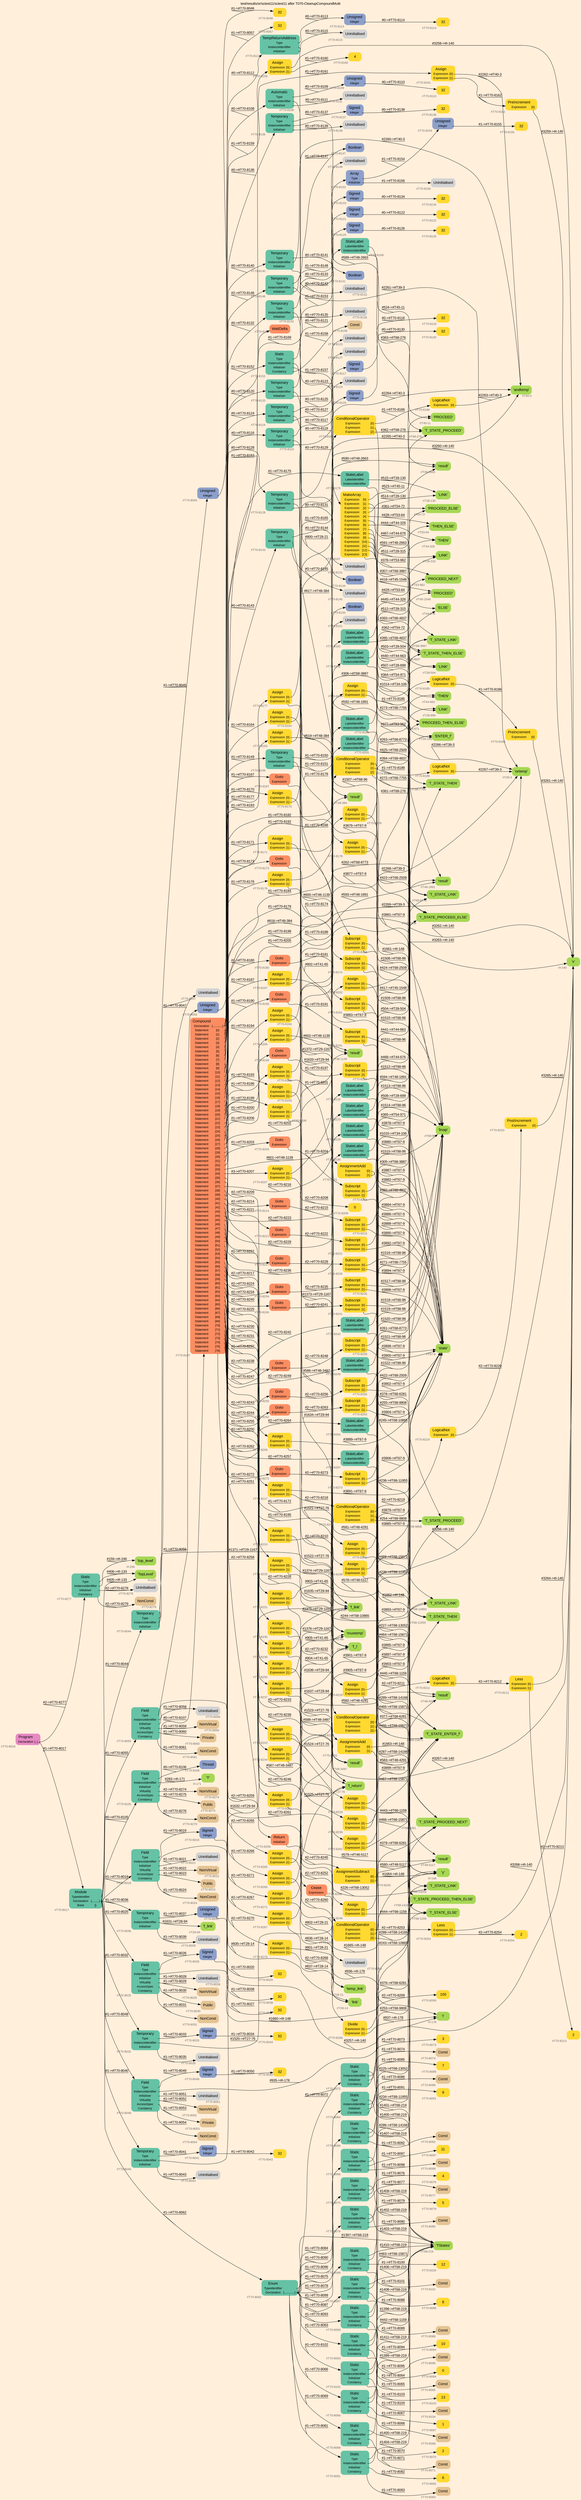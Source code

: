 digraph "test/results/sr/sctest11/sctest11 after T070-CleanupCompoundMulti" {
label = "test/results/sr/sctest11/sctest11 after T070-CleanupCompoundMulti"
labelloc = t
graph [
    rankdir = "LR"
    ranksep = 0.3
    bgcolor = antiquewhite1
    color = black
    fontcolor = black
    fontname = "Arial"
];
node [
    fontname = "Arial"
];
edge [
    fontname = "Arial"
];

// -------------------- node figure --------------------
// -------- block #T70-8016 ----------
"#T70-8016" [
    fillcolor = "/set28/4"
    xlabel = "#T70-8016"
    fontsize = "12"
    fontcolor = grey40
    shape = "plaintext"
    label = <<TABLE BORDER="0" CELLBORDER="0" CELLSPACING="0">
     <TR><TD><FONT COLOR="black" POINT-SIZE="15">Program</FONT></TD></TR>
     <TR><TD><FONT COLOR="black" POINT-SIZE="12">Declaration</FONT></TD><TD PORT="port0"><FONT COLOR="black" POINT-SIZE="12">{..}</FONT></TD></TR>
    </TABLE>>
    style = "rounded,filled"
];

// -------- block #T70-8017 ----------
"#T70-8017" [
    fillcolor = "/set28/1"
    xlabel = "#T70-8017"
    fontsize = "12"
    fontcolor = grey40
    shape = "plaintext"
    label = <<TABLE BORDER="0" CELLBORDER="0" CELLSPACING="0">
     <TR><TD><FONT COLOR="black" POINT-SIZE="15">Module</FONT></TD></TR>
     <TR><TD><FONT COLOR="black" POINT-SIZE="12">TypeIdentifier</FONT></TD><TD PORT="port0"></TD></TR>
     <TR><TD><FONT COLOR="black" POINT-SIZE="12">Declaration</FONT></TD><TD PORT="port1"><FONT COLOR="black" POINT-SIZE="12">{..........}</FONT></TD></TR>
     <TR><TD><FONT COLOR="black" POINT-SIZE="12">Base</FONT></TD><TD PORT="port2"><FONT COLOR="black" POINT-SIZE="12">{}</FONT></TD></TR>
    </TABLE>>
    style = "rounded,filled"
];

// -------- block #I-133 ----------
"#I-133" [
    fillcolor = "/set28/5"
    xlabel = "#I-133"
    fontsize = "12"
    fontcolor = grey40
    shape = "plaintext"
    label = <<TABLE BORDER="0" CELLBORDER="0" CELLSPACING="0">
     <TR><TD><FONT COLOR="black" POINT-SIZE="15">'TopLevel'</FONT></TD></TR>
    </TABLE>>
    style = "rounded,filled"
];

// -------- block #T70-8018 ----------
"#T70-8018" [
    fillcolor = "/set28/1"
    xlabel = "#T70-8018"
    fontsize = "12"
    fontcolor = grey40
    shape = "plaintext"
    label = <<TABLE BORDER="0" CELLBORDER="0" CELLSPACING="0">
     <TR><TD><FONT COLOR="black" POINT-SIZE="15">Field</FONT></TD></TR>
     <TR><TD><FONT COLOR="black" POINT-SIZE="12">Type</FONT></TD><TD PORT="port0"></TD></TR>
     <TR><TD><FONT COLOR="black" POINT-SIZE="12">InstanceIdentifier</FONT></TD><TD PORT="port1"></TD></TR>
     <TR><TD><FONT COLOR="black" POINT-SIZE="12">Initialiser</FONT></TD><TD PORT="port2"></TD></TR>
     <TR><TD><FONT COLOR="black" POINT-SIZE="12">Virtuality</FONT></TD><TD PORT="port3"></TD></TR>
     <TR><TD><FONT COLOR="black" POINT-SIZE="12">AccessSpec</FONT></TD><TD PORT="port4"></TD></TR>
     <TR><TD><FONT COLOR="black" POINT-SIZE="12">Constancy</FONT></TD><TD PORT="port5"></TD></TR>
    </TABLE>>
    style = "rounded,filled"
];

// -------- block #T70-8019 ----------
"#T70-8019" [
    fillcolor = "/set28/3"
    xlabel = "#T70-8019"
    fontsize = "12"
    fontcolor = grey40
    shape = "plaintext"
    label = <<TABLE BORDER="0" CELLBORDER="0" CELLSPACING="0">
     <TR><TD><FONT COLOR="black" POINT-SIZE="15">Signed</FONT></TD></TR>
     <TR><TD><FONT COLOR="black" POINT-SIZE="12">Integer</FONT></TD><TD PORT="port0"></TD></TR>
    </TABLE>>
    style = "rounded,filled"
];

// -------- block #T70-8020 ----------
"#T70-8020" [
    fillcolor = "/set28/6"
    xlabel = "#T70-8020"
    fontsize = "12"
    fontcolor = grey40
    shape = "plaintext"
    label = <<TABLE BORDER="0" CELLBORDER="0" CELLSPACING="0">
     <TR><TD><FONT COLOR="black" POINT-SIZE="15">32</FONT></TD></TR>
    </TABLE>>
    style = "rounded,filled"
];

// -------- block #I-140 ----------
"#I-140" [
    fillcolor = "/set28/5"
    xlabel = "#I-140"
    fontsize = "12"
    fontcolor = grey40
    shape = "plaintext"
    label = <<TABLE BORDER="0" CELLBORDER="0" CELLSPACING="0">
     <TR><TD><FONT COLOR="black" POINT-SIZE="15">'x'</FONT></TD></TR>
    </TABLE>>
    style = "rounded,filled"
];

// -------- block #T70-8021 ----------
"#T70-8021" [
    xlabel = "#T70-8021"
    fontsize = "12"
    fontcolor = grey40
    shape = "plaintext"
    label = <<TABLE BORDER="0" CELLBORDER="0" CELLSPACING="0">
     <TR><TD><FONT COLOR="black" POINT-SIZE="15">Uninitialised</FONT></TD></TR>
    </TABLE>>
    style = "rounded,filled"
];

// -------- block #T70-8022 ----------
"#T70-8022" [
    fillcolor = "/set28/7"
    xlabel = "#T70-8022"
    fontsize = "12"
    fontcolor = grey40
    shape = "plaintext"
    label = <<TABLE BORDER="0" CELLBORDER="0" CELLSPACING="0">
     <TR><TD><FONT COLOR="black" POINT-SIZE="15">NonVirtual</FONT></TD></TR>
    </TABLE>>
    style = "rounded,filled"
];

// -------- block #T70-8023 ----------
"#T70-8023" [
    fillcolor = "/set28/7"
    xlabel = "#T70-8023"
    fontsize = "12"
    fontcolor = grey40
    shape = "plaintext"
    label = <<TABLE BORDER="0" CELLBORDER="0" CELLSPACING="0">
     <TR><TD><FONT COLOR="black" POINT-SIZE="15">Public</FONT></TD></TR>
    </TABLE>>
    style = "rounded,filled"
];

// -------- block #T70-8024 ----------
"#T70-8024" [
    fillcolor = "/set28/7"
    xlabel = "#T70-8024"
    fontsize = "12"
    fontcolor = grey40
    shape = "plaintext"
    label = <<TABLE BORDER="0" CELLBORDER="0" CELLSPACING="0">
     <TR><TD><FONT COLOR="black" POINT-SIZE="15">NonConst</FONT></TD></TR>
    </TABLE>>
    style = "rounded,filled"
];

// -------- block #T70-8025 ----------
"#T70-8025" [
    fillcolor = "/set28/1"
    xlabel = "#T70-8025"
    fontsize = "12"
    fontcolor = grey40
    shape = "plaintext"
    label = <<TABLE BORDER="0" CELLBORDER="0" CELLSPACING="0">
     <TR><TD><FONT COLOR="black" POINT-SIZE="15">Field</FONT></TD></TR>
     <TR><TD><FONT COLOR="black" POINT-SIZE="12">Type</FONT></TD><TD PORT="port0"></TD></TR>
     <TR><TD><FONT COLOR="black" POINT-SIZE="12">InstanceIdentifier</FONT></TD><TD PORT="port1"></TD></TR>
     <TR><TD><FONT COLOR="black" POINT-SIZE="12">Initialiser</FONT></TD><TD PORT="port2"></TD></TR>
     <TR><TD><FONT COLOR="black" POINT-SIZE="12">Virtuality</FONT></TD><TD PORT="port3"></TD></TR>
     <TR><TD><FONT COLOR="black" POINT-SIZE="12">AccessSpec</FONT></TD><TD PORT="port4"></TD></TR>
     <TR><TD><FONT COLOR="black" POINT-SIZE="12">Constancy</FONT></TD><TD PORT="port5"></TD></TR>
    </TABLE>>
    style = "rounded,filled"
];

// -------- block #T70-8026 ----------
"#T70-8026" [
    fillcolor = "/set28/3"
    xlabel = "#T70-8026"
    fontsize = "12"
    fontcolor = grey40
    shape = "plaintext"
    label = <<TABLE BORDER="0" CELLBORDER="0" CELLSPACING="0">
     <TR><TD><FONT COLOR="black" POINT-SIZE="15">Signed</FONT></TD></TR>
     <TR><TD><FONT COLOR="black" POINT-SIZE="12">Integer</FONT></TD><TD PORT="port0"></TD></TR>
    </TABLE>>
    style = "rounded,filled"
];

// -------- block #T70-8027 ----------
"#T70-8027" [
    fillcolor = "/set28/6"
    xlabel = "#T70-8027"
    fontsize = "12"
    fontcolor = grey40
    shape = "plaintext"
    label = <<TABLE BORDER="0" CELLBORDER="0" CELLSPACING="0">
     <TR><TD><FONT COLOR="black" POINT-SIZE="15">32</FONT></TD></TR>
    </TABLE>>
    style = "rounded,filled"
];

// -------- block #I-148 ----------
"#I-148" [
    fillcolor = "/set28/5"
    xlabel = "#I-148"
    fontsize = "12"
    fontcolor = grey40
    shape = "plaintext"
    label = <<TABLE BORDER="0" CELLBORDER="0" CELLSPACING="0">
     <TR><TD><FONT COLOR="black" POINT-SIZE="15">'y'</FONT></TD></TR>
    </TABLE>>
    style = "rounded,filled"
];

// -------- block #T70-8028 ----------
"#T70-8028" [
    xlabel = "#T70-8028"
    fontsize = "12"
    fontcolor = grey40
    shape = "plaintext"
    label = <<TABLE BORDER="0" CELLBORDER="0" CELLSPACING="0">
     <TR><TD><FONT COLOR="black" POINT-SIZE="15">Uninitialised</FONT></TD></TR>
    </TABLE>>
    style = "rounded,filled"
];

// -------- block #T70-8029 ----------
"#T70-8029" [
    fillcolor = "/set28/7"
    xlabel = "#T70-8029"
    fontsize = "12"
    fontcolor = grey40
    shape = "plaintext"
    label = <<TABLE BORDER="0" CELLBORDER="0" CELLSPACING="0">
     <TR><TD><FONT COLOR="black" POINT-SIZE="15">NonVirtual</FONT></TD></TR>
    </TABLE>>
    style = "rounded,filled"
];

// -------- block #T70-8030 ----------
"#T70-8030" [
    fillcolor = "/set28/7"
    xlabel = "#T70-8030"
    fontsize = "12"
    fontcolor = grey40
    shape = "plaintext"
    label = <<TABLE BORDER="0" CELLBORDER="0" CELLSPACING="0">
     <TR><TD><FONT COLOR="black" POINT-SIZE="15">Public</FONT></TD></TR>
    </TABLE>>
    style = "rounded,filled"
];

// -------- block #T70-8031 ----------
"#T70-8031" [
    fillcolor = "/set28/7"
    xlabel = "#T70-8031"
    fontsize = "12"
    fontcolor = grey40
    shape = "plaintext"
    label = <<TABLE BORDER="0" CELLBORDER="0" CELLSPACING="0">
     <TR><TD><FONT COLOR="black" POINT-SIZE="15">NonConst</FONT></TD></TR>
    </TABLE>>
    style = "rounded,filled"
];

// -------- block #T70-8032 ----------
"#T70-8032" [
    fillcolor = "/set28/1"
    xlabel = "#T70-8032"
    fontsize = "12"
    fontcolor = grey40
    shape = "plaintext"
    label = <<TABLE BORDER="0" CELLBORDER="0" CELLSPACING="0">
     <TR><TD><FONT COLOR="black" POINT-SIZE="15">Temporary</FONT></TD></TR>
     <TR><TD><FONT COLOR="black" POINT-SIZE="12">Type</FONT></TD><TD PORT="port0"></TD></TR>
     <TR><TD><FONT COLOR="black" POINT-SIZE="12">InstanceIdentifier</FONT></TD><TD PORT="port1"></TD></TR>
     <TR><TD><FONT COLOR="black" POINT-SIZE="12">Initialiser</FONT></TD><TD PORT="port2"></TD></TR>
    </TABLE>>
    style = "rounded,filled"
];

// -------- block #T70-8033 ----------
"#T70-8033" [
    fillcolor = "/set28/3"
    xlabel = "#T70-8033"
    fontsize = "12"
    fontcolor = grey40
    shape = "plaintext"
    label = <<TABLE BORDER="0" CELLBORDER="0" CELLSPACING="0">
     <TR><TD><FONT COLOR="black" POINT-SIZE="15">Signed</FONT></TD></TR>
     <TR><TD><FONT COLOR="black" POINT-SIZE="12">Integer</FONT></TD><TD PORT="port0"></TD></TR>
    </TABLE>>
    style = "rounded,filled"
];

// -------- block #T70-8034 ----------
"#T70-8034" [
    fillcolor = "/set28/6"
    xlabel = "#T70-8034"
    fontsize = "12"
    fontcolor = grey40
    shape = "plaintext"
    label = <<TABLE BORDER="0" CELLBORDER="0" CELLSPACING="0">
     <TR><TD><FONT COLOR="black" POINT-SIZE="15">32</FONT></TD></TR>
    </TABLE>>
    style = "rounded,filled"
];

// -------- block #T27-76 ----------
"#T27-76" [
    fillcolor = "/set28/5"
    xlabel = "#T27-76"
    fontsize = "12"
    fontcolor = grey40
    shape = "plaintext"
    label = <<TABLE BORDER="0" CELLBORDER="0" CELLSPACING="0">
     <TR><TD><FONT COLOR="black" POINT-SIZE="15">'f_return'</FONT></TD></TR>
    </TABLE>>
    style = "rounded,filled"
];

// -------- block #T70-8035 ----------
"#T70-8035" [
    xlabel = "#T70-8035"
    fontsize = "12"
    fontcolor = grey40
    shape = "plaintext"
    label = <<TABLE BORDER="0" CELLBORDER="0" CELLSPACING="0">
     <TR><TD><FONT COLOR="black" POINT-SIZE="15">Uninitialised</FONT></TD></TR>
    </TABLE>>
    style = "rounded,filled"
];

// -------- block #T70-8036 ----------
"#T70-8036" [
    fillcolor = "/set28/1"
    xlabel = "#T70-8036"
    fontsize = "12"
    fontcolor = grey40
    shape = "plaintext"
    label = <<TABLE BORDER="0" CELLBORDER="0" CELLSPACING="0">
     <TR><TD><FONT COLOR="black" POINT-SIZE="15">Temporary</FONT></TD></TR>
     <TR><TD><FONT COLOR="black" POINT-SIZE="12">Type</FONT></TD><TD PORT="port0"></TD></TR>
     <TR><TD><FONT COLOR="black" POINT-SIZE="12">InstanceIdentifier</FONT></TD><TD PORT="port1"></TD></TR>
     <TR><TD><FONT COLOR="black" POINT-SIZE="12">Initialiser</FONT></TD><TD PORT="port2"></TD></TR>
    </TABLE>>
    style = "rounded,filled"
];

// -------- block #T70-8037 ----------
"#T70-8037" [
    fillcolor = "/set28/3"
    xlabel = "#T70-8037"
    fontsize = "12"
    fontcolor = grey40
    shape = "plaintext"
    label = <<TABLE BORDER="0" CELLBORDER="0" CELLSPACING="0">
     <TR><TD><FONT COLOR="black" POINT-SIZE="15">Unsigned</FONT></TD></TR>
     <TR><TD><FONT COLOR="black" POINT-SIZE="12">Integer</FONT></TD><TD PORT="port0"></TD></TR>
    </TABLE>>
    style = "rounded,filled"
];

// -------- block #T70-8038 ----------
"#T70-8038" [
    fillcolor = "/set28/6"
    xlabel = "#T70-8038"
    fontsize = "12"
    fontcolor = grey40
    shape = "plaintext"
    label = <<TABLE BORDER="0" CELLBORDER="0" CELLSPACING="0">
     <TR><TD><FONT COLOR="black" POINT-SIZE="15">32</FONT></TD></TR>
    </TABLE>>
    style = "rounded,filled"
];

// -------- block #T28-94 ----------
"#T28-94" [
    fillcolor = "/set28/5"
    xlabel = "#T28-94"
    fontsize = "12"
    fontcolor = grey40
    shape = "plaintext"
    label = <<TABLE BORDER="0" CELLBORDER="0" CELLSPACING="0">
     <TR><TD><FONT COLOR="black" POINT-SIZE="15">'f_link'</FONT></TD></TR>
    </TABLE>>
    style = "rounded,filled"
];

// -------- block #T70-8039 ----------
"#T70-8039" [
    xlabel = "#T70-8039"
    fontsize = "12"
    fontcolor = grey40
    shape = "plaintext"
    label = <<TABLE BORDER="0" CELLBORDER="0" CELLSPACING="0">
     <TR><TD><FONT COLOR="black" POINT-SIZE="15">Uninitialised</FONT></TD></TR>
    </TABLE>>
    style = "rounded,filled"
];

// -------- block #T70-8040 ----------
"#T70-8040" [
    fillcolor = "/set28/1"
    xlabel = "#T70-8040"
    fontsize = "12"
    fontcolor = grey40
    shape = "plaintext"
    label = <<TABLE BORDER="0" CELLBORDER="0" CELLSPACING="0">
     <TR><TD><FONT COLOR="black" POINT-SIZE="15">Temporary</FONT></TD></TR>
     <TR><TD><FONT COLOR="black" POINT-SIZE="12">Type</FONT></TD><TD PORT="port0"></TD></TR>
     <TR><TD><FONT COLOR="black" POINT-SIZE="12">InstanceIdentifier</FONT></TD><TD PORT="port1"></TD></TR>
     <TR><TD><FONT COLOR="black" POINT-SIZE="12">Initialiser</FONT></TD><TD PORT="port2"></TD></TR>
    </TABLE>>
    style = "rounded,filled"
];

// -------- block #T70-8041 ----------
"#T70-8041" [
    fillcolor = "/set28/3"
    xlabel = "#T70-8041"
    fontsize = "12"
    fontcolor = grey40
    shape = "plaintext"
    label = <<TABLE BORDER="0" CELLBORDER="0" CELLSPACING="0">
     <TR><TD><FONT COLOR="black" POINT-SIZE="15">Signed</FONT></TD></TR>
     <TR><TD><FONT COLOR="black" POINT-SIZE="12">Integer</FONT></TD><TD PORT="port0"></TD></TR>
    </TABLE>>
    style = "rounded,filled"
];

// -------- block #T70-8042 ----------
"#T70-8042" [
    fillcolor = "/set28/6"
    xlabel = "#T70-8042"
    fontsize = "12"
    fontcolor = grey40
    shape = "plaintext"
    label = <<TABLE BORDER="0" CELLBORDER="0" CELLSPACING="0">
     <TR><TD><FONT COLOR="black" POINT-SIZE="15">32</FONT></TD></TR>
    </TABLE>>
    style = "rounded,filled"
];

// -------- block #T29-94 ----------
"#T29-94" [
    fillcolor = "/set28/5"
    xlabel = "#T29-94"
    fontsize = "12"
    fontcolor = grey40
    shape = "plaintext"
    label = <<TABLE BORDER="0" CELLBORDER="0" CELLSPACING="0">
     <TR><TD><FONT COLOR="black" POINT-SIZE="15">'f_i'</FONT></TD></TR>
    </TABLE>>
    style = "rounded,filled"
];

// -------- block #T70-8043 ----------
"#T70-8043" [
    xlabel = "#T70-8043"
    fontsize = "12"
    fontcolor = grey40
    shape = "plaintext"
    label = <<TABLE BORDER="0" CELLBORDER="0" CELLSPACING="0">
     <TR><TD><FONT COLOR="black" POINT-SIZE="15">Uninitialised</FONT></TD></TR>
    </TABLE>>
    style = "rounded,filled"
];

// -------- block #T70-8044 ----------
"#T70-8044" [
    fillcolor = "/set28/1"
    xlabel = "#T70-8044"
    fontsize = "12"
    fontcolor = grey40
    shape = "plaintext"
    label = <<TABLE BORDER="0" CELLBORDER="0" CELLSPACING="0">
     <TR><TD><FONT COLOR="black" POINT-SIZE="15">Temporary</FONT></TD></TR>
     <TR><TD><FONT COLOR="black" POINT-SIZE="12">Type</FONT></TD><TD PORT="port0"></TD></TR>
     <TR><TD><FONT COLOR="black" POINT-SIZE="12">InstanceIdentifier</FONT></TD><TD PORT="port1"></TD></TR>
     <TR><TD><FONT COLOR="black" POINT-SIZE="12">Initialiser</FONT></TD><TD PORT="port2"></TD></TR>
    </TABLE>>
    style = "rounded,filled"
];

// -------- block #T70-8045 ----------
"#T70-8045" [
    fillcolor = "/set28/3"
    xlabel = "#T70-8045"
    fontsize = "12"
    fontcolor = grey40
    shape = "plaintext"
    label = <<TABLE BORDER="0" CELLBORDER="0" CELLSPACING="0">
     <TR><TD><FONT COLOR="black" POINT-SIZE="15">Unsigned</FONT></TD></TR>
     <TR><TD><FONT COLOR="black" POINT-SIZE="12">Integer</FONT></TD><TD PORT="port0"></TD></TR>
    </TABLE>>
    style = "rounded,filled"
];

// -------- block #T70-8046 ----------
"#T70-8046" [
    fillcolor = "/set28/6"
    xlabel = "#T70-8046"
    fontsize = "12"
    fontcolor = grey40
    shape = "plaintext"
    label = <<TABLE BORDER="0" CELLBORDER="0" CELLSPACING="0">
     <TR><TD><FONT COLOR="black" POINT-SIZE="15">32</FONT></TD></TR>
    </TABLE>>
    style = "rounded,filled"
];

// -------- block #T29-1167 ----------
"#T29-1167" [
    fillcolor = "/set28/5"
    xlabel = "#T29-1167"
    fontsize = "12"
    fontcolor = grey40
    shape = "plaintext"
    label = <<TABLE BORDER="0" CELLBORDER="0" CELLSPACING="0">
     <TR><TD><FONT COLOR="black" POINT-SIZE="15">'f_link'</FONT></TD></TR>
    </TABLE>>
    style = "rounded,filled"
];

// -------- block #T70-8047 ----------
"#T70-8047" [
    xlabel = "#T70-8047"
    fontsize = "12"
    fontcolor = grey40
    shape = "plaintext"
    label = <<TABLE BORDER="0" CELLBORDER="0" CELLSPACING="0">
     <TR><TD><FONT COLOR="black" POINT-SIZE="15">Uninitialised</FONT></TD></TR>
    </TABLE>>
    style = "rounded,filled"
];

// -------- block #T70-8048 ----------
"#T70-8048" [
    fillcolor = "/set28/1"
    xlabel = "#T70-8048"
    fontsize = "12"
    fontcolor = grey40
    shape = "plaintext"
    label = <<TABLE BORDER="0" CELLBORDER="0" CELLSPACING="0">
     <TR><TD><FONT COLOR="black" POINT-SIZE="15">Field</FONT></TD></TR>
     <TR><TD><FONT COLOR="black" POINT-SIZE="12">Type</FONT></TD><TD PORT="port0"></TD></TR>
     <TR><TD><FONT COLOR="black" POINT-SIZE="12">InstanceIdentifier</FONT></TD><TD PORT="port1"></TD></TR>
     <TR><TD><FONT COLOR="black" POINT-SIZE="12">Initialiser</FONT></TD><TD PORT="port2"></TD></TR>
     <TR><TD><FONT COLOR="black" POINT-SIZE="12">Virtuality</FONT></TD><TD PORT="port3"></TD></TR>
     <TR><TD><FONT COLOR="black" POINT-SIZE="12">AccessSpec</FONT></TD><TD PORT="port4"></TD></TR>
     <TR><TD><FONT COLOR="black" POINT-SIZE="12">Constancy</FONT></TD><TD PORT="port5"></TD></TR>
    </TABLE>>
    style = "rounded,filled"
];

// -------- block #T70-8049 ----------
"#T70-8049" [
    fillcolor = "/set28/3"
    xlabel = "#T70-8049"
    fontsize = "12"
    fontcolor = grey40
    shape = "plaintext"
    label = <<TABLE BORDER="0" CELLBORDER="0" CELLSPACING="0">
     <TR><TD><FONT COLOR="black" POINT-SIZE="15">Signed</FONT></TD></TR>
     <TR><TD><FONT COLOR="black" POINT-SIZE="12">Integer</FONT></TD><TD PORT="port0"></TD></TR>
    </TABLE>>
    style = "rounded,filled"
];

// -------- block #T70-8050 ----------
"#T70-8050" [
    fillcolor = "/set28/6"
    xlabel = "#T70-8050"
    fontsize = "12"
    fontcolor = grey40
    shape = "plaintext"
    label = <<TABLE BORDER="0" CELLBORDER="0" CELLSPACING="0">
     <TR><TD><FONT COLOR="black" POINT-SIZE="15">32</FONT></TD></TR>
    </TABLE>>
    style = "rounded,filled"
];

// -------- block #I-178 ----------
"#I-178" [
    fillcolor = "/set28/5"
    xlabel = "#I-178"
    fontsize = "12"
    fontcolor = grey40
    shape = "plaintext"
    label = <<TABLE BORDER="0" CELLBORDER="0" CELLSPACING="0">
     <TR><TD><FONT COLOR="black" POINT-SIZE="15">'i'</FONT></TD></TR>
    </TABLE>>
    style = "rounded,filled"
];

// -------- block #T70-8051 ----------
"#T70-8051" [
    xlabel = "#T70-8051"
    fontsize = "12"
    fontcolor = grey40
    shape = "plaintext"
    label = <<TABLE BORDER="0" CELLBORDER="0" CELLSPACING="0">
     <TR><TD><FONT COLOR="black" POINT-SIZE="15">Uninitialised</FONT></TD></TR>
    </TABLE>>
    style = "rounded,filled"
];

// -------- block #T70-8052 ----------
"#T70-8052" [
    fillcolor = "/set28/7"
    xlabel = "#T70-8052"
    fontsize = "12"
    fontcolor = grey40
    shape = "plaintext"
    label = <<TABLE BORDER="0" CELLBORDER="0" CELLSPACING="0">
     <TR><TD><FONT COLOR="black" POINT-SIZE="15">NonVirtual</FONT></TD></TR>
    </TABLE>>
    style = "rounded,filled"
];

// -------- block #T70-8053 ----------
"#T70-8053" [
    fillcolor = "/set28/7"
    xlabel = "#T70-8053"
    fontsize = "12"
    fontcolor = grey40
    shape = "plaintext"
    label = <<TABLE BORDER="0" CELLBORDER="0" CELLSPACING="0">
     <TR><TD><FONT COLOR="black" POINT-SIZE="15">Private</FONT></TD></TR>
    </TABLE>>
    style = "rounded,filled"
];

// -------- block #T70-8054 ----------
"#T70-8054" [
    fillcolor = "/set28/7"
    xlabel = "#T70-8054"
    fontsize = "12"
    fontcolor = grey40
    shape = "plaintext"
    label = <<TABLE BORDER="0" CELLBORDER="0" CELLSPACING="0">
     <TR><TD><FONT COLOR="black" POINT-SIZE="15">NonConst</FONT></TD></TR>
    </TABLE>>
    style = "rounded,filled"
];

// -------- block #T70-8055 ----------
"#T70-8055" [
    fillcolor = "/set28/1"
    xlabel = "#T70-8055"
    fontsize = "12"
    fontcolor = grey40
    shape = "plaintext"
    label = <<TABLE BORDER="0" CELLBORDER="0" CELLSPACING="0">
     <TR><TD><FONT COLOR="black" POINT-SIZE="15">Field</FONT></TD></TR>
     <TR><TD><FONT COLOR="black" POINT-SIZE="12">Type</FONT></TD><TD PORT="port0"></TD></TR>
     <TR><TD><FONT COLOR="black" POINT-SIZE="12">InstanceIdentifier</FONT></TD><TD PORT="port1"></TD></TR>
     <TR><TD><FONT COLOR="black" POINT-SIZE="12">Initialiser</FONT></TD><TD PORT="port2"></TD></TR>
     <TR><TD><FONT COLOR="black" POINT-SIZE="12">Virtuality</FONT></TD><TD PORT="port3"></TD></TR>
     <TR><TD><FONT COLOR="black" POINT-SIZE="12">AccessSpec</FONT></TD><TD PORT="port4"></TD></TR>
     <TR><TD><FONT COLOR="black" POINT-SIZE="12">Constancy</FONT></TD><TD PORT="port5"></TD></TR>
    </TABLE>>
    style = "rounded,filled"
];

// -------- block #T70-8056 ----------
"#T70-8056" [
    fillcolor = "/set28/3"
    xlabel = "#T70-8056"
    fontsize = "12"
    fontcolor = grey40
    shape = "plaintext"
    label = <<TABLE BORDER="0" CELLBORDER="0" CELLSPACING="0">
     <TR><TD><FONT COLOR="black" POINT-SIZE="15">Unsigned</FONT></TD></TR>
     <TR><TD><FONT COLOR="black" POINT-SIZE="12">Integer</FONT></TD><TD PORT="port0"></TD></TR>
    </TABLE>>
    style = "rounded,filled"
];

// -------- block #T70-8057 ----------
"#T70-8057" [
    fillcolor = "/set28/6"
    xlabel = "#T70-8057"
    fontsize = "12"
    fontcolor = grey40
    shape = "plaintext"
    label = <<TABLE BORDER="0" CELLBORDER="0" CELLSPACING="0">
     <TR><TD><FONT COLOR="black" POINT-SIZE="15">32</FONT></TD></TR>
    </TABLE>>
    style = "rounded,filled"
];

// -------- block #T28-14 ----------
"#T28-14" [
    fillcolor = "/set28/5"
    xlabel = "#T28-14"
    fontsize = "12"
    fontcolor = grey40
    shape = "plaintext"
    label = <<TABLE BORDER="0" CELLBORDER="0" CELLSPACING="0">
     <TR><TD><FONT COLOR="black" POINT-SIZE="15">'link'</FONT></TD></TR>
    </TABLE>>
    style = "rounded,filled"
];

// -------- block #T70-8058 ----------
"#T70-8058" [
    xlabel = "#T70-8058"
    fontsize = "12"
    fontcolor = grey40
    shape = "plaintext"
    label = <<TABLE BORDER="0" CELLBORDER="0" CELLSPACING="0">
     <TR><TD><FONT COLOR="black" POINT-SIZE="15">Uninitialised</FONT></TD></TR>
    </TABLE>>
    style = "rounded,filled"
];

// -------- block #T70-8059 ----------
"#T70-8059" [
    fillcolor = "/set28/7"
    xlabel = "#T70-8059"
    fontsize = "12"
    fontcolor = grey40
    shape = "plaintext"
    label = <<TABLE BORDER="0" CELLBORDER="0" CELLSPACING="0">
     <TR><TD><FONT COLOR="black" POINT-SIZE="15">NonVirtual</FONT></TD></TR>
    </TABLE>>
    style = "rounded,filled"
];

// -------- block #T70-8060 ----------
"#T70-8060" [
    fillcolor = "/set28/7"
    xlabel = "#T70-8060"
    fontsize = "12"
    fontcolor = grey40
    shape = "plaintext"
    label = <<TABLE BORDER="0" CELLBORDER="0" CELLSPACING="0">
     <TR><TD><FONT COLOR="black" POINT-SIZE="15">Private</FONT></TD></TR>
    </TABLE>>
    style = "rounded,filled"
];

// -------- block #T70-8061 ----------
"#T70-8061" [
    fillcolor = "/set28/7"
    xlabel = "#T70-8061"
    fontsize = "12"
    fontcolor = grey40
    shape = "plaintext"
    label = <<TABLE BORDER="0" CELLBORDER="0" CELLSPACING="0">
     <TR><TD><FONT COLOR="black" POINT-SIZE="15">NonConst</FONT></TD></TR>
    </TABLE>>
    style = "rounded,filled"
];

// -------- block #T70-8062 ----------
"#T70-8062" [
    fillcolor = "/set28/1"
    xlabel = "#T70-8062"
    fontsize = "12"
    fontcolor = grey40
    shape = "plaintext"
    label = <<TABLE BORDER="0" CELLBORDER="0" CELLSPACING="0">
     <TR><TD><FONT COLOR="black" POINT-SIZE="15">Enum</FONT></TD></TR>
     <TR><TD><FONT COLOR="black" POINT-SIZE="12">TypeIdentifier</FONT></TD><TD PORT="port0"></TD></TR>
     <TR><TD><FONT COLOR="black" POINT-SIZE="12">Declaration</FONT></TD><TD PORT="port1"><FONT COLOR="black" POINT-SIZE="12">{..............}</FONT></TD></TR>
    </TABLE>>
    style = "rounded,filled"
];

// -------- block #T68-219 ----------
"#T68-219" [
    fillcolor = "/set28/5"
    xlabel = "#T68-219"
    fontsize = "12"
    fontcolor = grey40
    shape = "plaintext"
    label = <<TABLE BORDER="0" CELLBORDER="0" CELLSPACING="0">
     <TR><TD><FONT COLOR="black" POINT-SIZE="15">'TStates'</FONT></TD></TR>
    </TABLE>>
    style = "rounded,filled"
];

// -------- block #T70-8063 ----------
"#T70-8063" [
    fillcolor = "/set28/1"
    xlabel = "#T70-8063"
    fontsize = "12"
    fontcolor = grey40
    shape = "plaintext"
    label = <<TABLE BORDER="0" CELLBORDER="0" CELLSPACING="0">
     <TR><TD><FONT COLOR="black" POINT-SIZE="15">Static</FONT></TD></TR>
     <TR><TD><FONT COLOR="black" POINT-SIZE="12">Type</FONT></TD><TD PORT="port0"></TD></TR>
     <TR><TD><FONT COLOR="black" POINT-SIZE="12">InstanceIdentifier</FONT></TD><TD PORT="port1"></TD></TR>
     <TR><TD><FONT COLOR="black" POINT-SIZE="12">Initialiser</FONT></TD><TD PORT="port2"></TD></TR>
     <TR><TD><FONT COLOR="black" POINT-SIZE="12">Constancy</FONT></TD><TD PORT="port3"></TD></TR>
    </TABLE>>
    style = "rounded,filled"
];

// -------- block #T68-276 ----------
"#T68-276" [
    fillcolor = "/set28/5"
    xlabel = "#T68-276"
    fontsize = "12"
    fontcolor = grey40
    shape = "plaintext"
    label = <<TABLE BORDER="0" CELLBORDER="0" CELLSPACING="0">
     <TR><TD><FONT COLOR="black" POINT-SIZE="15">'T_STATE_PROCEED'</FONT></TD></TR>
    </TABLE>>
    style = "rounded,filled"
];

// -------- block #T70-8064 ----------
"#T70-8064" [
    fillcolor = "/set28/6"
    xlabel = "#T70-8064"
    fontsize = "12"
    fontcolor = grey40
    shape = "plaintext"
    label = <<TABLE BORDER="0" CELLBORDER="0" CELLSPACING="0">
     <TR><TD><FONT COLOR="black" POINT-SIZE="15">0</FONT></TD></TR>
    </TABLE>>
    style = "rounded,filled"
];

// -------- block #T70-8065 ----------
"#T70-8065" [
    fillcolor = "/set28/7"
    xlabel = "#T70-8065"
    fontsize = "12"
    fontcolor = grey40
    shape = "plaintext"
    label = <<TABLE BORDER="0" CELLBORDER="0" CELLSPACING="0">
     <TR><TD><FONT COLOR="black" POINT-SIZE="15">Const</FONT></TD></TR>
    </TABLE>>
    style = "rounded,filled"
];

// -------- block #T70-8066 ----------
"#T70-8066" [
    fillcolor = "/set28/1"
    xlabel = "#T70-8066"
    fontsize = "12"
    fontcolor = grey40
    shape = "plaintext"
    label = <<TABLE BORDER="0" CELLBORDER="0" CELLSPACING="0">
     <TR><TD><FONT COLOR="black" POINT-SIZE="15">Static</FONT></TD></TR>
     <TR><TD><FONT COLOR="black" POINT-SIZE="12">Type</FONT></TD><TD PORT="port0"></TD></TR>
     <TR><TD><FONT COLOR="black" POINT-SIZE="12">InstanceIdentifier</FONT></TD><TD PORT="port1"></TD></TR>
     <TR><TD><FONT COLOR="black" POINT-SIZE="12">Initialiser</FONT></TD><TD PORT="port2"></TD></TR>
     <TR><TD><FONT COLOR="black" POINT-SIZE="12">Constancy</FONT></TD><TD PORT="port3"></TD></TR>
    </TABLE>>
    style = "rounded,filled"
];

// -------- block #T68-1159 ----------
"#T68-1159" [
    fillcolor = "/set28/5"
    xlabel = "#T68-1159"
    fontsize = "12"
    fontcolor = grey40
    shape = "plaintext"
    label = <<TABLE BORDER="0" CELLBORDER="0" CELLSPACING="0">
     <TR><TD><FONT COLOR="black" POINT-SIZE="15">'T_STATE_ELSE'</FONT></TD></TR>
    </TABLE>>
    style = "rounded,filled"
];

// -------- block #T70-8067 ----------
"#T70-8067" [
    fillcolor = "/set28/6"
    xlabel = "#T70-8067"
    fontsize = "12"
    fontcolor = grey40
    shape = "plaintext"
    label = <<TABLE BORDER="0" CELLBORDER="0" CELLSPACING="0">
     <TR><TD><FONT COLOR="black" POINT-SIZE="15">1</FONT></TD></TR>
    </TABLE>>
    style = "rounded,filled"
];

// -------- block #T70-8068 ----------
"#T70-8068" [
    fillcolor = "/set28/7"
    xlabel = "#T70-8068"
    fontsize = "12"
    fontcolor = grey40
    shape = "plaintext"
    label = <<TABLE BORDER="0" CELLBORDER="0" CELLSPACING="0">
     <TR><TD><FONT COLOR="black" POINT-SIZE="15">Const</FONT></TD></TR>
    </TABLE>>
    style = "rounded,filled"
];

// -------- block #T70-8069 ----------
"#T70-8069" [
    fillcolor = "/set28/1"
    xlabel = "#T70-8069"
    fontsize = "12"
    fontcolor = grey40
    shape = "plaintext"
    label = <<TABLE BORDER="0" CELLBORDER="0" CELLSPACING="0">
     <TR><TD><FONT COLOR="black" POINT-SIZE="15">Static</FONT></TD></TR>
     <TR><TD><FONT COLOR="black" POINT-SIZE="12">Type</FONT></TD><TD PORT="port0"></TD></TR>
     <TR><TD><FONT COLOR="black" POINT-SIZE="12">InstanceIdentifier</FONT></TD><TD PORT="port1"></TD></TR>
     <TR><TD><FONT COLOR="black" POINT-SIZE="12">Initialiser</FONT></TD><TD PORT="port2"></TD></TR>
     <TR><TD><FONT COLOR="black" POINT-SIZE="12">Constancy</FONT></TD><TD PORT="port3"></TD></TR>
    </TABLE>>
    style = "rounded,filled"
];

// -------- block #T68-2509 ----------
"#T68-2509" [
    fillcolor = "/set28/5"
    xlabel = "#T68-2509"
    fontsize = "12"
    fontcolor = grey40
    shape = "plaintext"
    label = <<TABLE BORDER="0" CELLBORDER="0" CELLSPACING="0">
     <TR><TD><FONT COLOR="black" POINT-SIZE="15">'T_STATE_PROCEED_ELSE'</FONT></TD></TR>
    </TABLE>>
    style = "rounded,filled"
];

// -------- block #T70-8070 ----------
"#T70-8070" [
    fillcolor = "/set28/6"
    xlabel = "#T70-8070"
    fontsize = "12"
    fontcolor = grey40
    shape = "plaintext"
    label = <<TABLE BORDER="0" CELLBORDER="0" CELLSPACING="0">
     <TR><TD><FONT COLOR="black" POINT-SIZE="15">2</FONT></TD></TR>
    </TABLE>>
    style = "rounded,filled"
];

// -------- block #T70-8071 ----------
"#T70-8071" [
    fillcolor = "/set28/7"
    xlabel = "#T70-8071"
    fontsize = "12"
    fontcolor = grey40
    shape = "plaintext"
    label = <<TABLE BORDER="0" CELLBORDER="0" CELLSPACING="0">
     <TR><TD><FONT COLOR="black" POINT-SIZE="15">Const</FONT></TD></TR>
    </TABLE>>
    style = "rounded,filled"
];

// -------- block #T70-8072 ----------
"#T70-8072" [
    fillcolor = "/set28/1"
    xlabel = "#T70-8072"
    fontsize = "12"
    fontcolor = grey40
    shape = "plaintext"
    label = <<TABLE BORDER="0" CELLBORDER="0" CELLSPACING="0">
     <TR><TD><FONT COLOR="black" POINT-SIZE="15">Static</FONT></TD></TR>
     <TR><TD><FONT COLOR="black" POINT-SIZE="12">Type</FONT></TD><TD PORT="port0"></TD></TR>
     <TR><TD><FONT COLOR="black" POINT-SIZE="12">InstanceIdentifier</FONT></TD><TD PORT="port1"></TD></TR>
     <TR><TD><FONT COLOR="black" POINT-SIZE="12">Initialiser</FONT></TD><TD PORT="port2"></TD></TR>
     <TR><TD><FONT COLOR="black" POINT-SIZE="12">Constancy</FONT></TD><TD PORT="port3"></TD></TR>
    </TABLE>>
    style = "rounded,filled"
];

// -------- block #T68-3887 ----------
"#T68-3887" [
    fillcolor = "/set28/5"
    xlabel = "#T68-3887"
    fontsize = "12"
    fontcolor = grey40
    shape = "plaintext"
    label = <<TABLE BORDER="0" CELLBORDER="0" CELLSPACING="0">
     <TR><TD><FONT COLOR="black" POINT-SIZE="15">'T_STATE_LINK'</FONT></TD></TR>
    </TABLE>>
    style = "rounded,filled"
];

// -------- block #T70-8073 ----------
"#T70-8073" [
    fillcolor = "/set28/6"
    xlabel = "#T70-8073"
    fontsize = "12"
    fontcolor = grey40
    shape = "plaintext"
    label = <<TABLE BORDER="0" CELLBORDER="0" CELLSPACING="0">
     <TR><TD><FONT COLOR="black" POINT-SIZE="15">3</FONT></TD></TR>
    </TABLE>>
    style = "rounded,filled"
];

// -------- block #T70-8074 ----------
"#T70-8074" [
    fillcolor = "/set28/7"
    xlabel = "#T70-8074"
    fontsize = "12"
    fontcolor = grey40
    shape = "plaintext"
    label = <<TABLE BORDER="0" CELLBORDER="0" CELLSPACING="0">
     <TR><TD><FONT COLOR="black" POINT-SIZE="15">Const</FONT></TD></TR>
    </TABLE>>
    style = "rounded,filled"
];

// -------- block #T70-8075 ----------
"#T70-8075" [
    fillcolor = "/set28/1"
    xlabel = "#T70-8075"
    fontsize = "12"
    fontcolor = grey40
    shape = "plaintext"
    label = <<TABLE BORDER="0" CELLBORDER="0" CELLSPACING="0">
     <TR><TD><FONT COLOR="black" POINT-SIZE="15">Static</FONT></TD></TR>
     <TR><TD><FONT COLOR="black" POINT-SIZE="12">Type</FONT></TD><TD PORT="port0"></TD></TR>
     <TR><TD><FONT COLOR="black" POINT-SIZE="12">InstanceIdentifier</FONT></TD><TD PORT="port1"></TD></TR>
     <TR><TD><FONT COLOR="black" POINT-SIZE="12">Initialiser</FONT></TD><TD PORT="port2"></TD></TR>
     <TR><TD><FONT COLOR="black" POINT-SIZE="12">Constancy</FONT></TD><TD PORT="port3"></TD></TR>
    </TABLE>>
    style = "rounded,filled"
];

// -------- block #T68-4837 ----------
"#T68-4837" [
    fillcolor = "/set28/5"
    xlabel = "#T68-4837"
    fontsize = "12"
    fontcolor = grey40
    shape = "plaintext"
    label = <<TABLE BORDER="0" CELLBORDER="0" CELLSPACING="0">
     <TR><TD><FONT COLOR="black" POINT-SIZE="15">'T_STATE_THEN_ELSE'</FONT></TD></TR>
    </TABLE>>
    style = "rounded,filled"
];

// -------- block #T70-8076 ----------
"#T70-8076" [
    fillcolor = "/set28/6"
    xlabel = "#T70-8076"
    fontsize = "12"
    fontcolor = grey40
    shape = "plaintext"
    label = <<TABLE BORDER="0" CELLBORDER="0" CELLSPACING="0">
     <TR><TD><FONT COLOR="black" POINT-SIZE="15">4</FONT></TD></TR>
    </TABLE>>
    style = "rounded,filled"
];

// -------- block #T70-8077 ----------
"#T70-8077" [
    fillcolor = "/set28/7"
    xlabel = "#T70-8077"
    fontsize = "12"
    fontcolor = grey40
    shape = "plaintext"
    label = <<TABLE BORDER="0" CELLBORDER="0" CELLSPACING="0">
     <TR><TD><FONT COLOR="black" POINT-SIZE="15">Const</FONT></TD></TR>
    </TABLE>>
    style = "rounded,filled"
];

// -------- block #T70-8078 ----------
"#T70-8078" [
    fillcolor = "/set28/1"
    xlabel = "#T70-8078"
    fontsize = "12"
    fontcolor = grey40
    shape = "plaintext"
    label = <<TABLE BORDER="0" CELLBORDER="0" CELLSPACING="0">
     <TR><TD><FONT COLOR="black" POINT-SIZE="15">Static</FONT></TD></TR>
     <TR><TD><FONT COLOR="black" POINT-SIZE="12">Type</FONT></TD><TD PORT="port0"></TD></TR>
     <TR><TD><FONT COLOR="black" POINT-SIZE="12">InstanceIdentifier</FONT></TD><TD PORT="port1"></TD></TR>
     <TR><TD><FONT COLOR="black" POINT-SIZE="12">Initialiser</FONT></TD><TD PORT="port2"></TD></TR>
     <TR><TD><FONT COLOR="black" POINT-SIZE="12">Constancy</FONT></TD><TD PORT="port3"></TD></TR>
    </TABLE>>
    style = "rounded,filled"
];

// -------- block #T68-6281 ----------
"#T68-6281" [
    fillcolor = "/set28/5"
    xlabel = "#T68-6281"
    fontsize = "12"
    fontcolor = grey40
    shape = "plaintext"
    label = <<TABLE BORDER="0" CELLBORDER="0" CELLSPACING="0">
     <TR><TD><FONT COLOR="black" POINT-SIZE="15">'T_STATE_PROCEED_NEXT'</FONT></TD></TR>
    </TABLE>>
    style = "rounded,filled"
];

// -------- block #T70-8079 ----------
"#T70-8079" [
    fillcolor = "/set28/6"
    xlabel = "#T70-8079"
    fontsize = "12"
    fontcolor = grey40
    shape = "plaintext"
    label = <<TABLE BORDER="0" CELLBORDER="0" CELLSPACING="0">
     <TR><TD><FONT COLOR="black" POINT-SIZE="15">5</FONT></TD></TR>
    </TABLE>>
    style = "rounded,filled"
];

// -------- block #T70-8080 ----------
"#T70-8080" [
    fillcolor = "/set28/7"
    xlabel = "#T70-8080"
    fontsize = "12"
    fontcolor = grey40
    shape = "plaintext"
    label = <<TABLE BORDER="0" CELLBORDER="0" CELLSPACING="0">
     <TR><TD><FONT COLOR="black" POINT-SIZE="15">Const</FONT></TD></TR>
    </TABLE>>
    style = "rounded,filled"
];

// -------- block #T70-8081 ----------
"#T70-8081" [
    fillcolor = "/set28/1"
    xlabel = "#T70-8081"
    fontsize = "12"
    fontcolor = grey40
    shape = "plaintext"
    label = <<TABLE BORDER="0" CELLBORDER="0" CELLSPACING="0">
     <TR><TD><FONT COLOR="black" POINT-SIZE="15">Static</FONT></TD></TR>
     <TR><TD><FONT COLOR="black" POINT-SIZE="12">Type</FONT></TD><TD PORT="port0"></TD></TR>
     <TR><TD><FONT COLOR="black" POINT-SIZE="12">InstanceIdentifier</FONT></TD><TD PORT="port1"></TD></TR>
     <TR><TD><FONT COLOR="black" POINT-SIZE="12">Initialiser</FONT></TD><TD PORT="port2"></TD></TR>
     <TR><TD><FONT COLOR="black" POINT-SIZE="12">Constancy</FONT></TD><TD PORT="port3"></TD></TR>
    </TABLE>>
    style = "rounded,filled"
];

// -------- block #T68-7755 ----------
"#T68-7755" [
    fillcolor = "/set28/5"
    xlabel = "#T68-7755"
    fontsize = "12"
    fontcolor = grey40
    shape = "plaintext"
    label = <<TABLE BORDER="0" CELLBORDER="0" CELLSPACING="0">
     <TR><TD><FONT COLOR="black" POINT-SIZE="15">'T_STATE_THEN'</FONT></TD></TR>
    </TABLE>>
    style = "rounded,filled"
];

// -------- block #T70-8082 ----------
"#T70-8082" [
    fillcolor = "/set28/6"
    xlabel = "#T70-8082"
    fontsize = "12"
    fontcolor = grey40
    shape = "plaintext"
    label = <<TABLE BORDER="0" CELLBORDER="0" CELLSPACING="0">
     <TR><TD><FONT COLOR="black" POINT-SIZE="15">6</FONT></TD></TR>
    </TABLE>>
    style = "rounded,filled"
];

// -------- block #T70-8083 ----------
"#T70-8083" [
    fillcolor = "/set28/7"
    xlabel = "#T70-8083"
    fontsize = "12"
    fontcolor = grey40
    shape = "plaintext"
    label = <<TABLE BORDER="0" CELLBORDER="0" CELLSPACING="0">
     <TR><TD><FONT COLOR="black" POINT-SIZE="15">Const</FONT></TD></TR>
    </TABLE>>
    style = "rounded,filled"
];

// -------- block #T70-8084 ----------
"#T70-8084" [
    fillcolor = "/set28/1"
    xlabel = "#T70-8084"
    fontsize = "12"
    fontcolor = grey40
    shape = "plaintext"
    label = <<TABLE BORDER="0" CELLBORDER="0" CELLSPACING="0">
     <TR><TD><FONT COLOR="black" POINT-SIZE="15">Static</FONT></TD></TR>
     <TR><TD><FONT COLOR="black" POINT-SIZE="12">Type</FONT></TD><TD PORT="port0"></TD></TR>
     <TR><TD><FONT COLOR="black" POINT-SIZE="12">InstanceIdentifier</FONT></TD><TD PORT="port1"></TD></TR>
     <TR><TD><FONT COLOR="black" POINT-SIZE="12">Initialiser</FONT></TD><TD PORT="port2"></TD></TR>
     <TR><TD><FONT COLOR="black" POINT-SIZE="12">Constancy</FONT></TD><TD PORT="port3"></TD></TR>
    </TABLE>>
    style = "rounded,filled"
];

// -------- block #T68-8773 ----------
"#T68-8773" [
    fillcolor = "/set28/5"
    xlabel = "#T68-8773"
    fontsize = "12"
    fontcolor = grey40
    shape = "plaintext"
    label = <<TABLE BORDER="0" CELLBORDER="0" CELLSPACING="0">
     <TR><TD><FONT COLOR="black" POINT-SIZE="15">'T_STATE_LINK'</FONT></TD></TR>
    </TABLE>>
    style = "rounded,filled"
];

// -------- block #T70-8085 ----------
"#T70-8085" [
    fillcolor = "/set28/6"
    xlabel = "#T70-8085"
    fontsize = "12"
    fontcolor = grey40
    shape = "plaintext"
    label = <<TABLE BORDER="0" CELLBORDER="0" CELLSPACING="0">
     <TR><TD><FONT COLOR="black" POINT-SIZE="15">7</FONT></TD></TR>
    </TABLE>>
    style = "rounded,filled"
];

// -------- block #T70-8086 ----------
"#T70-8086" [
    fillcolor = "/set28/7"
    xlabel = "#T70-8086"
    fontsize = "12"
    fontcolor = grey40
    shape = "plaintext"
    label = <<TABLE BORDER="0" CELLBORDER="0" CELLSPACING="0">
     <TR><TD><FONT COLOR="black" POINT-SIZE="15">Const</FONT></TD></TR>
    </TABLE>>
    style = "rounded,filled"
];

// -------- block #T70-8087 ----------
"#T70-8087" [
    fillcolor = "/set28/1"
    xlabel = "#T70-8087"
    fontsize = "12"
    fontcolor = grey40
    shape = "plaintext"
    label = <<TABLE BORDER="0" CELLBORDER="0" CELLSPACING="0">
     <TR><TD><FONT COLOR="black" POINT-SIZE="15">Static</FONT></TD></TR>
     <TR><TD><FONT COLOR="black" POINT-SIZE="12">Type</FONT></TD><TD PORT="port0"></TD></TR>
     <TR><TD><FONT COLOR="black" POINT-SIZE="12">InstanceIdentifier</FONT></TD><TD PORT="port1"></TD></TR>
     <TR><TD><FONT COLOR="black" POINT-SIZE="12">Initialiser</FONT></TD><TD PORT="port2"></TD></TR>
     <TR><TD><FONT COLOR="black" POINT-SIZE="12">Constancy</FONT></TD><TD PORT="port3"></TD></TR>
    </TABLE>>
    style = "rounded,filled"
];

// -------- block #T68-9808 ----------
"#T68-9808" [
    fillcolor = "/set28/5"
    xlabel = "#T68-9808"
    fontsize = "12"
    fontcolor = grey40
    shape = "plaintext"
    label = <<TABLE BORDER="0" CELLBORDER="0" CELLSPACING="0">
     <TR><TD><FONT COLOR="black" POINT-SIZE="15">'T_STATE_PROCEED'</FONT></TD></TR>
    </TABLE>>
    style = "rounded,filled"
];

// -------- block #T70-8088 ----------
"#T70-8088" [
    fillcolor = "/set28/6"
    xlabel = "#T70-8088"
    fontsize = "12"
    fontcolor = grey40
    shape = "plaintext"
    label = <<TABLE BORDER="0" CELLBORDER="0" CELLSPACING="0">
     <TR><TD><FONT COLOR="black" POINT-SIZE="15">8</FONT></TD></TR>
    </TABLE>>
    style = "rounded,filled"
];

// -------- block #T70-8089 ----------
"#T70-8089" [
    fillcolor = "/set28/7"
    xlabel = "#T70-8089"
    fontsize = "12"
    fontcolor = grey40
    shape = "plaintext"
    label = <<TABLE BORDER="0" CELLBORDER="0" CELLSPACING="0">
     <TR><TD><FONT COLOR="black" POINT-SIZE="15">Const</FONT></TD></TR>
    </TABLE>>
    style = "rounded,filled"
];

// -------- block #T70-8090 ----------
"#T70-8090" [
    fillcolor = "/set28/1"
    xlabel = "#T70-8090"
    fontsize = "12"
    fontcolor = grey40
    shape = "plaintext"
    label = <<TABLE BORDER="0" CELLBORDER="0" CELLSPACING="0">
     <TR><TD><FONT COLOR="black" POINT-SIZE="15">Static</FONT></TD></TR>
     <TR><TD><FONT COLOR="black" POINT-SIZE="12">Type</FONT></TD><TD PORT="port0"></TD></TR>
     <TR><TD><FONT COLOR="black" POINT-SIZE="12">InstanceIdentifier</FONT></TD><TD PORT="port1"></TD></TR>
     <TR><TD><FONT COLOR="black" POINT-SIZE="12">Initialiser</FONT></TD><TD PORT="port2"></TD></TR>
     <TR><TD><FONT COLOR="black" POINT-SIZE="12">Constancy</FONT></TD><TD PORT="port3"></TD></TR>
    </TABLE>>
    style = "rounded,filled"
];

// -------- block #T68-10865 ----------
"#T68-10865" [
    fillcolor = "/set28/5"
    xlabel = "#T68-10865"
    fontsize = "12"
    fontcolor = grey40
    shape = "plaintext"
    label = <<TABLE BORDER="0" CELLBORDER="0" CELLSPACING="0">
     <TR><TD><FONT COLOR="black" POINT-SIZE="15">'T_STATE_LINK'</FONT></TD></TR>
    </TABLE>>
    style = "rounded,filled"
];

// -------- block #T70-8091 ----------
"#T70-8091" [
    fillcolor = "/set28/6"
    xlabel = "#T70-8091"
    fontsize = "12"
    fontcolor = grey40
    shape = "plaintext"
    label = <<TABLE BORDER="0" CELLBORDER="0" CELLSPACING="0">
     <TR><TD><FONT COLOR="black" POINT-SIZE="15">9</FONT></TD></TR>
    </TABLE>>
    style = "rounded,filled"
];

// -------- block #T70-8092 ----------
"#T70-8092" [
    fillcolor = "/set28/7"
    xlabel = "#T70-8092"
    fontsize = "12"
    fontcolor = grey40
    shape = "plaintext"
    label = <<TABLE BORDER="0" CELLBORDER="0" CELLSPACING="0">
     <TR><TD><FONT COLOR="black" POINT-SIZE="15">Const</FONT></TD></TR>
    </TABLE>>
    style = "rounded,filled"
];

// -------- block #T70-8093 ----------
"#T70-8093" [
    fillcolor = "/set28/1"
    xlabel = "#T70-8093"
    fontsize = "12"
    fontcolor = grey40
    shape = "plaintext"
    label = <<TABLE BORDER="0" CELLBORDER="0" CELLSPACING="0">
     <TR><TD><FONT COLOR="black" POINT-SIZE="15">Static</FONT></TD></TR>
     <TR><TD><FONT COLOR="black" POINT-SIZE="12">Type</FONT></TD><TD PORT="port0"></TD></TR>
     <TR><TD><FONT COLOR="black" POINT-SIZE="12">InstanceIdentifier</FONT></TD><TD PORT="port1"></TD></TR>
     <TR><TD><FONT COLOR="black" POINT-SIZE="12">Initialiser</FONT></TD><TD PORT="port2"></TD></TR>
     <TR><TD><FONT COLOR="black" POINT-SIZE="12">Constancy</FONT></TD><TD PORT="port3"></TD></TR>
    </TABLE>>
    style = "rounded,filled"
];

// -------- block #T68-11955 ----------
"#T68-11955" [
    fillcolor = "/set28/5"
    xlabel = "#T68-11955"
    fontsize = "12"
    fontcolor = grey40
    shape = "plaintext"
    label = <<TABLE BORDER="0" CELLBORDER="0" CELLSPACING="0">
     <TR><TD><FONT COLOR="black" POINT-SIZE="15">'T_STATE_THEN'</FONT></TD></TR>
    </TABLE>>
    style = "rounded,filled"
];

// -------- block #T70-8094 ----------
"#T70-8094" [
    fillcolor = "/set28/6"
    xlabel = "#T70-8094"
    fontsize = "12"
    fontcolor = grey40
    shape = "plaintext"
    label = <<TABLE BORDER="0" CELLBORDER="0" CELLSPACING="0">
     <TR><TD><FONT COLOR="black" POINT-SIZE="15">10</FONT></TD></TR>
    </TABLE>>
    style = "rounded,filled"
];

// -------- block #T70-8095 ----------
"#T70-8095" [
    fillcolor = "/set28/7"
    xlabel = "#T70-8095"
    fontsize = "12"
    fontcolor = grey40
    shape = "plaintext"
    label = <<TABLE BORDER="0" CELLBORDER="0" CELLSPACING="0">
     <TR><TD><FONT COLOR="black" POINT-SIZE="15">Const</FONT></TD></TR>
    </TABLE>>
    style = "rounded,filled"
];

// -------- block #T70-8096 ----------
"#T70-8096" [
    fillcolor = "/set28/1"
    xlabel = "#T70-8096"
    fontsize = "12"
    fontcolor = grey40
    shape = "plaintext"
    label = <<TABLE BORDER="0" CELLBORDER="0" CELLSPACING="0">
     <TR><TD><FONT COLOR="black" POINT-SIZE="15">Static</FONT></TD></TR>
     <TR><TD><FONT COLOR="black" POINT-SIZE="12">Type</FONT></TD><TD PORT="port0"></TD></TR>
     <TR><TD><FONT COLOR="black" POINT-SIZE="12">InstanceIdentifier</FONT></TD><TD PORT="port1"></TD></TR>
     <TR><TD><FONT COLOR="black" POINT-SIZE="12">Initialiser</FONT></TD><TD PORT="port2"></TD></TR>
     <TR><TD><FONT COLOR="black" POINT-SIZE="12">Constancy</FONT></TD><TD PORT="port3"></TD></TR>
    </TABLE>>
    style = "rounded,filled"
];

// -------- block #T68-13052 ----------
"#T68-13052" [
    fillcolor = "/set28/5"
    xlabel = "#T68-13052"
    fontsize = "12"
    fontcolor = grey40
    shape = "plaintext"
    label = <<TABLE BORDER="0" CELLBORDER="0" CELLSPACING="0">
     <TR><TD><FONT COLOR="black" POINT-SIZE="15">'T_STATE_LINK'</FONT></TD></TR>
    </TABLE>>
    style = "rounded,filled"
];

// -------- block #T70-8097 ----------
"#T70-8097" [
    fillcolor = "/set28/6"
    xlabel = "#T70-8097"
    fontsize = "12"
    fontcolor = grey40
    shape = "plaintext"
    label = <<TABLE BORDER="0" CELLBORDER="0" CELLSPACING="0">
     <TR><TD><FONT COLOR="black" POINT-SIZE="15">11</FONT></TD></TR>
    </TABLE>>
    style = "rounded,filled"
];

// -------- block #T70-8098 ----------
"#T70-8098" [
    fillcolor = "/set28/7"
    xlabel = "#T70-8098"
    fontsize = "12"
    fontcolor = grey40
    shape = "plaintext"
    label = <<TABLE BORDER="0" CELLBORDER="0" CELLSPACING="0">
     <TR><TD><FONT COLOR="black" POINT-SIZE="15">Const</FONT></TD></TR>
    </TABLE>>
    style = "rounded,filled"
];

// -------- block #T70-8099 ----------
"#T70-8099" [
    fillcolor = "/set28/1"
    xlabel = "#T70-8099"
    fontsize = "12"
    fontcolor = grey40
    shape = "plaintext"
    label = <<TABLE BORDER="0" CELLBORDER="0" CELLSPACING="0">
     <TR><TD><FONT COLOR="black" POINT-SIZE="15">Static</FONT></TD></TR>
     <TR><TD><FONT COLOR="black" POINT-SIZE="12">Type</FONT></TD><TD PORT="port0"></TD></TR>
     <TR><TD><FONT COLOR="black" POINT-SIZE="12">InstanceIdentifier</FONT></TD><TD PORT="port1"></TD></TR>
     <TR><TD><FONT COLOR="black" POINT-SIZE="12">Initialiser</FONT></TD><TD PORT="port2"></TD></TR>
     <TR><TD><FONT COLOR="black" POINT-SIZE="12">Constancy</FONT></TD><TD PORT="port3"></TD></TR>
    </TABLE>>
    style = "rounded,filled"
];

// -------- block #T68-14166 ----------
"#T68-14166" [
    fillcolor = "/set28/5"
    xlabel = "#T68-14166"
    fontsize = "12"
    fontcolor = grey40
    shape = "plaintext"
    label = <<TABLE BORDER="0" CELLBORDER="0" CELLSPACING="0">
     <TR><TD><FONT COLOR="black" POINT-SIZE="15">'T_STATE_PROCEED_THEN_ELSE'</FONT></TD></TR>
    </TABLE>>
    style = "rounded,filled"
];

// -------- block #T70-8100 ----------
"#T70-8100" [
    fillcolor = "/set28/6"
    xlabel = "#T70-8100"
    fontsize = "12"
    fontcolor = grey40
    shape = "plaintext"
    label = <<TABLE BORDER="0" CELLBORDER="0" CELLSPACING="0">
     <TR><TD><FONT COLOR="black" POINT-SIZE="15">12</FONT></TD></TR>
    </TABLE>>
    style = "rounded,filled"
];

// -------- block #T70-8101 ----------
"#T70-8101" [
    fillcolor = "/set28/7"
    xlabel = "#T70-8101"
    fontsize = "12"
    fontcolor = grey40
    shape = "plaintext"
    label = <<TABLE BORDER="0" CELLBORDER="0" CELLSPACING="0">
     <TR><TD><FONT COLOR="black" POINT-SIZE="15">Const</FONT></TD></TR>
    </TABLE>>
    style = "rounded,filled"
];

// -------- block #T70-8102 ----------
"#T70-8102" [
    fillcolor = "/set28/1"
    xlabel = "#T70-8102"
    fontsize = "12"
    fontcolor = grey40
    shape = "plaintext"
    label = <<TABLE BORDER="0" CELLBORDER="0" CELLSPACING="0">
     <TR><TD><FONT COLOR="black" POINT-SIZE="15">Static</FONT></TD></TR>
     <TR><TD><FONT COLOR="black" POINT-SIZE="12">Type</FONT></TD><TD PORT="port0"></TD></TR>
     <TR><TD><FONT COLOR="black" POINT-SIZE="12">InstanceIdentifier</FONT></TD><TD PORT="port1"></TD></TR>
     <TR><TD><FONT COLOR="black" POINT-SIZE="12">Initialiser</FONT></TD><TD PORT="port2"></TD></TR>
     <TR><TD><FONT COLOR="black" POINT-SIZE="12">Constancy</FONT></TD><TD PORT="port3"></TD></TR>
    </TABLE>>
    style = "rounded,filled"
];

// -------- block #T68-15871 ----------
"#T68-15871" [
    fillcolor = "/set28/5"
    xlabel = "#T68-15871"
    fontsize = "12"
    fontcolor = grey40
    shape = "plaintext"
    label = <<TABLE BORDER="0" CELLBORDER="0" CELLSPACING="0">
     <TR><TD><FONT COLOR="black" POINT-SIZE="15">'T_STATE_ENTER_f'</FONT></TD></TR>
    </TABLE>>
    style = "rounded,filled"
];

// -------- block #T70-8103 ----------
"#T70-8103" [
    fillcolor = "/set28/6"
    xlabel = "#T70-8103"
    fontsize = "12"
    fontcolor = grey40
    shape = "plaintext"
    label = <<TABLE BORDER="0" CELLBORDER="0" CELLSPACING="0">
     <TR><TD><FONT COLOR="black" POINT-SIZE="15">13</FONT></TD></TR>
    </TABLE>>
    style = "rounded,filled"
];

// -------- block #T70-8104 ----------
"#T70-8104" [
    fillcolor = "/set28/7"
    xlabel = "#T70-8104"
    fontsize = "12"
    fontcolor = grey40
    shape = "plaintext"
    label = <<TABLE BORDER="0" CELLBORDER="0" CELLSPACING="0">
     <TR><TD><FONT COLOR="black" POINT-SIZE="15">Const</FONT></TD></TR>
    </TABLE>>
    style = "rounded,filled"
];

// -------- block #T70-8105 ----------
"#T70-8105" [
    fillcolor = "/set28/1"
    xlabel = "#T70-8105"
    fontsize = "12"
    fontcolor = grey40
    shape = "plaintext"
    label = <<TABLE BORDER="0" CELLBORDER="0" CELLSPACING="0">
     <TR><TD><FONT COLOR="black" POINT-SIZE="15">Field</FONT></TD></TR>
     <TR><TD><FONT COLOR="black" POINT-SIZE="12">Type</FONT></TD><TD PORT="port0"></TD></TR>
     <TR><TD><FONT COLOR="black" POINT-SIZE="12">InstanceIdentifier</FONT></TD><TD PORT="port1"></TD></TR>
     <TR><TD><FONT COLOR="black" POINT-SIZE="12">Initialiser</FONT></TD><TD PORT="port2"></TD></TR>
     <TR><TD><FONT COLOR="black" POINT-SIZE="12">Virtuality</FONT></TD><TD PORT="port3"></TD></TR>
     <TR><TD><FONT COLOR="black" POINT-SIZE="12">AccessSpec</FONT></TD><TD PORT="port4"></TD></TR>
     <TR><TD><FONT COLOR="black" POINT-SIZE="12">Constancy</FONT></TD><TD PORT="port5"></TD></TR>
    </TABLE>>
    style = "rounded,filled"
];

// -------- block #T70-8106 ----------
"#T70-8106" [
    fillcolor = "/set28/3"
    xlabel = "#T70-8106"
    fontsize = "12"
    fontcolor = grey40
    shape = "plaintext"
    label = <<TABLE BORDER="0" CELLBORDER="0" CELLSPACING="0">
     <TR><TD><FONT COLOR="black" POINT-SIZE="15">Thread</FONT></TD></TR>
    </TABLE>>
    style = "rounded,filled"
];

// -------- block #I-171 ----------
"#I-171" [
    fillcolor = "/set28/5"
    xlabel = "#I-171"
    fontsize = "12"
    fontcolor = grey40
    shape = "plaintext"
    label = <<TABLE BORDER="0" CELLBORDER="0" CELLSPACING="0">
     <TR><TD><FONT COLOR="black" POINT-SIZE="15">'T'</FONT></TD></TR>
    </TABLE>>
    style = "rounded,filled"
];

// -------- block #T70-8107 ----------
"#T70-8107" [
    fillcolor = "/set28/2"
    xlabel = "#T70-8107"
    fontsize = "12"
    fontcolor = grey40
    shape = "plaintext"
    label = <<TABLE BORDER="0" CELLBORDER="0" CELLSPACING="0">
     <TR><TD><FONT COLOR="black" POINT-SIZE="15">Compound</FONT></TD></TR>
     <TR><TD><FONT COLOR="black" POINT-SIZE="12">Declaration</FONT></TD><TD PORT="port0"><FONT COLOR="black" POINT-SIZE="12">{.............}</FONT></TD></TR>
     <TR><TD><FONT COLOR="black" POINT-SIZE="12">Statement</FONT></TD><TD PORT="port1"><FONT COLOR="black" POINT-SIZE="12">[0]</FONT></TD></TR>
     <TR><TD><FONT COLOR="black" POINT-SIZE="12">Statement</FONT></TD><TD PORT="port2"><FONT COLOR="black" POINT-SIZE="12">[1]</FONT></TD></TR>
     <TR><TD><FONT COLOR="black" POINT-SIZE="12">Statement</FONT></TD><TD PORT="port3"><FONT COLOR="black" POINT-SIZE="12">[2]</FONT></TD></TR>
     <TR><TD><FONT COLOR="black" POINT-SIZE="12">Statement</FONT></TD><TD PORT="port4"><FONT COLOR="black" POINT-SIZE="12">[3]</FONT></TD></TR>
     <TR><TD><FONT COLOR="black" POINT-SIZE="12">Statement</FONT></TD><TD PORT="port5"><FONT COLOR="black" POINT-SIZE="12">[4]</FONT></TD></TR>
     <TR><TD><FONT COLOR="black" POINT-SIZE="12">Statement</FONT></TD><TD PORT="port6"><FONT COLOR="black" POINT-SIZE="12">[5]</FONT></TD></TR>
     <TR><TD><FONT COLOR="black" POINT-SIZE="12">Statement</FONT></TD><TD PORT="port7"><FONT COLOR="black" POINT-SIZE="12">[6]</FONT></TD></TR>
     <TR><TD><FONT COLOR="black" POINT-SIZE="12">Statement</FONT></TD><TD PORT="port8"><FONT COLOR="black" POINT-SIZE="12">[7]</FONT></TD></TR>
     <TR><TD><FONT COLOR="black" POINT-SIZE="12">Statement</FONT></TD><TD PORT="port9"><FONT COLOR="black" POINT-SIZE="12">[8]</FONT></TD></TR>
     <TR><TD><FONT COLOR="black" POINT-SIZE="12">Statement</FONT></TD><TD PORT="port10"><FONT COLOR="black" POINT-SIZE="12">[9]</FONT></TD></TR>
     <TR><TD><FONT COLOR="black" POINT-SIZE="12">Statement</FONT></TD><TD PORT="port11"><FONT COLOR="black" POINT-SIZE="12">[10]</FONT></TD></TR>
     <TR><TD><FONT COLOR="black" POINT-SIZE="12">Statement</FONT></TD><TD PORT="port12"><FONT COLOR="black" POINT-SIZE="12">[11]</FONT></TD></TR>
     <TR><TD><FONT COLOR="black" POINT-SIZE="12">Statement</FONT></TD><TD PORT="port13"><FONT COLOR="black" POINT-SIZE="12">[12]</FONT></TD></TR>
     <TR><TD><FONT COLOR="black" POINT-SIZE="12">Statement</FONT></TD><TD PORT="port14"><FONT COLOR="black" POINT-SIZE="12">[13]</FONT></TD></TR>
     <TR><TD><FONT COLOR="black" POINT-SIZE="12">Statement</FONT></TD><TD PORT="port15"><FONT COLOR="black" POINT-SIZE="12">[14]</FONT></TD></TR>
     <TR><TD><FONT COLOR="black" POINT-SIZE="12">Statement</FONT></TD><TD PORT="port16"><FONT COLOR="black" POINT-SIZE="12">[15]</FONT></TD></TR>
     <TR><TD><FONT COLOR="black" POINT-SIZE="12">Statement</FONT></TD><TD PORT="port17"><FONT COLOR="black" POINT-SIZE="12">[16]</FONT></TD></TR>
     <TR><TD><FONT COLOR="black" POINT-SIZE="12">Statement</FONT></TD><TD PORT="port18"><FONT COLOR="black" POINT-SIZE="12">[17]</FONT></TD></TR>
     <TR><TD><FONT COLOR="black" POINT-SIZE="12">Statement</FONT></TD><TD PORT="port19"><FONT COLOR="black" POINT-SIZE="12">[18]</FONT></TD></TR>
     <TR><TD><FONT COLOR="black" POINT-SIZE="12">Statement</FONT></TD><TD PORT="port20"><FONT COLOR="black" POINT-SIZE="12">[19]</FONT></TD></TR>
     <TR><TD><FONT COLOR="black" POINT-SIZE="12">Statement</FONT></TD><TD PORT="port21"><FONT COLOR="black" POINT-SIZE="12">[20]</FONT></TD></TR>
     <TR><TD><FONT COLOR="black" POINT-SIZE="12">Statement</FONT></TD><TD PORT="port22"><FONT COLOR="black" POINT-SIZE="12">[21]</FONT></TD></TR>
     <TR><TD><FONT COLOR="black" POINT-SIZE="12">Statement</FONT></TD><TD PORT="port23"><FONT COLOR="black" POINT-SIZE="12">[22]</FONT></TD></TR>
     <TR><TD><FONT COLOR="black" POINT-SIZE="12">Statement</FONT></TD><TD PORT="port24"><FONT COLOR="black" POINT-SIZE="12">[23]</FONT></TD></TR>
     <TR><TD><FONT COLOR="black" POINT-SIZE="12">Statement</FONT></TD><TD PORT="port25"><FONT COLOR="black" POINT-SIZE="12">[24]</FONT></TD></TR>
     <TR><TD><FONT COLOR="black" POINT-SIZE="12">Statement</FONT></TD><TD PORT="port26"><FONT COLOR="black" POINT-SIZE="12">[25]</FONT></TD></TR>
     <TR><TD><FONT COLOR="black" POINT-SIZE="12">Statement</FONT></TD><TD PORT="port27"><FONT COLOR="black" POINT-SIZE="12">[26]</FONT></TD></TR>
     <TR><TD><FONT COLOR="black" POINT-SIZE="12">Statement</FONT></TD><TD PORT="port28"><FONT COLOR="black" POINT-SIZE="12">[27]</FONT></TD></TR>
     <TR><TD><FONT COLOR="black" POINT-SIZE="12">Statement</FONT></TD><TD PORT="port29"><FONT COLOR="black" POINT-SIZE="12">[28]</FONT></TD></TR>
     <TR><TD><FONT COLOR="black" POINT-SIZE="12">Statement</FONT></TD><TD PORT="port30"><FONT COLOR="black" POINT-SIZE="12">[29]</FONT></TD></TR>
     <TR><TD><FONT COLOR="black" POINT-SIZE="12">Statement</FONT></TD><TD PORT="port31"><FONT COLOR="black" POINT-SIZE="12">[30]</FONT></TD></TR>
     <TR><TD><FONT COLOR="black" POINT-SIZE="12">Statement</FONT></TD><TD PORT="port32"><FONT COLOR="black" POINT-SIZE="12">[31]</FONT></TD></TR>
     <TR><TD><FONT COLOR="black" POINT-SIZE="12">Statement</FONT></TD><TD PORT="port33"><FONT COLOR="black" POINT-SIZE="12">[32]</FONT></TD></TR>
     <TR><TD><FONT COLOR="black" POINT-SIZE="12">Statement</FONT></TD><TD PORT="port34"><FONT COLOR="black" POINT-SIZE="12">[33]</FONT></TD></TR>
     <TR><TD><FONT COLOR="black" POINT-SIZE="12">Statement</FONT></TD><TD PORT="port35"><FONT COLOR="black" POINT-SIZE="12">[34]</FONT></TD></TR>
     <TR><TD><FONT COLOR="black" POINT-SIZE="12">Statement</FONT></TD><TD PORT="port36"><FONT COLOR="black" POINT-SIZE="12">[35]</FONT></TD></TR>
     <TR><TD><FONT COLOR="black" POINT-SIZE="12">Statement</FONT></TD><TD PORT="port37"><FONT COLOR="black" POINT-SIZE="12">[36]</FONT></TD></TR>
     <TR><TD><FONT COLOR="black" POINT-SIZE="12">Statement</FONT></TD><TD PORT="port38"><FONT COLOR="black" POINT-SIZE="12">[37]</FONT></TD></TR>
     <TR><TD><FONT COLOR="black" POINT-SIZE="12">Statement</FONT></TD><TD PORT="port39"><FONT COLOR="black" POINT-SIZE="12">[38]</FONT></TD></TR>
     <TR><TD><FONT COLOR="black" POINT-SIZE="12">Statement</FONT></TD><TD PORT="port40"><FONT COLOR="black" POINT-SIZE="12">[39]</FONT></TD></TR>
     <TR><TD><FONT COLOR="black" POINT-SIZE="12">Statement</FONT></TD><TD PORT="port41"><FONT COLOR="black" POINT-SIZE="12">[40]</FONT></TD></TR>
     <TR><TD><FONT COLOR="black" POINT-SIZE="12">Statement</FONT></TD><TD PORT="port42"><FONT COLOR="black" POINT-SIZE="12">[41]</FONT></TD></TR>
     <TR><TD><FONT COLOR="black" POINT-SIZE="12">Statement</FONT></TD><TD PORT="port43"><FONT COLOR="black" POINT-SIZE="12">[42]</FONT></TD></TR>
     <TR><TD><FONT COLOR="black" POINT-SIZE="12">Statement</FONT></TD><TD PORT="port44"><FONT COLOR="black" POINT-SIZE="12">[43]</FONT></TD></TR>
     <TR><TD><FONT COLOR="black" POINT-SIZE="12">Statement</FONT></TD><TD PORT="port45"><FONT COLOR="black" POINT-SIZE="12">[44]</FONT></TD></TR>
     <TR><TD><FONT COLOR="black" POINT-SIZE="12">Statement</FONT></TD><TD PORT="port46"><FONT COLOR="black" POINT-SIZE="12">[45]</FONT></TD></TR>
     <TR><TD><FONT COLOR="black" POINT-SIZE="12">Statement</FONT></TD><TD PORT="port47"><FONT COLOR="black" POINT-SIZE="12">[46]</FONT></TD></TR>
     <TR><TD><FONT COLOR="black" POINT-SIZE="12">Statement</FONT></TD><TD PORT="port48"><FONT COLOR="black" POINT-SIZE="12">[47]</FONT></TD></TR>
     <TR><TD><FONT COLOR="black" POINT-SIZE="12">Statement</FONT></TD><TD PORT="port49"><FONT COLOR="black" POINT-SIZE="12">[48]</FONT></TD></TR>
     <TR><TD><FONT COLOR="black" POINT-SIZE="12">Statement</FONT></TD><TD PORT="port50"><FONT COLOR="black" POINT-SIZE="12">[49]</FONT></TD></TR>
     <TR><TD><FONT COLOR="black" POINT-SIZE="12">Statement</FONT></TD><TD PORT="port51"><FONT COLOR="black" POINT-SIZE="12">[50]</FONT></TD></TR>
     <TR><TD><FONT COLOR="black" POINT-SIZE="12">Statement</FONT></TD><TD PORT="port52"><FONT COLOR="black" POINT-SIZE="12">[51]</FONT></TD></TR>
     <TR><TD><FONT COLOR="black" POINT-SIZE="12">Statement</FONT></TD><TD PORT="port53"><FONT COLOR="black" POINT-SIZE="12">[52]</FONT></TD></TR>
     <TR><TD><FONT COLOR="black" POINT-SIZE="12">Statement</FONT></TD><TD PORT="port54"><FONT COLOR="black" POINT-SIZE="12">[53]</FONT></TD></TR>
     <TR><TD><FONT COLOR="black" POINT-SIZE="12">Statement</FONT></TD><TD PORT="port55"><FONT COLOR="black" POINT-SIZE="12">[54]</FONT></TD></TR>
     <TR><TD><FONT COLOR="black" POINT-SIZE="12">Statement</FONT></TD><TD PORT="port56"><FONT COLOR="black" POINT-SIZE="12">[55]</FONT></TD></TR>
     <TR><TD><FONT COLOR="black" POINT-SIZE="12">Statement</FONT></TD><TD PORT="port57"><FONT COLOR="black" POINT-SIZE="12">[56]</FONT></TD></TR>
     <TR><TD><FONT COLOR="black" POINT-SIZE="12">Statement</FONT></TD><TD PORT="port58"><FONT COLOR="black" POINT-SIZE="12">[57]</FONT></TD></TR>
     <TR><TD><FONT COLOR="black" POINT-SIZE="12">Statement</FONT></TD><TD PORT="port59"><FONT COLOR="black" POINT-SIZE="12">[58]</FONT></TD></TR>
     <TR><TD><FONT COLOR="black" POINT-SIZE="12">Statement</FONT></TD><TD PORT="port60"><FONT COLOR="black" POINT-SIZE="12">[59]</FONT></TD></TR>
     <TR><TD><FONT COLOR="black" POINT-SIZE="12">Statement</FONT></TD><TD PORT="port61"><FONT COLOR="black" POINT-SIZE="12">[60]</FONT></TD></TR>
     <TR><TD><FONT COLOR="black" POINT-SIZE="12">Statement</FONT></TD><TD PORT="port62"><FONT COLOR="black" POINT-SIZE="12">[61]</FONT></TD></TR>
     <TR><TD><FONT COLOR="black" POINT-SIZE="12">Statement</FONT></TD><TD PORT="port63"><FONT COLOR="black" POINT-SIZE="12">[62]</FONT></TD></TR>
     <TR><TD><FONT COLOR="black" POINT-SIZE="12">Statement</FONT></TD><TD PORT="port64"><FONT COLOR="black" POINT-SIZE="12">[63]</FONT></TD></TR>
     <TR><TD><FONT COLOR="black" POINT-SIZE="12">Statement</FONT></TD><TD PORT="port65"><FONT COLOR="black" POINT-SIZE="12">[64]</FONT></TD></TR>
     <TR><TD><FONT COLOR="black" POINT-SIZE="12">Statement</FONT></TD><TD PORT="port66"><FONT COLOR="black" POINT-SIZE="12">[65]</FONT></TD></TR>
     <TR><TD><FONT COLOR="black" POINT-SIZE="12">Statement</FONT></TD><TD PORT="port67"><FONT COLOR="black" POINT-SIZE="12">[66]</FONT></TD></TR>
     <TR><TD><FONT COLOR="black" POINT-SIZE="12">Statement</FONT></TD><TD PORT="port68"><FONT COLOR="black" POINT-SIZE="12">[67]</FONT></TD></TR>
     <TR><TD><FONT COLOR="black" POINT-SIZE="12">Statement</FONT></TD><TD PORT="port69"><FONT COLOR="black" POINT-SIZE="12">[68]</FONT></TD></TR>
     <TR><TD><FONT COLOR="black" POINT-SIZE="12">Statement</FONT></TD><TD PORT="port70"><FONT COLOR="black" POINT-SIZE="12">[69]</FONT></TD></TR>
     <TR><TD><FONT COLOR="black" POINT-SIZE="12">Statement</FONT></TD><TD PORT="port71"><FONT COLOR="black" POINT-SIZE="12">[70]</FONT></TD></TR>
     <TR><TD><FONT COLOR="black" POINT-SIZE="12">Statement</FONT></TD><TD PORT="port72"><FONT COLOR="black" POINT-SIZE="12">[71]</FONT></TD></TR>
     <TR><TD><FONT COLOR="black" POINT-SIZE="12">Statement</FONT></TD><TD PORT="port73"><FONT COLOR="black" POINT-SIZE="12">[72]</FONT></TD></TR>
     <TR><TD><FONT COLOR="black" POINT-SIZE="12">Statement</FONT></TD><TD PORT="port74"><FONT COLOR="black" POINT-SIZE="12">[73]</FONT></TD></TR>
     <TR><TD><FONT COLOR="black" POINT-SIZE="12">Statement</FONT></TD><TD PORT="port75"><FONT COLOR="black" POINT-SIZE="12">[74]</FONT></TD></TR>
     <TR><TD><FONT COLOR="black" POINT-SIZE="12">Statement</FONT></TD><TD PORT="port76"><FONT COLOR="black" POINT-SIZE="12">[75]</FONT></TD></TR>
     <TR><TD><FONT COLOR="black" POINT-SIZE="12">Statement</FONT></TD><TD PORT="port77"><FONT COLOR="black" POINT-SIZE="12">[76]</FONT></TD></TR>
    </TABLE>>
    style = "rounded,filled"
];

// -------- block #T70-8108 ----------
"#T70-8108" [
    fillcolor = "/set28/1"
    xlabel = "#T70-8108"
    fontsize = "12"
    fontcolor = grey40
    shape = "plaintext"
    label = <<TABLE BORDER="0" CELLBORDER="0" CELLSPACING="0">
     <TR><TD><FONT COLOR="black" POINT-SIZE="15">Automatic</FONT></TD></TR>
     <TR><TD><FONT COLOR="black" POINT-SIZE="12">Type</FONT></TD><TD PORT="port0"></TD></TR>
     <TR><TD><FONT COLOR="black" POINT-SIZE="12">InstanceIdentifier</FONT></TD><TD PORT="port1"></TD></TR>
     <TR><TD><FONT COLOR="black" POINT-SIZE="12">Initialiser</FONT></TD><TD PORT="port2"></TD></TR>
    </TABLE>>
    style = "rounded,filled"
];

// -------- block #T70-8109 ----------
"#T70-8109" [
    fillcolor = "/set28/3"
    xlabel = "#T70-8109"
    fontsize = "12"
    fontcolor = grey40
    shape = "plaintext"
    label = <<TABLE BORDER="0" CELLBORDER="0" CELLSPACING="0">
     <TR><TD><FONT COLOR="black" POINT-SIZE="15">Unsigned</FONT></TD></TR>
     <TR><TD><FONT COLOR="black" POINT-SIZE="12">Integer</FONT></TD><TD PORT="port0"></TD></TR>
    </TABLE>>
    style = "rounded,filled"
];

// -------- block #T70-8110 ----------
"#T70-8110" [
    fillcolor = "/set28/6"
    xlabel = "#T70-8110"
    fontsize = "12"
    fontcolor = grey40
    shape = "plaintext"
    label = <<TABLE BORDER="0" CELLBORDER="0" CELLSPACING="0">
     <TR><TD><FONT COLOR="black" POINT-SIZE="15">32</FONT></TD></TR>
    </TABLE>>
    style = "rounded,filled"
];

// -------- block #T67-9 ----------
"#T67-9" [
    fillcolor = "/set28/5"
    xlabel = "#T67-9"
    fontsize = "12"
    fontcolor = grey40
    shape = "plaintext"
    label = <<TABLE BORDER="0" CELLBORDER="0" CELLSPACING="0">
     <TR><TD><FONT COLOR="black" POINT-SIZE="15">'state'</FONT></TD></TR>
    </TABLE>>
    style = "rounded,filled"
];

// -------- block #T70-8111 ----------
"#T70-8111" [
    xlabel = "#T70-8111"
    fontsize = "12"
    fontcolor = grey40
    shape = "plaintext"
    label = <<TABLE BORDER="0" CELLBORDER="0" CELLSPACING="0">
     <TR><TD><FONT COLOR="black" POINT-SIZE="15">Uninitialised</FONT></TD></TR>
    </TABLE>>
    style = "rounded,filled"
];

// -------- block #T70-8112 ----------
"#T70-8112" [
    fillcolor = "/set28/1"
    xlabel = "#T70-8112"
    fontsize = "12"
    fontcolor = grey40
    shape = "plaintext"
    label = <<TABLE BORDER="0" CELLBORDER="0" CELLSPACING="0">
     <TR><TD><FONT COLOR="black" POINT-SIZE="15">TempReturnAddress</FONT></TD></TR>
     <TR><TD><FONT COLOR="black" POINT-SIZE="12">Type</FONT></TD><TD PORT="port0"></TD></TR>
     <TR><TD><FONT COLOR="black" POINT-SIZE="12">InstanceIdentifier</FONT></TD><TD PORT="port1"></TD></TR>
     <TR><TD><FONT COLOR="black" POINT-SIZE="12">Initialiser</FONT></TD><TD PORT="port2"></TD></TR>
    </TABLE>>
    style = "rounded,filled"
];

// -------- block #T70-8113 ----------
"#T70-8113" [
    fillcolor = "/set28/3"
    xlabel = "#T70-8113"
    fontsize = "12"
    fontcolor = grey40
    shape = "plaintext"
    label = <<TABLE BORDER="0" CELLBORDER="0" CELLSPACING="0">
     <TR><TD><FONT COLOR="black" POINT-SIZE="15">Unsigned</FONT></TD></TR>
     <TR><TD><FONT COLOR="black" POINT-SIZE="12">Integer</FONT></TD><TD PORT="port0"></TD></TR>
    </TABLE>>
    style = "rounded,filled"
];

// -------- block #T70-8114 ----------
"#T70-8114" [
    fillcolor = "/set28/6"
    xlabel = "#T70-8114"
    fontsize = "12"
    fontcolor = grey40
    shape = "plaintext"
    label = <<TABLE BORDER="0" CELLBORDER="0" CELLSPACING="0">
     <TR><TD><FONT COLOR="black" POINT-SIZE="15">32</FONT></TD></TR>
    </TABLE>>
    style = "rounded,filled"
];

// -------- block #T28-21 ----------
"#T28-21" [
    fillcolor = "/set28/5"
    xlabel = "#T28-21"
    fontsize = "12"
    fontcolor = grey40
    shape = "plaintext"
    label = <<TABLE BORDER="0" CELLBORDER="0" CELLSPACING="0">
     <TR><TD><FONT COLOR="black" POINT-SIZE="15">'temp_link'</FONT></TD></TR>
    </TABLE>>
    style = "rounded,filled"
];

// -------- block #T70-8115 ----------
"#T70-8115" [
    xlabel = "#T70-8115"
    fontsize = "12"
    fontcolor = grey40
    shape = "plaintext"
    label = <<TABLE BORDER="0" CELLBORDER="0" CELLSPACING="0">
     <TR><TD><FONT COLOR="black" POINT-SIZE="15">Uninitialised</FONT></TD></TR>
    </TABLE>>
    style = "rounded,filled"
];

// -------- block #T70-8116 ----------
"#T70-8116" [
    fillcolor = "/set28/1"
    xlabel = "#T70-8116"
    fontsize = "12"
    fontcolor = grey40
    shape = "plaintext"
    label = <<TABLE BORDER="0" CELLBORDER="0" CELLSPACING="0">
     <TR><TD><FONT COLOR="black" POINT-SIZE="15">Temporary</FONT></TD></TR>
     <TR><TD><FONT COLOR="black" POINT-SIZE="12">Type</FONT></TD><TD PORT="port0"></TD></TR>
     <TR><TD><FONT COLOR="black" POINT-SIZE="12">InstanceIdentifier</FONT></TD><TD PORT="port1"></TD></TR>
     <TR><TD><FONT COLOR="black" POINT-SIZE="12">Initialiser</FONT></TD><TD PORT="port2"></TD></TR>
    </TABLE>>
    style = "rounded,filled"
];

// -------- block #T70-8117 ----------
"#T70-8117" [
    fillcolor = "/set28/3"
    xlabel = "#T70-8117"
    fontsize = "12"
    fontcolor = grey40
    shape = "plaintext"
    label = <<TABLE BORDER="0" CELLBORDER="0" CELLSPACING="0">
     <TR><TD><FONT COLOR="black" POINT-SIZE="15">Signed</FONT></TD></TR>
     <TR><TD><FONT COLOR="black" POINT-SIZE="12">Integer</FONT></TD><TD PORT="port0"></TD></TR>
    </TABLE>>
    style = "rounded,filled"
];

// -------- block #T70-8118 ----------
"#T70-8118" [
    fillcolor = "/set28/6"
    xlabel = "#T70-8118"
    fontsize = "12"
    fontcolor = grey40
    shape = "plaintext"
    label = <<TABLE BORDER="0" CELLBORDER="0" CELLSPACING="0">
     <TR><TD><FONT COLOR="black" POINT-SIZE="15">32</FONT></TD></TR>
    </TABLE>>
    style = "rounded,filled"
];

// -------- block #T48-5117 ----------
"#T48-5117" [
    fillcolor = "/set28/5"
    xlabel = "#T48-5117"
    fontsize = "12"
    fontcolor = grey40
    shape = "plaintext"
    label = <<TABLE BORDER="0" CELLBORDER="0" CELLSPACING="0">
     <TR><TD><FONT COLOR="black" POINT-SIZE="15">'result'</FONT></TD></TR>
    </TABLE>>
    style = "rounded,filled"
];

// -------- block #T70-8119 ----------
"#T70-8119" [
    xlabel = "#T70-8119"
    fontsize = "12"
    fontcolor = grey40
    shape = "plaintext"
    label = <<TABLE BORDER="0" CELLBORDER="0" CELLSPACING="0">
     <TR><TD><FONT COLOR="black" POINT-SIZE="15">Uninitialised</FONT></TD></TR>
    </TABLE>>
    style = "rounded,filled"
];

// -------- block #T70-8120 ----------
"#T70-8120" [
    fillcolor = "/set28/1"
    xlabel = "#T70-8120"
    fontsize = "12"
    fontcolor = grey40
    shape = "plaintext"
    label = <<TABLE BORDER="0" CELLBORDER="0" CELLSPACING="0">
     <TR><TD><FONT COLOR="black" POINT-SIZE="15">Temporary</FONT></TD></TR>
     <TR><TD><FONT COLOR="black" POINT-SIZE="12">Type</FONT></TD><TD PORT="port0"></TD></TR>
     <TR><TD><FONT COLOR="black" POINT-SIZE="12">InstanceIdentifier</FONT></TD><TD PORT="port1"></TD></TR>
     <TR><TD><FONT COLOR="black" POINT-SIZE="12">Initialiser</FONT></TD><TD PORT="port2"></TD></TR>
    </TABLE>>
    style = "rounded,filled"
];

// -------- block #T70-8121 ----------
"#T70-8121" [
    fillcolor = "/set28/3"
    xlabel = "#T70-8121"
    fontsize = "12"
    fontcolor = grey40
    shape = "plaintext"
    label = <<TABLE BORDER="0" CELLBORDER="0" CELLSPACING="0">
     <TR><TD><FONT COLOR="black" POINT-SIZE="15">Signed</FONT></TD></TR>
     <TR><TD><FONT COLOR="black" POINT-SIZE="12">Integer</FONT></TD><TD PORT="port0"></TD></TR>
    </TABLE>>
    style = "rounded,filled"
];

// -------- block #T70-8122 ----------
"#T70-8122" [
    fillcolor = "/set28/6"
    xlabel = "#T70-8122"
    fontsize = "12"
    fontcolor = grey40
    shape = "plaintext"
    label = <<TABLE BORDER="0" CELLBORDER="0" CELLSPACING="0">
     <TR><TD><FONT COLOR="black" POINT-SIZE="15">32</FONT></TD></TR>
    </TABLE>>
    style = "rounded,filled"
];

// -------- block #T48-4291 ----------
"#T48-4291" [
    fillcolor = "/set28/5"
    xlabel = "#T48-4291"
    fontsize = "12"
    fontcolor = grey40
    shape = "plaintext"
    label = <<TABLE BORDER="0" CELLBORDER="0" CELLSPACING="0">
     <TR><TD><FONT COLOR="black" POINT-SIZE="15">'result'</FONT></TD></TR>
    </TABLE>>
    style = "rounded,filled"
];

// -------- block #T70-8123 ----------
"#T70-8123" [
    xlabel = "#T70-8123"
    fontsize = "12"
    fontcolor = grey40
    shape = "plaintext"
    label = <<TABLE BORDER="0" CELLBORDER="0" CELLSPACING="0">
     <TR><TD><FONT COLOR="black" POINT-SIZE="15">Uninitialised</FONT></TD></TR>
    </TABLE>>
    style = "rounded,filled"
];

// -------- block #T70-8124 ----------
"#T70-8124" [
    fillcolor = "/set28/1"
    xlabel = "#T70-8124"
    fontsize = "12"
    fontcolor = grey40
    shape = "plaintext"
    label = <<TABLE BORDER="0" CELLBORDER="0" CELLSPACING="0">
     <TR><TD><FONT COLOR="black" POINT-SIZE="15">Temporary</FONT></TD></TR>
     <TR><TD><FONT COLOR="black" POINT-SIZE="12">Type</FONT></TD><TD PORT="port0"></TD></TR>
     <TR><TD><FONT COLOR="black" POINT-SIZE="12">InstanceIdentifier</FONT></TD><TD PORT="port1"></TD></TR>
     <TR><TD><FONT COLOR="black" POINT-SIZE="12">Initialiser</FONT></TD><TD PORT="port2"></TD></TR>
    </TABLE>>
    style = "rounded,filled"
];

// -------- block #T70-8125 ----------
"#T70-8125" [
    fillcolor = "/set28/3"
    xlabel = "#T70-8125"
    fontsize = "12"
    fontcolor = grey40
    shape = "plaintext"
    label = <<TABLE BORDER="0" CELLBORDER="0" CELLSPACING="0">
     <TR><TD><FONT COLOR="black" POINT-SIZE="15">Signed</FONT></TD></TR>
     <TR><TD><FONT COLOR="black" POINT-SIZE="12">Integer</FONT></TD><TD PORT="port0"></TD></TR>
    </TABLE>>
    style = "rounded,filled"
];

// -------- block #T70-8126 ----------
"#T70-8126" [
    fillcolor = "/set28/6"
    xlabel = "#T70-8126"
    fontsize = "12"
    fontcolor = grey40
    shape = "plaintext"
    label = <<TABLE BORDER="0" CELLBORDER="0" CELLSPACING="0">
     <TR><TD><FONT COLOR="black" POINT-SIZE="15">32</FONT></TD></TR>
    </TABLE>>
    style = "rounded,filled"
];

// -------- block #T41-65 ----------
"#T41-65" [
    fillcolor = "/set28/5"
    xlabel = "#T41-65"
    fontsize = "12"
    fontcolor = grey40
    shape = "plaintext"
    label = <<TABLE BORDER="0" CELLBORDER="0" CELLSPACING="0">
     <TR><TD><FONT COLOR="black" POINT-SIZE="15">'muxtemp'</FONT></TD></TR>
    </TABLE>>
    style = "rounded,filled"
];

// -------- block #T70-8127 ----------
"#T70-8127" [
    xlabel = "#T70-8127"
    fontsize = "12"
    fontcolor = grey40
    shape = "plaintext"
    label = <<TABLE BORDER="0" CELLBORDER="0" CELLSPACING="0">
     <TR><TD><FONT COLOR="black" POINT-SIZE="15">Uninitialised</FONT></TD></TR>
    </TABLE>>
    style = "rounded,filled"
];

// -------- block #T70-8128 ----------
"#T70-8128" [
    fillcolor = "/set28/1"
    xlabel = "#T70-8128"
    fontsize = "12"
    fontcolor = grey40
    shape = "plaintext"
    label = <<TABLE BORDER="0" CELLBORDER="0" CELLSPACING="0">
     <TR><TD><FONT COLOR="black" POINT-SIZE="15">Temporary</FONT></TD></TR>
     <TR><TD><FONT COLOR="black" POINT-SIZE="12">Type</FONT></TD><TD PORT="port0"></TD></TR>
     <TR><TD><FONT COLOR="black" POINT-SIZE="12">InstanceIdentifier</FONT></TD><TD PORT="port1"></TD></TR>
     <TR><TD><FONT COLOR="black" POINT-SIZE="12">Initialiser</FONT></TD><TD PORT="port2"></TD></TR>
    </TABLE>>
    style = "rounded,filled"
];

// -------- block #T70-8129 ----------
"#T70-8129" [
    fillcolor = "/set28/3"
    xlabel = "#T70-8129"
    fontsize = "12"
    fontcolor = grey40
    shape = "plaintext"
    label = <<TABLE BORDER="0" CELLBORDER="0" CELLSPACING="0">
     <TR><TD><FONT COLOR="black" POINT-SIZE="15">Signed</FONT></TD></TR>
     <TR><TD><FONT COLOR="black" POINT-SIZE="12">Integer</FONT></TD><TD PORT="port0"></TD></TR>
    </TABLE>>
    style = "rounded,filled"
];

// -------- block #T70-8130 ----------
"#T70-8130" [
    fillcolor = "/set28/6"
    xlabel = "#T70-8130"
    fontsize = "12"
    fontcolor = grey40
    shape = "plaintext"
    label = <<TABLE BORDER="0" CELLBORDER="0" CELLSPACING="0">
     <TR><TD><FONT COLOR="black" POINT-SIZE="15">32</FONT></TD></TR>
    </TABLE>>
    style = "rounded,filled"
];

// -------- block #T48-3487 ----------
"#T48-3487" [
    fillcolor = "/set28/5"
    xlabel = "#T48-3487"
    fontsize = "12"
    fontcolor = grey40
    shape = "plaintext"
    label = <<TABLE BORDER="0" CELLBORDER="0" CELLSPACING="0">
     <TR><TD><FONT COLOR="black" POINT-SIZE="15">'result'</FONT></TD></TR>
    </TABLE>>
    style = "rounded,filled"
];

// -------- block #T70-8131 ----------
"#T70-8131" [
    xlabel = "#T70-8131"
    fontsize = "12"
    fontcolor = grey40
    shape = "plaintext"
    label = <<TABLE BORDER="0" CELLBORDER="0" CELLSPACING="0">
     <TR><TD><FONT COLOR="black" POINT-SIZE="15">Uninitialised</FONT></TD></TR>
    </TABLE>>
    style = "rounded,filled"
];

// -------- block #T70-8132 ----------
"#T70-8132" [
    fillcolor = "/set28/1"
    xlabel = "#T70-8132"
    fontsize = "12"
    fontcolor = grey40
    shape = "plaintext"
    label = <<TABLE BORDER="0" CELLBORDER="0" CELLSPACING="0">
     <TR><TD><FONT COLOR="black" POINT-SIZE="15">Temporary</FONT></TD></TR>
     <TR><TD><FONT COLOR="black" POINT-SIZE="12">Type</FONT></TD><TD PORT="port0"></TD></TR>
     <TR><TD><FONT COLOR="black" POINT-SIZE="12">InstanceIdentifier</FONT></TD><TD PORT="port1"></TD></TR>
     <TR><TD><FONT COLOR="black" POINT-SIZE="12">Initialiser</FONT></TD><TD PORT="port2"></TD></TR>
    </TABLE>>
    style = "rounded,filled"
];

// -------- block #T70-8133 ----------
"#T70-8133" [
    fillcolor = "/set28/3"
    xlabel = "#T70-8133"
    fontsize = "12"
    fontcolor = grey40
    shape = "plaintext"
    label = <<TABLE BORDER="0" CELLBORDER="0" CELLSPACING="0">
     <TR><TD><FONT COLOR="black" POINT-SIZE="15">Signed</FONT></TD></TR>
     <TR><TD><FONT COLOR="black" POINT-SIZE="12">Integer</FONT></TD><TD PORT="port0"></TD></TR>
    </TABLE>>
    style = "rounded,filled"
];

// -------- block #T70-8134 ----------
"#T70-8134" [
    fillcolor = "/set28/6"
    xlabel = "#T70-8134"
    fontsize = "12"
    fontcolor = grey40
    shape = "plaintext"
    label = <<TABLE BORDER="0" CELLBORDER="0" CELLSPACING="0">
     <TR><TD><FONT COLOR="black" POINT-SIZE="15">32</FONT></TD></TR>
    </TABLE>>
    style = "rounded,filled"
];

// -------- block #T48-1891 ----------
"#T48-1891" [
    fillcolor = "/set28/5"
    xlabel = "#T48-1891"
    fontsize = "12"
    fontcolor = grey40
    shape = "plaintext"
    label = <<TABLE BORDER="0" CELLBORDER="0" CELLSPACING="0">
     <TR><TD><FONT COLOR="black" POINT-SIZE="15">'result'</FONT></TD></TR>
    </TABLE>>
    style = "rounded,filled"
];

// -------- block #T70-8135 ----------
"#T70-8135" [
    xlabel = "#T70-8135"
    fontsize = "12"
    fontcolor = grey40
    shape = "plaintext"
    label = <<TABLE BORDER="0" CELLBORDER="0" CELLSPACING="0">
     <TR><TD><FONT COLOR="black" POINT-SIZE="15">Uninitialised</FONT></TD></TR>
    </TABLE>>
    style = "rounded,filled"
];

// -------- block #T70-8136 ----------
"#T70-8136" [
    fillcolor = "/set28/1"
    xlabel = "#T70-8136"
    fontsize = "12"
    fontcolor = grey40
    shape = "plaintext"
    label = <<TABLE BORDER="0" CELLBORDER="0" CELLSPACING="0">
     <TR><TD><FONT COLOR="black" POINT-SIZE="15">Temporary</FONT></TD></TR>
     <TR><TD><FONT COLOR="black" POINT-SIZE="12">Type</FONT></TD><TD PORT="port0"></TD></TR>
     <TR><TD><FONT COLOR="black" POINT-SIZE="12">InstanceIdentifier</FONT></TD><TD PORT="port1"></TD></TR>
     <TR><TD><FONT COLOR="black" POINT-SIZE="12">Initialiser</FONT></TD><TD PORT="port2"></TD></TR>
    </TABLE>>
    style = "rounded,filled"
];

// -------- block #T70-8137 ----------
"#T70-8137" [
    fillcolor = "/set28/3"
    xlabel = "#T70-8137"
    fontsize = "12"
    fontcolor = grey40
    shape = "plaintext"
    label = <<TABLE BORDER="0" CELLBORDER="0" CELLSPACING="0">
     <TR><TD><FONT COLOR="black" POINT-SIZE="15">Signed</FONT></TD></TR>
     <TR><TD><FONT COLOR="black" POINT-SIZE="12">Integer</FONT></TD><TD PORT="port0"></TD></TR>
    </TABLE>>
    style = "rounded,filled"
];

// -------- block #T70-8138 ----------
"#T70-8138" [
    fillcolor = "/set28/6"
    xlabel = "#T70-8138"
    fontsize = "12"
    fontcolor = grey40
    shape = "plaintext"
    label = <<TABLE BORDER="0" CELLBORDER="0" CELLSPACING="0">
     <TR><TD><FONT COLOR="black" POINT-SIZE="15">32</FONT></TD></TR>
    </TABLE>>
    style = "rounded,filled"
];

// -------- block #T48-2663 ----------
"#T48-2663" [
    fillcolor = "/set28/5"
    xlabel = "#T48-2663"
    fontsize = "12"
    fontcolor = grey40
    shape = "plaintext"
    label = <<TABLE BORDER="0" CELLBORDER="0" CELLSPACING="0">
     <TR><TD><FONT COLOR="black" POINT-SIZE="15">'result'</FONT></TD></TR>
    </TABLE>>
    style = "rounded,filled"
];

// -------- block #T70-8139 ----------
"#T70-8139" [
    xlabel = "#T70-8139"
    fontsize = "12"
    fontcolor = grey40
    shape = "plaintext"
    label = <<TABLE BORDER="0" CELLBORDER="0" CELLSPACING="0">
     <TR><TD><FONT COLOR="black" POINT-SIZE="15">Uninitialised</FONT></TD></TR>
    </TABLE>>
    style = "rounded,filled"
];

// -------- block #T70-8140 ----------
"#T70-8140" [
    fillcolor = "/set28/1"
    xlabel = "#T70-8140"
    fontsize = "12"
    fontcolor = grey40
    shape = "plaintext"
    label = <<TABLE BORDER="0" CELLBORDER="0" CELLSPACING="0">
     <TR><TD><FONT COLOR="black" POINT-SIZE="15">Temporary</FONT></TD></TR>
     <TR><TD><FONT COLOR="black" POINT-SIZE="12">Type</FONT></TD><TD PORT="port0"></TD></TR>
     <TR><TD><FONT COLOR="black" POINT-SIZE="12">InstanceIdentifier</FONT></TD><TD PORT="port1"></TD></TR>
     <TR><TD><FONT COLOR="black" POINT-SIZE="12">Initialiser</FONT></TD><TD PORT="port2"></TD></TR>
    </TABLE>>
    style = "rounded,filled"
];

// -------- block #T70-8141 ----------
"#T70-8141" [
    fillcolor = "/set28/3"
    xlabel = "#T70-8141"
    fontsize = "12"
    fontcolor = grey40
    shape = "plaintext"
    label = <<TABLE BORDER="0" CELLBORDER="0" CELLSPACING="0">
     <TR><TD><FONT COLOR="black" POINT-SIZE="15">Boolean</FONT></TD></TR>
    </TABLE>>
    style = "rounded,filled"
];

// -------- block #T40-3 ----------
"#T40-3" [
    fillcolor = "/set28/5"
    xlabel = "#T40-3"
    fontsize = "12"
    fontcolor = grey40
    shape = "plaintext"
    label = <<TABLE BORDER="0" CELLBORDER="0" CELLSPACING="0">
     <TR><TD><FONT COLOR="black" POINT-SIZE="15">'andtemp'</FONT></TD></TR>
    </TABLE>>
    style = "rounded,filled"
];

// -------- block #T70-8142 ----------
"#T70-8142" [
    xlabel = "#T70-8142"
    fontsize = "12"
    fontcolor = grey40
    shape = "plaintext"
    label = <<TABLE BORDER="0" CELLBORDER="0" CELLSPACING="0">
     <TR><TD><FONT COLOR="black" POINT-SIZE="15">Uninitialised</FONT></TD></TR>
    </TABLE>>
    style = "rounded,filled"
];

// -------- block #T70-8143 ----------
"#T70-8143" [
    fillcolor = "/set28/1"
    xlabel = "#T70-8143"
    fontsize = "12"
    fontcolor = grey40
    shape = "plaintext"
    label = <<TABLE BORDER="0" CELLBORDER="0" CELLSPACING="0">
     <TR><TD><FONT COLOR="black" POINT-SIZE="15">Temporary</FONT></TD></TR>
     <TR><TD><FONT COLOR="black" POINT-SIZE="12">Type</FONT></TD><TD PORT="port0"></TD></TR>
     <TR><TD><FONT COLOR="black" POINT-SIZE="12">InstanceIdentifier</FONT></TD><TD PORT="port1"></TD></TR>
     <TR><TD><FONT COLOR="black" POINT-SIZE="12">Initialiser</FONT></TD><TD PORT="port2"></TD></TR>
    </TABLE>>
    style = "rounded,filled"
];

// -------- block #T70-8144 ----------
"#T70-8144" [
    fillcolor = "/set28/3"
    xlabel = "#T70-8144"
    fontsize = "12"
    fontcolor = grey40
    shape = "plaintext"
    label = <<TABLE BORDER="0" CELLBORDER="0" CELLSPACING="0">
     <TR><TD><FONT COLOR="black" POINT-SIZE="15">Boolean</FONT></TD></TR>
    </TABLE>>
    style = "rounded,filled"
];

// -------- block #T48-384 ----------
"#T48-384" [
    fillcolor = "/set28/5"
    xlabel = "#T48-384"
    fontsize = "12"
    fontcolor = grey40
    shape = "plaintext"
    label = <<TABLE BORDER="0" CELLBORDER="0" CELLSPACING="0">
     <TR><TD><FONT COLOR="black" POINT-SIZE="15">'result'</FONT></TD></TR>
    </TABLE>>
    style = "rounded,filled"
];

// -------- block #T70-8145 ----------
"#T70-8145" [
    xlabel = "#T70-8145"
    fontsize = "12"
    fontcolor = grey40
    shape = "plaintext"
    label = <<TABLE BORDER="0" CELLBORDER="0" CELLSPACING="0">
     <TR><TD><FONT COLOR="black" POINT-SIZE="15">Uninitialised</FONT></TD></TR>
    </TABLE>>
    style = "rounded,filled"
];

// -------- block #T70-8146 ----------
"#T70-8146" [
    fillcolor = "/set28/1"
    xlabel = "#T70-8146"
    fontsize = "12"
    fontcolor = grey40
    shape = "plaintext"
    label = <<TABLE BORDER="0" CELLBORDER="0" CELLSPACING="0">
     <TR><TD><FONT COLOR="black" POINT-SIZE="15">Temporary</FONT></TD></TR>
     <TR><TD><FONT COLOR="black" POINT-SIZE="12">Type</FONT></TD><TD PORT="port0"></TD></TR>
     <TR><TD><FONT COLOR="black" POINT-SIZE="12">InstanceIdentifier</FONT></TD><TD PORT="port1"></TD></TR>
     <TR><TD><FONT COLOR="black" POINT-SIZE="12">Initialiser</FONT></TD><TD PORT="port2"></TD></TR>
    </TABLE>>
    style = "rounded,filled"
];

// -------- block #T70-8147 ----------
"#T70-8147" [
    fillcolor = "/set28/3"
    xlabel = "#T70-8147"
    fontsize = "12"
    fontcolor = grey40
    shape = "plaintext"
    label = <<TABLE BORDER="0" CELLBORDER="0" CELLSPACING="0">
     <TR><TD><FONT COLOR="black" POINT-SIZE="15">Boolean</FONT></TD></TR>
    </TABLE>>
    style = "rounded,filled"
];

// -------- block #T39-3 ----------
"#T39-3" [
    fillcolor = "/set28/5"
    xlabel = "#T39-3"
    fontsize = "12"
    fontcolor = grey40
    shape = "plaintext"
    label = <<TABLE BORDER="0" CELLBORDER="0" CELLSPACING="0">
     <TR><TD><FONT COLOR="black" POINT-SIZE="15">'ortemp'</FONT></TD></TR>
    </TABLE>>
    style = "rounded,filled"
];

// -------- block #T70-8148 ----------
"#T70-8148" [
    xlabel = "#T70-8148"
    fontsize = "12"
    fontcolor = grey40
    shape = "plaintext"
    label = <<TABLE BORDER="0" CELLBORDER="0" CELLSPACING="0">
     <TR><TD><FONT COLOR="black" POINT-SIZE="15">Uninitialised</FONT></TD></TR>
    </TABLE>>
    style = "rounded,filled"
];

// -------- block #T70-8149 ----------
"#T70-8149" [
    fillcolor = "/set28/1"
    xlabel = "#T70-8149"
    fontsize = "12"
    fontcolor = grey40
    shape = "plaintext"
    label = <<TABLE BORDER="0" CELLBORDER="0" CELLSPACING="0">
     <TR><TD><FONT COLOR="black" POINT-SIZE="15">Temporary</FONT></TD></TR>
     <TR><TD><FONT COLOR="black" POINT-SIZE="12">Type</FONT></TD><TD PORT="port0"></TD></TR>
     <TR><TD><FONT COLOR="black" POINT-SIZE="12">InstanceIdentifier</FONT></TD><TD PORT="port1"></TD></TR>
     <TR><TD><FONT COLOR="black" POINT-SIZE="12">Initialiser</FONT></TD><TD PORT="port2"></TD></TR>
    </TABLE>>
    style = "rounded,filled"
];

// -------- block #T70-8150 ----------
"#T70-8150" [
    fillcolor = "/set28/3"
    xlabel = "#T70-8150"
    fontsize = "12"
    fontcolor = grey40
    shape = "plaintext"
    label = <<TABLE BORDER="0" CELLBORDER="0" CELLSPACING="0">
     <TR><TD><FONT COLOR="black" POINT-SIZE="15">Boolean</FONT></TD></TR>
    </TABLE>>
    style = "rounded,filled"
];

// -------- block #T48-1139 ----------
"#T48-1139" [
    fillcolor = "/set28/5"
    xlabel = "#T48-1139"
    fontsize = "12"
    fontcolor = grey40
    shape = "plaintext"
    label = <<TABLE BORDER="0" CELLBORDER="0" CELLSPACING="0">
     <TR><TD><FONT COLOR="black" POINT-SIZE="15">'result'</FONT></TD></TR>
    </TABLE>>
    style = "rounded,filled"
];

// -------- block #T70-8151 ----------
"#T70-8151" [
    xlabel = "#T70-8151"
    fontsize = "12"
    fontcolor = grey40
    shape = "plaintext"
    label = <<TABLE BORDER="0" CELLBORDER="0" CELLSPACING="0">
     <TR><TD><FONT COLOR="black" POINT-SIZE="15">Uninitialised</FONT></TD></TR>
    </TABLE>>
    style = "rounded,filled"
];

// -------- block #T70-8152 ----------
"#T70-8152" [
    fillcolor = "/set28/1"
    xlabel = "#T70-8152"
    fontsize = "12"
    fontcolor = grey40
    shape = "plaintext"
    label = <<TABLE BORDER="0" CELLBORDER="0" CELLSPACING="0">
     <TR><TD><FONT COLOR="black" POINT-SIZE="15">Static</FONT></TD></TR>
     <TR><TD><FONT COLOR="black" POINT-SIZE="12">Type</FONT></TD><TD PORT="port0"></TD></TR>
     <TR><TD><FONT COLOR="black" POINT-SIZE="12">InstanceIdentifier</FONT></TD><TD PORT="port1"></TD></TR>
     <TR><TD><FONT COLOR="black" POINT-SIZE="12">Initialiser</FONT></TD><TD PORT="port2"></TD></TR>
     <TR><TD><FONT COLOR="black" POINT-SIZE="12">Constancy</FONT></TD><TD PORT="port3"></TD></TR>
    </TABLE>>
    style = "rounded,filled"
];

// -------- block #T70-8153 ----------
"#T70-8153" [
    fillcolor = "/set28/3"
    xlabel = "#T70-8153"
    fontsize = "12"
    fontcolor = grey40
    shape = "plaintext"
    label = <<TABLE BORDER="0" CELLBORDER="0" CELLSPACING="0">
     <TR><TD><FONT COLOR="black" POINT-SIZE="15">Array</FONT></TD></TR>
     <TR><TD><FONT COLOR="black" POINT-SIZE="12">Type</FONT></TD><TD PORT="port0"></TD></TR>
     <TR><TD><FONT COLOR="black" POINT-SIZE="12">Initialiser</FONT></TD><TD PORT="port1"></TD></TR>
    </TABLE>>
    style = "rounded,filled"
];

// -------- block #T70-8154 ----------
"#T70-8154" [
    fillcolor = "/set28/3"
    xlabel = "#T70-8154"
    fontsize = "12"
    fontcolor = grey40
    shape = "plaintext"
    label = <<TABLE BORDER="0" CELLBORDER="0" CELLSPACING="0">
     <TR><TD><FONT COLOR="black" POINT-SIZE="15">Unsigned</FONT></TD></TR>
     <TR><TD><FONT COLOR="black" POINT-SIZE="12">Integer</FONT></TD><TD PORT="port0"></TD></TR>
    </TABLE>>
    style = "rounded,filled"
];

// -------- block #T70-8155 ----------
"#T70-8155" [
    fillcolor = "/set28/6"
    xlabel = "#T70-8155"
    fontsize = "12"
    fontcolor = grey40
    shape = "plaintext"
    label = <<TABLE BORDER="0" CELLBORDER="0" CELLSPACING="0">
     <TR><TD><FONT COLOR="black" POINT-SIZE="15">32</FONT></TD></TR>
    </TABLE>>
    style = "rounded,filled"
];

// -------- block #T70-8156 ----------
"#T70-8156" [
    xlabel = "#T70-8156"
    fontsize = "12"
    fontcolor = grey40
    shape = "plaintext"
    label = <<TABLE BORDER="0" CELLBORDER="0" CELLSPACING="0">
     <TR><TD><FONT COLOR="black" POINT-SIZE="15">Uninitialised</FONT></TD></TR>
    </TABLE>>
    style = "rounded,filled"
];

// -------- block #T68-96 ----------
"#T68-96" [
    fillcolor = "/set28/5"
    xlabel = "#T68-96"
    fontsize = "12"
    fontcolor = grey40
    shape = "plaintext"
    label = <<TABLE BORDER="0" CELLBORDER="0" CELLSPACING="0">
     <TR><TD><FONT COLOR="black" POINT-SIZE="15">'lmap'</FONT></TD></TR>
    </TABLE>>
    style = "rounded,filled"
];

// -------- block #T70-8157 ----------
"#T70-8157" [
    fillcolor = "/set28/6"
    xlabel = "#T70-8157"
    fontsize = "12"
    fontcolor = grey40
    shape = "plaintext"
    label = <<TABLE BORDER="0" CELLBORDER="0" CELLSPACING="0">
     <TR><TD><FONT COLOR="black" POINT-SIZE="15">MakeArray</FONT></TD></TR>
     <TR><TD><FONT COLOR="black" POINT-SIZE="12">Expression</FONT></TD><TD PORT="port0"><FONT COLOR="black" POINT-SIZE="12">[0]</FONT></TD></TR>
     <TR><TD><FONT COLOR="black" POINT-SIZE="12">Expression</FONT></TD><TD PORT="port1"><FONT COLOR="black" POINT-SIZE="12">[1]</FONT></TD></TR>
     <TR><TD><FONT COLOR="black" POINT-SIZE="12">Expression</FONT></TD><TD PORT="port2"><FONT COLOR="black" POINT-SIZE="12">[2]</FONT></TD></TR>
     <TR><TD><FONT COLOR="black" POINT-SIZE="12">Expression</FONT></TD><TD PORT="port3"><FONT COLOR="black" POINT-SIZE="12">[3]</FONT></TD></TR>
     <TR><TD><FONT COLOR="black" POINT-SIZE="12">Expression</FONT></TD><TD PORT="port4"><FONT COLOR="black" POINT-SIZE="12">[4]</FONT></TD></TR>
     <TR><TD><FONT COLOR="black" POINT-SIZE="12">Expression</FONT></TD><TD PORT="port5"><FONT COLOR="black" POINT-SIZE="12">[5]</FONT></TD></TR>
     <TR><TD><FONT COLOR="black" POINT-SIZE="12">Expression</FONT></TD><TD PORT="port6"><FONT COLOR="black" POINT-SIZE="12">[6]</FONT></TD></TR>
     <TR><TD><FONT COLOR="black" POINT-SIZE="12">Expression</FONT></TD><TD PORT="port7"><FONT COLOR="black" POINT-SIZE="12">[7]</FONT></TD></TR>
     <TR><TD><FONT COLOR="black" POINT-SIZE="12">Expression</FONT></TD><TD PORT="port8"><FONT COLOR="black" POINT-SIZE="12">[8]</FONT></TD></TR>
     <TR><TD><FONT COLOR="black" POINT-SIZE="12">Expression</FONT></TD><TD PORT="port9"><FONT COLOR="black" POINT-SIZE="12">[9]</FONT></TD></TR>
     <TR><TD><FONT COLOR="black" POINT-SIZE="12">Expression</FONT></TD><TD PORT="port10"><FONT COLOR="black" POINT-SIZE="12">[10]</FONT></TD></TR>
     <TR><TD><FONT COLOR="black" POINT-SIZE="12">Expression</FONT></TD><TD PORT="port11"><FONT COLOR="black" POINT-SIZE="12">[11]</FONT></TD></TR>
     <TR><TD><FONT COLOR="black" POINT-SIZE="12">Expression</FONT></TD><TD PORT="port12"><FONT COLOR="black" POINT-SIZE="12">[12]</FONT></TD></TR>
     <TR><TD><FONT COLOR="black" POINT-SIZE="12">Expression</FONT></TD><TD PORT="port13"><FONT COLOR="black" POINT-SIZE="12">[13]</FONT></TD></TR>
    </TABLE>>
    style = "rounded,filled"
];

// -------- block #T45-11 ----------
"#T45-11" [
    fillcolor = "/set28/5"
    xlabel = "#T45-11"
    fontsize = "12"
    fontcolor = grey40
    shape = "plaintext"
    label = <<TABLE BORDER="0" CELLBORDER="0" CELLSPACING="0">
     <TR><TD><FONT COLOR="black" POINT-SIZE="15">'PROCEED'</FONT></TD></TR>
    </TABLE>>
    style = "rounded,filled"
];

// -------- block #T44-676 ----------
"#T44-676" [
    fillcolor = "/set28/5"
    xlabel = "#T44-676"
    fontsize = "12"
    fontcolor = grey40
    shape = "plaintext"
    label = <<TABLE BORDER="0" CELLBORDER="0" CELLSPACING="0">
     <TR><TD><FONT COLOR="black" POINT-SIZE="15">'ELSE'</FONT></TD></TR>
    </TABLE>>
    style = "rounded,filled"
];

// -------- block #T54-72 ----------
"#T54-72" [
    fillcolor = "/set28/5"
    xlabel = "#T54-72"
    fontsize = "12"
    fontcolor = grey40
    shape = "plaintext"
    label = <<TABLE BORDER="0" CELLBORDER="0" CELLSPACING="0">
     <TR><TD><FONT COLOR="black" POINT-SIZE="15">'PROCEED_ELSE'</FONT></TD></TR>
    </TABLE>>
    style = "rounded,filled"
];

// -------- block #T28-130 ----------
"#T28-130" [
    fillcolor = "/set28/5"
    xlabel = "#T28-130"
    fontsize = "12"
    fontcolor = grey40
    shape = "plaintext"
    label = <<TABLE BORDER="0" CELLBORDER="0" CELLSPACING="0">
     <TR><TD><FONT COLOR="black" POINT-SIZE="15">'LINK'</FONT></TD></TR>
    </TABLE>>
    style = "rounded,filled"
];

// -------- block #T53-64 ----------
"#T53-64" [
    fillcolor = "/set28/5"
    xlabel = "#T53-64"
    fontsize = "12"
    fontcolor = grey40
    shape = "plaintext"
    label = <<TABLE BORDER="0" CELLBORDER="0" CELLSPACING="0">
     <TR><TD><FONT COLOR="black" POINT-SIZE="15">'THEN_ELSE'</FONT></TD></TR>
    </TABLE>>
    style = "rounded,filled"
];

// -------- block #T53-962 ----------
"#T53-962" [
    fillcolor = "/set28/5"
    xlabel = "#T53-962"
    fontsize = "12"
    fontcolor = grey40
    shape = "plaintext"
    label = <<TABLE BORDER="0" CELLBORDER="0" CELLSPACING="0">
     <TR><TD><FONT COLOR="black" POINT-SIZE="15">'PROCEED_NEXT'</FONT></TD></TR>
    </TABLE>>
    style = "rounded,filled"
];

// -------- block #T44-326 ----------
"#T44-326" [
    fillcolor = "/set28/5"
    xlabel = "#T44-326"
    fontsize = "12"
    fontcolor = grey40
    shape = "plaintext"
    label = <<TABLE BORDER="0" CELLBORDER="0" CELLSPACING="0">
     <TR><TD><FONT COLOR="black" POINT-SIZE="15">'THEN'</FONT></TD></TR>
    </TABLE>>
    style = "rounded,filled"
];

// -------- block #T28-315 ----------
"#T28-315" [
    fillcolor = "/set28/5"
    xlabel = "#T28-315"
    fontsize = "12"
    fontcolor = grey40
    shape = "plaintext"
    label = <<TABLE BORDER="0" CELLBORDER="0" CELLSPACING="0">
     <TR><TD><FONT COLOR="black" POINT-SIZE="15">'LINK'</FONT></TD></TR>
    </TABLE>>
    style = "rounded,filled"
];

// -------- block #T45-1548 ----------
"#T45-1548" [
    fillcolor = "/set28/5"
    xlabel = "#T45-1548"
    fontsize = "12"
    fontcolor = grey40
    shape = "plaintext"
    label = <<TABLE BORDER="0" CELLBORDER="0" CELLSPACING="0">
     <TR><TD><FONT COLOR="black" POINT-SIZE="15">'PROCEED'</FONT></TD></TR>
    </TABLE>>
    style = "rounded,filled"
];

// -------- block #T28-504 ----------
"#T28-504" [
    fillcolor = "/set28/5"
    xlabel = "#T28-504"
    fontsize = "12"
    fontcolor = grey40
    shape = "plaintext"
    label = <<TABLE BORDER="0" CELLBORDER="0" CELLSPACING="0">
     <TR><TD><FONT COLOR="black" POINT-SIZE="15">'LINK'</FONT></TD></TR>
    </TABLE>>
    style = "rounded,filled"
];

// -------- block #T44-663 ----------
"#T44-663" [
    fillcolor = "/set28/5"
    xlabel = "#T44-663"
    fontsize = "12"
    fontcolor = grey40
    shape = "plaintext"
    label = <<TABLE BORDER="0" CELLBORDER="0" CELLSPACING="0">
     <TR><TD><FONT COLOR="black" POINT-SIZE="15">'THEN'</FONT></TD></TR>
    </TABLE>>
    style = "rounded,filled"
];

// -------- block #T28-699 ----------
"#T28-699" [
    fillcolor = "/set28/5"
    xlabel = "#T28-699"
    fontsize = "12"
    fontcolor = grey40
    shape = "plaintext"
    label = <<TABLE BORDER="0" CELLBORDER="0" CELLSPACING="0">
     <TR><TD><FONT COLOR="black" POINT-SIZE="15">'LINK'</FONT></TD></TR>
    </TABLE>>
    style = "rounded,filled"
];

// -------- block #T54-971 ----------
"#T54-971" [
    fillcolor = "/set28/5"
    xlabel = "#T54-971"
    fontsize = "12"
    fontcolor = grey40
    shape = "plaintext"
    label = <<TABLE BORDER="0" CELLBORDER="0" CELLSPACING="0">
     <TR><TD><FONT COLOR="black" POINT-SIZE="15">'PROCEED_THEN_ELSE'</FONT></TD></TR>
    </TABLE>>
    style = "rounded,filled"
];

// -------- block #T34-106 ----------
"#T34-106" [
    fillcolor = "/set28/5"
    xlabel = "#T34-106"
    fontsize = "12"
    fontcolor = grey40
    shape = "plaintext"
    label = <<TABLE BORDER="0" CELLBORDER="0" CELLSPACING="0">
     <TR><TD><FONT COLOR="black" POINT-SIZE="15">'ENTER_f'</FONT></TD></TR>
    </TABLE>>
    style = "rounded,filled"
];

// -------- block #T70-8158 ----------
"#T70-8158" [
    fillcolor = "/set28/7"
    xlabel = "#T70-8158"
    fontsize = "12"
    fontcolor = grey40
    shape = "plaintext"
    label = <<TABLE BORDER="0" CELLBORDER="0" CELLSPACING="0">
     <TR><TD><FONT COLOR="black" POINT-SIZE="15">Const</FONT></TD></TR>
    </TABLE>>
    style = "rounded,filled"
];

// -------- block #T70-8159 ----------
"#T70-8159" [
    fillcolor = "/set28/6"
    xlabel = "#T70-8159"
    fontsize = "12"
    fontcolor = grey40
    shape = "plaintext"
    label = <<TABLE BORDER="0" CELLBORDER="0" CELLSPACING="0">
     <TR><TD><FONT COLOR="black" POINT-SIZE="15">Assign</FONT></TD></TR>
     <TR><TD><FONT COLOR="black" POINT-SIZE="12">Expression</FONT></TD><TD PORT="port0"><FONT COLOR="black" POINT-SIZE="12">[0]</FONT></TD></TR>
     <TR><TD><FONT COLOR="black" POINT-SIZE="12">Expression</FONT></TD><TD PORT="port1"><FONT COLOR="black" POINT-SIZE="12">[1]</FONT></TD></TR>
    </TABLE>>
    style = "rounded,filled"
];

// -------- block #T70-8160 ----------
"#T70-8160" [
    fillcolor = "/set28/6"
    xlabel = "#T70-8160"
    fontsize = "12"
    fontcolor = grey40
    shape = "plaintext"
    label = <<TABLE BORDER="0" CELLBORDER="0" CELLSPACING="0">
     <TR><TD><FONT COLOR="black" POINT-SIZE="15">4</FONT></TD></TR>
    </TABLE>>
    style = "rounded,filled"
];

// -------- block #T70-8161 ----------
"#T70-8161" [
    fillcolor = "/set28/6"
    xlabel = "#T70-8161"
    fontsize = "12"
    fontcolor = grey40
    shape = "plaintext"
    label = <<TABLE BORDER="0" CELLBORDER="0" CELLSPACING="0">
     <TR><TD><FONT COLOR="black" POINT-SIZE="15">Assign</FONT></TD></TR>
     <TR><TD><FONT COLOR="black" POINT-SIZE="12">Expression</FONT></TD><TD PORT="port0"><FONT COLOR="black" POINT-SIZE="12">[0]</FONT></TD></TR>
     <TR><TD><FONT COLOR="black" POINT-SIZE="12">Expression</FONT></TD><TD PORT="port1"><FONT COLOR="black" POINT-SIZE="12">[1]</FONT></TD></TR>
    </TABLE>>
    style = "rounded,filled"
];

// -------- block #T70-8162 ----------
"#T70-8162" [
    fillcolor = "/set28/6"
    xlabel = "#T70-8162"
    fontsize = "12"
    fontcolor = grey40
    shape = "plaintext"
    label = <<TABLE BORDER="0" CELLBORDER="0" CELLSPACING="0">
     <TR><TD><FONT COLOR="black" POINT-SIZE="15">PreIncrement</FONT></TD></TR>
     <TR><TD><FONT COLOR="black" POINT-SIZE="12">Expression</FONT></TD><TD PORT="port0"><FONT COLOR="black" POINT-SIZE="12">[0]</FONT></TD></TR>
    </TABLE>>
    style = "rounded,filled"
];

// -------- block #T70-8163 ----------
"#T70-8163" [
    fillcolor = "/set28/2"
    xlabel = "#T70-8163"
    fontsize = "12"
    fontcolor = grey40
    shape = "plaintext"
    label = <<TABLE BORDER="0" CELLBORDER="0" CELLSPACING="0">
     <TR><TD><FONT COLOR="black" POINT-SIZE="15">WaitDelta</FONT></TD></TR>
    </TABLE>>
    style = "rounded,filled"
];

// -------- block #T70-8164 ----------
"#T70-8164" [
    fillcolor = "/set28/6"
    xlabel = "#T70-8164"
    fontsize = "12"
    fontcolor = grey40
    shape = "plaintext"
    label = <<TABLE BORDER="0" CELLBORDER="0" CELLSPACING="0">
     <TR><TD><FONT COLOR="black" POINT-SIZE="15">Assign</FONT></TD></TR>
     <TR><TD><FONT COLOR="black" POINT-SIZE="12">Expression</FONT></TD><TD PORT="port0"><FONT COLOR="black" POINT-SIZE="12">[0]</FONT></TD></TR>
     <TR><TD><FONT COLOR="black" POINT-SIZE="12">Expression</FONT></TD><TD PORT="port1"><FONT COLOR="black" POINT-SIZE="12">[1]</FONT></TD></TR>
    </TABLE>>
    style = "rounded,filled"
];

// -------- block #T70-8165 ----------
"#T70-8165" [
    fillcolor = "/set28/6"
    xlabel = "#T70-8165"
    fontsize = "12"
    fontcolor = grey40
    shape = "plaintext"
    label = <<TABLE BORDER="0" CELLBORDER="0" CELLSPACING="0">
     <TR><TD><FONT COLOR="black" POINT-SIZE="15">ConditionalOperator</FONT></TD></TR>
     <TR><TD><FONT COLOR="black" POINT-SIZE="12">Expression</FONT></TD><TD PORT="port0"><FONT COLOR="black" POINT-SIZE="12">[0]</FONT></TD></TR>
     <TR><TD><FONT COLOR="black" POINT-SIZE="12">Expression</FONT></TD><TD PORT="port1"><FONT COLOR="black" POINT-SIZE="12">[1]</FONT></TD></TR>
     <TR><TD><FONT COLOR="black" POINT-SIZE="12">Expression</FONT></TD><TD PORT="port2"><FONT COLOR="black" POINT-SIZE="12">[2]</FONT></TD></TR>
    </TABLE>>
    style = "rounded,filled"
];

// -------- block #T70-8166 ----------
"#T70-8166" [
    fillcolor = "/set28/6"
    xlabel = "#T70-8166"
    fontsize = "12"
    fontcolor = grey40
    shape = "plaintext"
    label = <<TABLE BORDER="0" CELLBORDER="0" CELLSPACING="0">
     <TR><TD><FONT COLOR="black" POINT-SIZE="15">LogicalNot</FONT></TD></TR>
     <TR><TD><FONT COLOR="black" POINT-SIZE="12">Expression</FONT></TD><TD PORT="port0"><FONT COLOR="black" POINT-SIZE="12">[0]</FONT></TD></TR>
    </TABLE>>
    style = "rounded,filled"
];

// -------- block #T70-8167 ----------
"#T70-8167" [
    fillcolor = "/set28/2"
    xlabel = "#T70-8167"
    fontsize = "12"
    fontcolor = grey40
    shape = "plaintext"
    label = <<TABLE BORDER="0" CELLBORDER="0" CELLSPACING="0">
     <TR><TD><FONT COLOR="black" POINT-SIZE="15">Goto</FONT></TD></TR>
     <TR><TD><FONT COLOR="black" POINT-SIZE="12">Expression</FONT></TD><TD PORT="port0"></TD></TR>
    </TABLE>>
    style = "rounded,filled"
];

// -------- block #T70-8168 ----------
"#T70-8168" [
    fillcolor = "/set28/6"
    xlabel = "#T70-8168"
    fontsize = "12"
    fontcolor = grey40
    shape = "plaintext"
    label = <<TABLE BORDER="0" CELLBORDER="0" CELLSPACING="0">
     <TR><TD><FONT COLOR="black" POINT-SIZE="15">Subscript</FONT></TD></TR>
     <TR><TD><FONT COLOR="black" POINT-SIZE="12">Expression</FONT></TD><TD PORT="port0"><FONT COLOR="black" POINT-SIZE="12">[0]</FONT></TD></TR>
     <TR><TD><FONT COLOR="black" POINT-SIZE="12">Expression</FONT></TD><TD PORT="port1"><FONT COLOR="black" POINT-SIZE="12">[1]</FONT></TD></TR>
    </TABLE>>
    style = "rounded,filled"
];

// -------- block #T70-8169 ----------
"#T70-8169" [
    fillcolor = "/set28/1"
    xlabel = "#T70-8169"
    fontsize = "12"
    fontcolor = grey40
    shape = "plaintext"
    label = <<TABLE BORDER="0" CELLBORDER="0" CELLSPACING="0">
     <TR><TD><FONT COLOR="black" POINT-SIZE="15">StateLabel</FONT></TD></TR>
     <TR><TD><FONT COLOR="black" POINT-SIZE="12">LabelIdentifier</FONT></TD><TD PORT="port0"></TD></TR>
     <TR><TD><FONT COLOR="black" POINT-SIZE="12">InstanceIdentifier</FONT></TD><TD PORT="port1"></TD></TR>
    </TABLE>>
    style = "rounded,filled"
];

// -------- block #T70-8170 ----------
"#T70-8170" [
    fillcolor = "/set28/6"
    xlabel = "#T70-8170"
    fontsize = "12"
    fontcolor = grey40
    shape = "plaintext"
    label = <<TABLE BORDER="0" CELLBORDER="0" CELLSPACING="0">
     <TR><TD><FONT COLOR="black" POINT-SIZE="15">Assign</FONT></TD></TR>
     <TR><TD><FONT COLOR="black" POINT-SIZE="12">Expression</FONT></TD><TD PORT="port0"><FONT COLOR="black" POINT-SIZE="12">[0]</FONT></TD></TR>
     <TR><TD><FONT COLOR="black" POINT-SIZE="12">Expression</FONT></TD><TD PORT="port1"><FONT COLOR="black" POINT-SIZE="12">[1]</FONT></TD></TR>
    </TABLE>>
    style = "rounded,filled"
];

// -------- block #T70-8171 ----------
"#T70-8171" [
    fillcolor = "/set28/6"
    xlabel = "#T70-8171"
    fontsize = "12"
    fontcolor = grey40
    shape = "plaintext"
    label = <<TABLE BORDER="0" CELLBORDER="0" CELLSPACING="0">
     <TR><TD><FONT COLOR="black" POINT-SIZE="15">Assign</FONT></TD></TR>
     <TR><TD><FONT COLOR="black" POINT-SIZE="12">Expression</FONT></TD><TD PORT="port0"><FONT COLOR="black" POINT-SIZE="12">[0]</FONT></TD></TR>
     <TR><TD><FONT COLOR="black" POINT-SIZE="12">Expression</FONT></TD><TD PORT="port1"><FONT COLOR="black" POINT-SIZE="12">[1]</FONT></TD></TR>
    </TABLE>>
    style = "rounded,filled"
];

// -------- block #T70-8172 ----------
"#T70-8172" [
    fillcolor = "/set28/6"
    xlabel = "#T70-8172"
    fontsize = "12"
    fontcolor = grey40
    shape = "plaintext"
    label = <<TABLE BORDER="0" CELLBORDER="0" CELLSPACING="0">
     <TR><TD><FONT COLOR="black" POINT-SIZE="15">Assign</FONT></TD></TR>
     <TR><TD><FONT COLOR="black" POINT-SIZE="12">Expression</FONT></TD><TD PORT="port0"><FONT COLOR="black" POINT-SIZE="12">[0]</FONT></TD></TR>
     <TR><TD><FONT COLOR="black" POINT-SIZE="12">Expression</FONT></TD><TD PORT="port1"><FONT COLOR="black" POINT-SIZE="12">[1]</FONT></TD></TR>
    </TABLE>>
    style = "rounded,filled"
];

// -------- block #T70-8173 ----------
"#T70-8173" [
    fillcolor = "/set28/2"
    xlabel = "#T70-8173"
    fontsize = "12"
    fontcolor = grey40
    shape = "plaintext"
    label = <<TABLE BORDER="0" CELLBORDER="0" CELLSPACING="0">
     <TR><TD><FONT COLOR="black" POINT-SIZE="15">Goto</FONT></TD></TR>
     <TR><TD><FONT COLOR="black" POINT-SIZE="12">Expression</FONT></TD><TD PORT="port0"></TD></TR>
    </TABLE>>
    style = "rounded,filled"
];

// -------- block #T70-8174 ----------
"#T70-8174" [
    fillcolor = "/set28/6"
    xlabel = "#T70-8174"
    fontsize = "12"
    fontcolor = grey40
    shape = "plaintext"
    label = <<TABLE BORDER="0" CELLBORDER="0" CELLSPACING="0">
     <TR><TD><FONT COLOR="black" POINT-SIZE="15">Subscript</FONT></TD></TR>
     <TR><TD><FONT COLOR="black" POINT-SIZE="12">Expression</FONT></TD><TD PORT="port0"><FONT COLOR="black" POINT-SIZE="12">[0]</FONT></TD></TR>
     <TR><TD><FONT COLOR="black" POINT-SIZE="12">Expression</FONT></TD><TD PORT="port1"><FONT COLOR="black" POINT-SIZE="12">[1]</FONT></TD></TR>
    </TABLE>>
    style = "rounded,filled"
];

// -------- block #T70-8175 ----------
"#T70-8175" [
    fillcolor = "/set28/1"
    xlabel = "#T70-8175"
    fontsize = "12"
    fontcolor = grey40
    shape = "plaintext"
    label = <<TABLE BORDER="0" CELLBORDER="0" CELLSPACING="0">
     <TR><TD><FONT COLOR="black" POINT-SIZE="15">StateLabel</FONT></TD></TR>
     <TR><TD><FONT COLOR="black" POINT-SIZE="12">LabelIdentifier</FONT></TD><TD PORT="port0"></TD></TR>
     <TR><TD><FONT COLOR="black" POINT-SIZE="12">InstanceIdentifier</FONT></TD><TD PORT="port1"></TD></TR>
    </TABLE>>
    style = "rounded,filled"
];

// -------- block #T70-8176 ----------
"#T70-8176" [
    fillcolor = "/set28/6"
    xlabel = "#T70-8176"
    fontsize = "12"
    fontcolor = grey40
    shape = "plaintext"
    label = <<TABLE BORDER="0" CELLBORDER="0" CELLSPACING="0">
     <TR><TD><FONT COLOR="black" POINT-SIZE="15">Assign</FONT></TD></TR>
     <TR><TD><FONT COLOR="black" POINT-SIZE="12">Expression</FONT></TD><TD PORT="port0"><FONT COLOR="black" POINT-SIZE="12">[0]</FONT></TD></TR>
     <TR><TD><FONT COLOR="black" POINT-SIZE="12">Expression</FONT></TD><TD PORT="port1"><FONT COLOR="black" POINT-SIZE="12">[1]</FONT></TD></TR>
    </TABLE>>
    style = "rounded,filled"
];

// -------- block #T70-8177 ----------
"#T70-8177" [
    fillcolor = "/set28/6"
    xlabel = "#T70-8177"
    fontsize = "12"
    fontcolor = grey40
    shape = "plaintext"
    label = <<TABLE BORDER="0" CELLBORDER="0" CELLSPACING="0">
     <TR><TD><FONT COLOR="black" POINT-SIZE="15">Assign</FONT></TD></TR>
     <TR><TD><FONT COLOR="black" POINT-SIZE="12">Expression</FONT></TD><TD PORT="port0"><FONT COLOR="black" POINT-SIZE="12">[0]</FONT></TD></TR>
     <TR><TD><FONT COLOR="black" POINT-SIZE="12">Expression</FONT></TD><TD PORT="port1"><FONT COLOR="black" POINT-SIZE="12">[1]</FONT></TD></TR>
    </TABLE>>
    style = "rounded,filled"
];

// -------- block #T70-8178 ----------
"#T70-8178" [
    fillcolor = "/set28/6"
    xlabel = "#T70-8178"
    fontsize = "12"
    fontcolor = grey40
    shape = "plaintext"
    label = <<TABLE BORDER="0" CELLBORDER="0" CELLSPACING="0">
     <TR><TD><FONT COLOR="black" POINT-SIZE="15">Assign</FONT></TD></TR>
     <TR><TD><FONT COLOR="black" POINT-SIZE="12">Expression</FONT></TD><TD PORT="port0"><FONT COLOR="black" POINT-SIZE="12">[0]</FONT></TD></TR>
     <TR><TD><FONT COLOR="black" POINT-SIZE="12">Expression</FONT></TD><TD PORT="port1"><FONT COLOR="black" POINT-SIZE="12">[1]</FONT></TD></TR>
    </TABLE>>
    style = "rounded,filled"
];

// -------- block #T70-8179 ----------
"#T70-8179" [
    fillcolor = "/set28/6"
    xlabel = "#T70-8179"
    fontsize = "12"
    fontcolor = grey40
    shape = "plaintext"
    label = <<TABLE BORDER="0" CELLBORDER="0" CELLSPACING="0">
     <TR><TD><FONT COLOR="black" POINT-SIZE="15">Assign</FONT></TD></TR>
     <TR><TD><FONT COLOR="black" POINT-SIZE="12">Expression</FONT></TD><TD PORT="port0"><FONT COLOR="black" POINT-SIZE="12">[0]</FONT></TD></TR>
     <TR><TD><FONT COLOR="black" POINT-SIZE="12">Expression</FONT></TD><TD PORT="port1"><FONT COLOR="black" POINT-SIZE="12">[1]</FONT></TD></TR>
    </TABLE>>
    style = "rounded,filled"
];

// -------- block #T70-8180 ----------
"#T70-8180" [
    fillcolor = "/set28/2"
    xlabel = "#T70-8180"
    fontsize = "12"
    fontcolor = grey40
    shape = "plaintext"
    label = <<TABLE BORDER="0" CELLBORDER="0" CELLSPACING="0">
     <TR><TD><FONT COLOR="black" POINT-SIZE="15">Goto</FONT></TD></TR>
     <TR><TD><FONT COLOR="black" POINT-SIZE="12">Expression</FONT></TD><TD PORT="port0"></TD></TR>
    </TABLE>>
    style = "rounded,filled"
];

// -------- block #T70-8181 ----------
"#T70-8181" [
    fillcolor = "/set28/6"
    xlabel = "#T70-8181"
    fontsize = "12"
    fontcolor = grey40
    shape = "plaintext"
    label = <<TABLE BORDER="0" CELLBORDER="0" CELLSPACING="0">
     <TR><TD><FONT COLOR="black" POINT-SIZE="15">Subscript</FONT></TD></TR>
     <TR><TD><FONT COLOR="black" POINT-SIZE="12">Expression</FONT></TD><TD PORT="port0"><FONT COLOR="black" POINT-SIZE="12">[0]</FONT></TD></TR>
     <TR><TD><FONT COLOR="black" POINT-SIZE="12">Expression</FONT></TD><TD PORT="port1"><FONT COLOR="black" POINT-SIZE="12">[1]</FONT></TD></TR>
    </TABLE>>
    style = "rounded,filled"
];

// -------- block #T70-8182 ----------
"#T70-8182" [
    fillcolor = "/set28/1"
    xlabel = "#T70-8182"
    fontsize = "12"
    fontcolor = grey40
    shape = "plaintext"
    label = <<TABLE BORDER="0" CELLBORDER="0" CELLSPACING="0">
     <TR><TD><FONT COLOR="black" POINT-SIZE="15">StateLabel</FONT></TD></TR>
     <TR><TD><FONT COLOR="black" POINT-SIZE="12">LabelIdentifier</FONT></TD><TD PORT="port0"></TD></TR>
     <TR><TD><FONT COLOR="black" POINT-SIZE="12">InstanceIdentifier</FONT></TD><TD PORT="port1"></TD></TR>
    </TABLE>>
    style = "rounded,filled"
];

// -------- block #T70-8183 ----------
"#T70-8183" [
    fillcolor = "/set28/6"
    xlabel = "#T70-8183"
    fontsize = "12"
    fontcolor = grey40
    shape = "plaintext"
    label = <<TABLE BORDER="0" CELLBORDER="0" CELLSPACING="0">
     <TR><TD><FONT COLOR="black" POINT-SIZE="15">Assign</FONT></TD></TR>
     <TR><TD><FONT COLOR="black" POINT-SIZE="12">Expression</FONT></TD><TD PORT="port0"><FONT COLOR="black" POINT-SIZE="12">[0]</FONT></TD></TR>
     <TR><TD><FONT COLOR="black" POINT-SIZE="12">Expression</FONT></TD><TD PORT="port1"><FONT COLOR="black" POINT-SIZE="12">[1]</FONT></TD></TR>
    </TABLE>>
    style = "rounded,filled"
];

// -------- block #T70-8184 ----------
"#T70-8184" [
    fillcolor = "/set28/6"
    xlabel = "#T70-8184"
    fontsize = "12"
    fontcolor = grey40
    shape = "plaintext"
    label = <<TABLE BORDER="0" CELLBORDER="0" CELLSPACING="0">
     <TR><TD><FONT COLOR="black" POINT-SIZE="15">Assign</FONT></TD></TR>
     <TR><TD><FONT COLOR="black" POINT-SIZE="12">Expression</FONT></TD><TD PORT="port0"><FONT COLOR="black" POINT-SIZE="12">[0]</FONT></TD></TR>
     <TR><TD><FONT COLOR="black" POINT-SIZE="12">Expression</FONT></TD><TD PORT="port1"><FONT COLOR="black" POINT-SIZE="12">[1]</FONT></TD></TR>
    </TABLE>>
    style = "rounded,filled"
];

// -------- block #T70-8185 ----------
"#T70-8185" [
    fillcolor = "/set28/6"
    xlabel = "#T70-8185"
    fontsize = "12"
    fontcolor = grey40
    shape = "plaintext"
    label = <<TABLE BORDER="0" CELLBORDER="0" CELLSPACING="0">
     <TR><TD><FONT COLOR="black" POINT-SIZE="15">LogicalNot</FONT></TD></TR>
     <TR><TD><FONT COLOR="black" POINT-SIZE="12">Expression</FONT></TD><TD PORT="port0"><FONT COLOR="black" POINT-SIZE="12">[0]</FONT></TD></TR>
    </TABLE>>
    style = "rounded,filled"
];

// -------- block #T70-8186 ----------
"#T70-8186" [
    fillcolor = "/set28/6"
    xlabel = "#T70-8186"
    fontsize = "12"
    fontcolor = grey40
    shape = "plaintext"
    label = <<TABLE BORDER="0" CELLBORDER="0" CELLSPACING="0">
     <TR><TD><FONT COLOR="black" POINT-SIZE="15">PreIncrement</FONT></TD></TR>
     <TR><TD><FONT COLOR="black" POINT-SIZE="12">Expression</FONT></TD><TD PORT="port0"><FONT COLOR="black" POINT-SIZE="12">[0]</FONT></TD></TR>
    </TABLE>>
    style = "rounded,filled"
];

// -------- block #T70-8187 ----------
"#T70-8187" [
    fillcolor = "/set28/6"
    xlabel = "#T70-8187"
    fontsize = "12"
    fontcolor = grey40
    shape = "plaintext"
    label = <<TABLE BORDER="0" CELLBORDER="0" CELLSPACING="0">
     <TR><TD><FONT COLOR="black" POINT-SIZE="15">Assign</FONT></TD></TR>
     <TR><TD><FONT COLOR="black" POINT-SIZE="12">Expression</FONT></TD><TD PORT="port0"><FONT COLOR="black" POINT-SIZE="12">[0]</FONT></TD></TR>
     <TR><TD><FONT COLOR="black" POINT-SIZE="12">Expression</FONT></TD><TD PORT="port1"><FONT COLOR="black" POINT-SIZE="12">[1]</FONT></TD></TR>
    </TABLE>>
    style = "rounded,filled"
];

// -------- block #T70-8188 ----------
"#T70-8188" [
    fillcolor = "/set28/6"
    xlabel = "#T70-8188"
    fontsize = "12"
    fontcolor = grey40
    shape = "plaintext"
    label = <<TABLE BORDER="0" CELLBORDER="0" CELLSPACING="0">
     <TR><TD><FONT COLOR="black" POINT-SIZE="15">ConditionalOperator</FONT></TD></TR>
     <TR><TD><FONT COLOR="black" POINT-SIZE="12">Expression</FONT></TD><TD PORT="port0"><FONT COLOR="black" POINT-SIZE="12">[0]</FONT></TD></TR>
     <TR><TD><FONT COLOR="black" POINT-SIZE="12">Expression</FONT></TD><TD PORT="port1"><FONT COLOR="black" POINT-SIZE="12">[1]</FONT></TD></TR>
     <TR><TD><FONT COLOR="black" POINT-SIZE="12">Expression</FONT></TD><TD PORT="port2"><FONT COLOR="black" POINT-SIZE="12">[2]</FONT></TD></TR>
    </TABLE>>
    style = "rounded,filled"
];

// -------- block #T70-8189 ----------
"#T70-8189" [
    fillcolor = "/set28/6"
    xlabel = "#T70-8189"
    fontsize = "12"
    fontcolor = grey40
    shape = "plaintext"
    label = <<TABLE BORDER="0" CELLBORDER="0" CELLSPACING="0">
     <TR><TD><FONT COLOR="black" POINT-SIZE="15">LogicalNot</FONT></TD></TR>
     <TR><TD><FONT COLOR="black" POINT-SIZE="12">Expression</FONT></TD><TD PORT="port0"><FONT COLOR="black" POINT-SIZE="12">[0]</FONT></TD></TR>
    </TABLE>>
    style = "rounded,filled"
];

// -------- block #T70-8190 ----------
"#T70-8190" [
    fillcolor = "/set28/2"
    xlabel = "#T70-8190"
    fontsize = "12"
    fontcolor = grey40
    shape = "plaintext"
    label = <<TABLE BORDER="0" CELLBORDER="0" CELLSPACING="0">
     <TR><TD><FONT COLOR="black" POINT-SIZE="15">Goto</FONT></TD></TR>
     <TR><TD><FONT COLOR="black" POINT-SIZE="12">Expression</FONT></TD><TD PORT="port0"></TD></TR>
    </TABLE>>
    style = "rounded,filled"
];

// -------- block #T70-8191 ----------
"#T70-8191" [
    fillcolor = "/set28/6"
    xlabel = "#T70-8191"
    fontsize = "12"
    fontcolor = grey40
    shape = "plaintext"
    label = <<TABLE BORDER="0" CELLBORDER="0" CELLSPACING="0">
     <TR><TD><FONT COLOR="black" POINT-SIZE="15">Subscript</FONT></TD></TR>
     <TR><TD><FONT COLOR="black" POINT-SIZE="12">Expression</FONT></TD><TD PORT="port0"><FONT COLOR="black" POINT-SIZE="12">[0]</FONT></TD></TR>
     <TR><TD><FONT COLOR="black" POINT-SIZE="12">Expression</FONT></TD><TD PORT="port1"><FONT COLOR="black" POINT-SIZE="12">[1]</FONT></TD></TR>
    </TABLE>>
    style = "rounded,filled"
];

// -------- block #T70-8192 ----------
"#T70-8192" [
    fillcolor = "/set28/1"
    xlabel = "#T70-8192"
    fontsize = "12"
    fontcolor = grey40
    shape = "plaintext"
    label = <<TABLE BORDER="0" CELLBORDER="0" CELLSPACING="0">
     <TR><TD><FONT COLOR="black" POINT-SIZE="15">StateLabel</FONT></TD></TR>
     <TR><TD><FONT COLOR="black" POINT-SIZE="12">LabelIdentifier</FONT></TD><TD PORT="port0"></TD></TR>
     <TR><TD><FONT COLOR="black" POINT-SIZE="12">InstanceIdentifier</FONT></TD><TD PORT="port1"></TD></TR>
    </TABLE>>
    style = "rounded,filled"
];

// -------- block #T70-8193 ----------
"#T70-8193" [
    fillcolor = "/set28/6"
    xlabel = "#T70-8193"
    fontsize = "12"
    fontcolor = grey40
    shape = "plaintext"
    label = <<TABLE BORDER="0" CELLBORDER="0" CELLSPACING="0">
     <TR><TD><FONT COLOR="black" POINT-SIZE="15">Assign</FONT></TD></TR>
     <TR><TD><FONT COLOR="black" POINT-SIZE="12">Expression</FONT></TD><TD PORT="port0"><FONT COLOR="black" POINT-SIZE="12">[0]</FONT></TD></TR>
     <TR><TD><FONT COLOR="black" POINT-SIZE="12">Expression</FONT></TD><TD PORT="port1"><FONT COLOR="black" POINT-SIZE="12">[1]</FONT></TD></TR>
    </TABLE>>
    style = "rounded,filled"
];

// -------- block #T70-8194 ----------
"#T70-8194" [
    fillcolor = "/set28/6"
    xlabel = "#T70-8194"
    fontsize = "12"
    fontcolor = grey40
    shape = "plaintext"
    label = <<TABLE BORDER="0" CELLBORDER="0" CELLSPACING="0">
     <TR><TD><FONT COLOR="black" POINT-SIZE="15">Assign</FONT></TD></TR>
     <TR><TD><FONT COLOR="black" POINT-SIZE="12">Expression</FONT></TD><TD PORT="port0"><FONT COLOR="black" POINT-SIZE="12">[0]</FONT></TD></TR>
     <TR><TD><FONT COLOR="black" POINT-SIZE="12">Expression</FONT></TD><TD PORT="port1"><FONT COLOR="black" POINT-SIZE="12">[1]</FONT></TD></TR>
    </TABLE>>
    style = "rounded,filled"
];

// -------- block #T70-8195 ----------
"#T70-8195" [
    fillcolor = "/set28/6"
    xlabel = "#T70-8195"
    fontsize = "12"
    fontcolor = grey40
    shape = "plaintext"
    label = <<TABLE BORDER="0" CELLBORDER="0" CELLSPACING="0">
     <TR><TD><FONT COLOR="black" POINT-SIZE="15">Assign</FONT></TD></TR>
     <TR><TD><FONT COLOR="black" POINT-SIZE="12">Expression</FONT></TD><TD PORT="port0"><FONT COLOR="black" POINT-SIZE="12">[0]</FONT></TD></TR>
     <TR><TD><FONT COLOR="black" POINT-SIZE="12">Expression</FONT></TD><TD PORT="port1"><FONT COLOR="black" POINT-SIZE="12">[1]</FONT></TD></TR>
    </TABLE>>
    style = "rounded,filled"
];

// -------- block #T70-8196 ----------
"#T70-8196" [
    fillcolor = "/set28/2"
    xlabel = "#T70-8196"
    fontsize = "12"
    fontcolor = grey40
    shape = "plaintext"
    label = <<TABLE BORDER="0" CELLBORDER="0" CELLSPACING="0">
     <TR><TD><FONT COLOR="black" POINT-SIZE="15">Goto</FONT></TD></TR>
     <TR><TD><FONT COLOR="black" POINT-SIZE="12">Expression</FONT></TD><TD PORT="port0"></TD></TR>
    </TABLE>>
    style = "rounded,filled"
];

// -------- block #T70-8197 ----------
"#T70-8197" [
    fillcolor = "/set28/6"
    xlabel = "#T70-8197"
    fontsize = "12"
    fontcolor = grey40
    shape = "plaintext"
    label = <<TABLE BORDER="0" CELLBORDER="0" CELLSPACING="0">
     <TR><TD><FONT COLOR="black" POINT-SIZE="15">Subscript</FONT></TD></TR>
     <TR><TD><FONT COLOR="black" POINT-SIZE="12">Expression</FONT></TD><TD PORT="port0"><FONT COLOR="black" POINT-SIZE="12">[0]</FONT></TD></TR>
     <TR><TD><FONT COLOR="black" POINT-SIZE="12">Expression</FONT></TD><TD PORT="port1"><FONT COLOR="black" POINT-SIZE="12">[1]</FONT></TD></TR>
    </TABLE>>
    style = "rounded,filled"
];

// -------- block #T70-8198 ----------
"#T70-8198" [
    fillcolor = "/set28/1"
    xlabel = "#T70-8198"
    fontsize = "12"
    fontcolor = grey40
    shape = "plaintext"
    label = <<TABLE BORDER="0" CELLBORDER="0" CELLSPACING="0">
     <TR><TD><FONT COLOR="black" POINT-SIZE="15">StateLabel</FONT></TD></TR>
     <TR><TD><FONT COLOR="black" POINT-SIZE="12">LabelIdentifier</FONT></TD><TD PORT="port0"></TD></TR>
     <TR><TD><FONT COLOR="black" POINT-SIZE="12">InstanceIdentifier</FONT></TD><TD PORT="port1"></TD></TR>
    </TABLE>>
    style = "rounded,filled"
];

// -------- block #T70-8199 ----------
"#T70-8199" [
    fillcolor = "/set28/6"
    xlabel = "#T70-8199"
    fontsize = "12"
    fontcolor = grey40
    shape = "plaintext"
    label = <<TABLE BORDER="0" CELLBORDER="0" CELLSPACING="0">
     <TR><TD><FONT COLOR="black" POINT-SIZE="15">Assign</FONT></TD></TR>
     <TR><TD><FONT COLOR="black" POINT-SIZE="12">Expression</FONT></TD><TD PORT="port0"><FONT COLOR="black" POINT-SIZE="12">[0]</FONT></TD></TR>
     <TR><TD><FONT COLOR="black" POINT-SIZE="12">Expression</FONT></TD><TD PORT="port1"><FONT COLOR="black" POINT-SIZE="12">[1]</FONT></TD></TR>
    </TABLE>>
    style = "rounded,filled"
];

// -------- block #T70-8200 ----------
"#T70-8200" [
    fillcolor = "/set28/6"
    xlabel = "#T70-8200"
    fontsize = "12"
    fontcolor = grey40
    shape = "plaintext"
    label = <<TABLE BORDER="0" CELLBORDER="0" CELLSPACING="0">
     <TR><TD><FONT COLOR="black" POINT-SIZE="15">Assign</FONT></TD></TR>
     <TR><TD><FONT COLOR="black" POINT-SIZE="12">Expression</FONT></TD><TD PORT="port0"><FONT COLOR="black" POINT-SIZE="12">[0]</FONT></TD></TR>
     <TR><TD><FONT COLOR="black" POINT-SIZE="12">Expression</FONT></TD><TD PORT="port1"><FONT COLOR="black" POINT-SIZE="12">[1]</FONT></TD></TR>
    </TABLE>>
    style = "rounded,filled"
];

// -------- block #T70-8201 ----------
"#T70-8201" [
    fillcolor = "/set28/6"
    xlabel = "#T70-8201"
    fontsize = "12"
    fontcolor = grey40
    shape = "plaintext"
    label = <<TABLE BORDER="0" CELLBORDER="0" CELLSPACING="0">
     <TR><TD><FONT COLOR="black" POINT-SIZE="15">AssignmentAdd</FONT></TD></TR>
     <TR><TD><FONT COLOR="black" POINT-SIZE="12">Expression</FONT></TD><TD PORT="port0"><FONT COLOR="black" POINT-SIZE="12">[0]</FONT></TD></TR>
     <TR><TD><FONT COLOR="black" POINT-SIZE="12">Expression</FONT></TD><TD PORT="port1"><FONT COLOR="black" POINT-SIZE="12">[1]</FONT></TD></TR>
    </TABLE>>
    style = "rounded,filled"
];

// -------- block #T70-8202 ----------
"#T70-8202" [
    fillcolor = "/set28/6"
    xlabel = "#T70-8202"
    fontsize = "12"
    fontcolor = grey40
    shape = "plaintext"
    label = <<TABLE BORDER="0" CELLBORDER="0" CELLSPACING="0">
     <TR><TD><FONT COLOR="black" POINT-SIZE="15">Assign</FONT></TD></TR>
     <TR><TD><FONT COLOR="black" POINT-SIZE="12">Expression</FONT></TD><TD PORT="port0"><FONT COLOR="black" POINT-SIZE="12">[0]</FONT></TD></TR>
     <TR><TD><FONT COLOR="black" POINT-SIZE="12">Expression</FONT></TD><TD PORT="port1"><FONT COLOR="black" POINT-SIZE="12">[1]</FONT></TD></TR>
    </TABLE>>
    style = "rounded,filled"
];

// -------- block #T70-8203 ----------
"#T70-8203" [
    fillcolor = "/set28/2"
    xlabel = "#T70-8203"
    fontsize = "12"
    fontcolor = grey40
    shape = "plaintext"
    label = <<TABLE BORDER="0" CELLBORDER="0" CELLSPACING="0">
     <TR><TD><FONT COLOR="black" POINT-SIZE="15">Goto</FONT></TD></TR>
     <TR><TD><FONT COLOR="black" POINT-SIZE="12">Expression</FONT></TD><TD PORT="port0"></TD></TR>
    </TABLE>>
    style = "rounded,filled"
];

// -------- block #T70-8204 ----------
"#T70-8204" [
    fillcolor = "/set28/6"
    xlabel = "#T70-8204"
    fontsize = "12"
    fontcolor = grey40
    shape = "plaintext"
    label = <<TABLE BORDER="0" CELLBORDER="0" CELLSPACING="0">
     <TR><TD><FONT COLOR="black" POINT-SIZE="15">Subscript</FONT></TD></TR>
     <TR><TD><FONT COLOR="black" POINT-SIZE="12">Expression</FONT></TD><TD PORT="port0"><FONT COLOR="black" POINT-SIZE="12">[0]</FONT></TD></TR>
     <TR><TD><FONT COLOR="black" POINT-SIZE="12">Expression</FONT></TD><TD PORT="port1"><FONT COLOR="black" POINT-SIZE="12">[1]</FONT></TD></TR>
    </TABLE>>
    style = "rounded,filled"
];

// -------- block #T70-8205 ----------
"#T70-8205" [
    fillcolor = "/set28/1"
    xlabel = "#T70-8205"
    fontsize = "12"
    fontcolor = grey40
    shape = "plaintext"
    label = <<TABLE BORDER="0" CELLBORDER="0" CELLSPACING="0">
     <TR><TD><FONT COLOR="black" POINT-SIZE="15">StateLabel</FONT></TD></TR>
     <TR><TD><FONT COLOR="black" POINT-SIZE="12">LabelIdentifier</FONT></TD><TD PORT="port0"></TD></TR>
     <TR><TD><FONT COLOR="black" POINT-SIZE="12">InstanceIdentifier</FONT></TD><TD PORT="port1"></TD></TR>
    </TABLE>>
    style = "rounded,filled"
];

// -------- block #T70-8206 ----------
"#T70-8206" [
    fillcolor = "/set28/6"
    xlabel = "#T70-8206"
    fontsize = "12"
    fontcolor = grey40
    shape = "plaintext"
    label = <<TABLE BORDER="0" CELLBORDER="0" CELLSPACING="0">
     <TR><TD><FONT COLOR="black" POINT-SIZE="15">Assign</FONT></TD></TR>
     <TR><TD><FONT COLOR="black" POINT-SIZE="12">Expression</FONT></TD><TD PORT="port0"><FONT COLOR="black" POINT-SIZE="12">[0]</FONT></TD></TR>
     <TR><TD><FONT COLOR="black" POINT-SIZE="12">Expression</FONT></TD><TD PORT="port1"><FONT COLOR="black" POINT-SIZE="12">[1]</FONT></TD></TR>
    </TABLE>>
    style = "rounded,filled"
];

// -------- block #T70-8207 ----------
"#T70-8207" [
    fillcolor = "/set28/6"
    xlabel = "#T70-8207"
    fontsize = "12"
    fontcolor = grey40
    shape = "plaintext"
    label = <<TABLE BORDER="0" CELLBORDER="0" CELLSPACING="0">
     <TR><TD><FONT COLOR="black" POINT-SIZE="15">Assign</FONT></TD></TR>
     <TR><TD><FONT COLOR="black" POINT-SIZE="12">Expression</FONT></TD><TD PORT="port0"><FONT COLOR="black" POINT-SIZE="12">[0]</FONT></TD></TR>
     <TR><TD><FONT COLOR="black" POINT-SIZE="12">Expression</FONT></TD><TD PORT="port1"><FONT COLOR="black" POINT-SIZE="12">[1]</FONT></TD></TR>
    </TABLE>>
    style = "rounded,filled"
];

// -------- block #T70-8208 ----------
"#T70-8208" [
    fillcolor = "/set28/6"
    xlabel = "#T70-8208"
    fontsize = "12"
    fontcolor = grey40
    shape = "plaintext"
    label = <<TABLE BORDER="0" CELLBORDER="0" CELLSPACING="0">
     <TR><TD><FONT COLOR="black" POINT-SIZE="15">0</FONT></TD></TR>
    </TABLE>>
    style = "rounded,filled"
];

// -------- block #T70-8209 ----------
"#T70-8209" [
    fillcolor = "/set28/6"
    xlabel = "#T70-8209"
    fontsize = "12"
    fontcolor = grey40
    shape = "plaintext"
    label = <<TABLE BORDER="0" CELLBORDER="0" CELLSPACING="0">
     <TR><TD><FONT COLOR="black" POINT-SIZE="15">Assign</FONT></TD></TR>
     <TR><TD><FONT COLOR="black" POINT-SIZE="12">Expression</FONT></TD><TD PORT="port0"><FONT COLOR="black" POINT-SIZE="12">[0]</FONT></TD></TR>
     <TR><TD><FONT COLOR="black" POINT-SIZE="12">Expression</FONT></TD><TD PORT="port1"><FONT COLOR="black" POINT-SIZE="12">[1]</FONT></TD></TR>
    </TABLE>>
    style = "rounded,filled"
];

// -------- block #T70-8210 ----------
"#T70-8210" [
    fillcolor = "/set28/6"
    xlabel = "#T70-8210"
    fontsize = "12"
    fontcolor = grey40
    shape = "plaintext"
    label = <<TABLE BORDER="0" CELLBORDER="0" CELLSPACING="0">
     <TR><TD><FONT COLOR="black" POINT-SIZE="15">ConditionalOperator</FONT></TD></TR>
     <TR><TD><FONT COLOR="black" POINT-SIZE="12">Expression</FONT></TD><TD PORT="port0"><FONT COLOR="black" POINT-SIZE="12">[0]</FONT></TD></TR>
     <TR><TD><FONT COLOR="black" POINT-SIZE="12">Expression</FONT></TD><TD PORT="port1"><FONT COLOR="black" POINT-SIZE="12">[1]</FONT></TD></TR>
     <TR><TD><FONT COLOR="black" POINT-SIZE="12">Expression</FONT></TD><TD PORT="port2"><FONT COLOR="black" POINT-SIZE="12">[2]</FONT></TD></TR>
    </TABLE>>
    style = "rounded,filled"
];

// -------- block #T70-8211 ----------
"#T70-8211" [
    fillcolor = "/set28/6"
    xlabel = "#T70-8211"
    fontsize = "12"
    fontcolor = grey40
    shape = "plaintext"
    label = <<TABLE BORDER="0" CELLBORDER="0" CELLSPACING="0">
     <TR><TD><FONT COLOR="black" POINT-SIZE="15">LogicalNot</FONT></TD></TR>
     <TR><TD><FONT COLOR="black" POINT-SIZE="12">Expression</FONT></TD><TD PORT="port0"><FONT COLOR="black" POINT-SIZE="12">[0]</FONT></TD></TR>
    </TABLE>>
    style = "rounded,filled"
];

// -------- block #T70-8212 ----------
"#T70-8212" [
    fillcolor = "/set28/6"
    xlabel = "#T70-8212"
    fontsize = "12"
    fontcolor = grey40
    shape = "plaintext"
    label = <<TABLE BORDER="0" CELLBORDER="0" CELLSPACING="0">
     <TR><TD><FONT COLOR="black" POINT-SIZE="15">Less</FONT></TD></TR>
     <TR><TD><FONT COLOR="black" POINT-SIZE="12">Expression</FONT></TD><TD PORT="port0"><FONT COLOR="black" POINT-SIZE="12">[0]</FONT></TD></TR>
     <TR><TD><FONT COLOR="black" POINT-SIZE="12">Expression</FONT></TD><TD PORT="port1"><FONT COLOR="black" POINT-SIZE="12">[1]</FONT></TD></TR>
    </TABLE>>
    style = "rounded,filled"
];

// -------- block #T70-8213 ----------
"#T70-8213" [
    fillcolor = "/set28/6"
    xlabel = "#T70-8213"
    fontsize = "12"
    fontcolor = grey40
    shape = "plaintext"
    label = <<TABLE BORDER="0" CELLBORDER="0" CELLSPACING="0">
     <TR><TD><FONT COLOR="black" POINT-SIZE="15">2</FONT></TD></TR>
    </TABLE>>
    style = "rounded,filled"
];

// -------- block #T70-8214 ----------
"#T70-8214" [
    fillcolor = "/set28/2"
    xlabel = "#T70-8214"
    fontsize = "12"
    fontcolor = grey40
    shape = "plaintext"
    label = <<TABLE BORDER="0" CELLBORDER="0" CELLSPACING="0">
     <TR><TD><FONT COLOR="black" POINT-SIZE="15">Goto</FONT></TD></TR>
     <TR><TD><FONT COLOR="black" POINT-SIZE="12">Expression</FONT></TD><TD PORT="port0"></TD></TR>
    </TABLE>>
    style = "rounded,filled"
];

// -------- block #T70-8215 ----------
"#T70-8215" [
    fillcolor = "/set28/6"
    xlabel = "#T70-8215"
    fontsize = "12"
    fontcolor = grey40
    shape = "plaintext"
    label = <<TABLE BORDER="0" CELLBORDER="0" CELLSPACING="0">
     <TR><TD><FONT COLOR="black" POINT-SIZE="15">Subscript</FONT></TD></TR>
     <TR><TD><FONT COLOR="black" POINT-SIZE="12">Expression</FONT></TD><TD PORT="port0"><FONT COLOR="black" POINT-SIZE="12">[0]</FONT></TD></TR>
     <TR><TD><FONT COLOR="black" POINT-SIZE="12">Expression</FONT></TD><TD PORT="port1"><FONT COLOR="black" POINT-SIZE="12">[1]</FONT></TD></TR>
    </TABLE>>
    style = "rounded,filled"
];

// -------- block #T70-8216 ----------
"#T70-8216" [
    fillcolor = "/set28/1"
    xlabel = "#T70-8216"
    fontsize = "12"
    fontcolor = grey40
    shape = "plaintext"
    label = <<TABLE BORDER="0" CELLBORDER="0" CELLSPACING="0">
     <TR><TD><FONT COLOR="black" POINT-SIZE="15">StateLabel</FONT></TD></TR>
     <TR><TD><FONT COLOR="black" POINT-SIZE="12">LabelIdentifier</FONT></TD><TD PORT="port0"></TD></TR>
     <TR><TD><FONT COLOR="black" POINT-SIZE="12">InstanceIdentifier</FONT></TD><TD PORT="port1"></TD></TR>
    </TABLE>>
    style = "rounded,filled"
];

// -------- block #T70-8217 ----------
"#T70-8217" [
    fillcolor = "/set28/6"
    xlabel = "#T70-8217"
    fontsize = "12"
    fontcolor = grey40
    shape = "plaintext"
    label = <<TABLE BORDER="0" CELLBORDER="0" CELLSPACING="0">
     <TR><TD><FONT COLOR="black" POINT-SIZE="15">Assign</FONT></TD></TR>
     <TR><TD><FONT COLOR="black" POINT-SIZE="12">Expression</FONT></TD><TD PORT="port0"><FONT COLOR="black" POINT-SIZE="12">[0]</FONT></TD></TR>
     <TR><TD><FONT COLOR="black" POINT-SIZE="12">Expression</FONT></TD><TD PORT="port1"><FONT COLOR="black" POINT-SIZE="12">[1]</FONT></TD></TR>
    </TABLE>>
    style = "rounded,filled"
];

// -------- block #T70-8218 ----------
"#T70-8218" [
    fillcolor = "/set28/6"
    xlabel = "#T70-8218"
    fontsize = "12"
    fontcolor = grey40
    shape = "plaintext"
    label = <<TABLE BORDER="0" CELLBORDER="0" CELLSPACING="0">
     <TR><TD><FONT COLOR="black" POINT-SIZE="15">ConditionalOperator</FONT></TD></TR>
     <TR><TD><FONT COLOR="black" POINT-SIZE="12">Expression</FONT></TD><TD PORT="port0"><FONT COLOR="black" POINT-SIZE="12">[0]</FONT></TD></TR>
     <TR><TD><FONT COLOR="black" POINT-SIZE="12">Expression</FONT></TD><TD PORT="port1"><FONT COLOR="black" POINT-SIZE="12">[1]</FONT></TD></TR>
     <TR><TD><FONT COLOR="black" POINT-SIZE="12">Expression</FONT></TD><TD PORT="port2"><FONT COLOR="black" POINT-SIZE="12">[2]</FONT></TD></TR>
    </TABLE>>
    style = "rounded,filled"
];

// -------- block #T70-8219 ----------
"#T70-8219" [
    fillcolor = "/set28/6"
    xlabel = "#T70-8219"
    fontsize = "12"
    fontcolor = grey40
    shape = "plaintext"
    label = <<TABLE BORDER="0" CELLBORDER="0" CELLSPACING="0">
     <TR><TD><FONT COLOR="black" POINT-SIZE="15">LogicalNot</FONT></TD></TR>
     <TR><TD><FONT COLOR="black" POINT-SIZE="12">Expression</FONT></TD><TD PORT="port0"><FONT COLOR="black" POINT-SIZE="12">[0]</FONT></TD></TR>
    </TABLE>>
    style = "rounded,filled"
];

// -------- block #T70-8220 ----------
"#T70-8220" [
    fillcolor = "/set28/6"
    xlabel = "#T70-8220"
    fontsize = "12"
    fontcolor = grey40
    shape = "plaintext"
    label = <<TABLE BORDER="0" CELLBORDER="0" CELLSPACING="0">
     <TR><TD><FONT COLOR="black" POINT-SIZE="15">PostIncrement</FONT></TD></TR>
     <TR><TD><FONT COLOR="black" POINT-SIZE="12">Expression</FONT></TD><TD PORT="port0"><FONT COLOR="black" POINT-SIZE="12">[0]</FONT></TD></TR>
    </TABLE>>
    style = "rounded,filled"
];

// -------- block #T70-8221 ----------
"#T70-8221" [
    fillcolor = "/set28/2"
    xlabel = "#T70-8221"
    fontsize = "12"
    fontcolor = grey40
    shape = "plaintext"
    label = <<TABLE BORDER="0" CELLBORDER="0" CELLSPACING="0">
     <TR><TD><FONT COLOR="black" POINT-SIZE="15">Goto</FONT></TD></TR>
     <TR><TD><FONT COLOR="black" POINT-SIZE="12">Expression</FONT></TD><TD PORT="port0"></TD></TR>
    </TABLE>>
    style = "rounded,filled"
];

// -------- block #T70-8222 ----------
"#T70-8222" [
    fillcolor = "/set28/6"
    xlabel = "#T70-8222"
    fontsize = "12"
    fontcolor = grey40
    shape = "plaintext"
    label = <<TABLE BORDER="0" CELLBORDER="0" CELLSPACING="0">
     <TR><TD><FONT COLOR="black" POINT-SIZE="15">Subscript</FONT></TD></TR>
     <TR><TD><FONT COLOR="black" POINT-SIZE="12">Expression</FONT></TD><TD PORT="port0"><FONT COLOR="black" POINT-SIZE="12">[0]</FONT></TD></TR>
     <TR><TD><FONT COLOR="black" POINT-SIZE="12">Expression</FONT></TD><TD PORT="port1"><FONT COLOR="black" POINT-SIZE="12">[1]</FONT></TD></TR>
    </TABLE>>
    style = "rounded,filled"
];

// -------- block #T70-8223 ----------
"#T70-8223" [
    fillcolor = "/set28/1"
    xlabel = "#T70-8223"
    fontsize = "12"
    fontcolor = grey40
    shape = "plaintext"
    label = <<TABLE BORDER="0" CELLBORDER="0" CELLSPACING="0">
     <TR><TD><FONT COLOR="black" POINT-SIZE="15">StateLabel</FONT></TD></TR>
     <TR><TD><FONT COLOR="black" POINT-SIZE="12">LabelIdentifier</FONT></TD><TD PORT="port0"></TD></TR>
     <TR><TD><FONT COLOR="black" POINT-SIZE="12">InstanceIdentifier</FONT></TD><TD PORT="port1"></TD></TR>
    </TABLE>>
    style = "rounded,filled"
];

// -------- block #T70-8224 ----------
"#T70-8224" [
    fillcolor = "/set28/6"
    xlabel = "#T70-8224"
    fontsize = "12"
    fontcolor = grey40
    shape = "plaintext"
    label = <<TABLE BORDER="0" CELLBORDER="0" CELLSPACING="0">
     <TR><TD><FONT COLOR="black" POINT-SIZE="15">Assign</FONT></TD></TR>
     <TR><TD><FONT COLOR="black" POINT-SIZE="12">Expression</FONT></TD><TD PORT="port0"><FONT COLOR="black" POINT-SIZE="12">[0]</FONT></TD></TR>
     <TR><TD><FONT COLOR="black" POINT-SIZE="12">Expression</FONT></TD><TD PORT="port1"><FONT COLOR="black" POINT-SIZE="12">[1]</FONT></TD></TR>
    </TABLE>>
    style = "rounded,filled"
];

// -------- block #T70-8225 ----------
"#T70-8225" [
    fillcolor = "/set28/6"
    xlabel = "#T70-8225"
    fontsize = "12"
    fontcolor = grey40
    shape = "plaintext"
    label = <<TABLE BORDER="0" CELLBORDER="0" CELLSPACING="0">
     <TR><TD><FONT COLOR="black" POINT-SIZE="15">Assign</FONT></TD></TR>
     <TR><TD><FONT COLOR="black" POINT-SIZE="12">Expression</FONT></TD><TD PORT="port0"><FONT COLOR="black" POINT-SIZE="12">[0]</FONT></TD></TR>
     <TR><TD><FONT COLOR="black" POINT-SIZE="12">Expression</FONT></TD><TD PORT="port1"><FONT COLOR="black" POINT-SIZE="12">[1]</FONT></TD></TR>
    </TABLE>>
    style = "rounded,filled"
];

// -------- block #T70-8226 ----------
"#T70-8226" [
    fillcolor = "/set28/6"
    xlabel = "#T70-8226"
    fontsize = "12"
    fontcolor = grey40
    shape = "plaintext"
    label = <<TABLE BORDER="0" CELLBORDER="0" CELLSPACING="0">
     <TR><TD><FONT COLOR="black" POINT-SIZE="15">Assign</FONT></TD></TR>
     <TR><TD><FONT COLOR="black" POINT-SIZE="12">Expression</FONT></TD><TD PORT="port0"><FONT COLOR="black" POINT-SIZE="12">[0]</FONT></TD></TR>
     <TR><TD><FONT COLOR="black" POINT-SIZE="12">Expression</FONT></TD><TD PORT="port1"><FONT COLOR="black" POINT-SIZE="12">[1]</FONT></TD></TR>
    </TABLE>>
    style = "rounded,filled"
];

// -------- block #T70-8227 ----------
"#T70-8227" [
    fillcolor = "/set28/2"
    xlabel = "#T70-8227"
    fontsize = "12"
    fontcolor = grey40
    shape = "plaintext"
    label = <<TABLE BORDER="0" CELLBORDER="0" CELLSPACING="0">
     <TR><TD><FONT COLOR="black" POINT-SIZE="15">Goto</FONT></TD></TR>
     <TR><TD><FONT COLOR="black" POINT-SIZE="12">Expression</FONT></TD><TD PORT="port0"></TD></TR>
    </TABLE>>
    style = "rounded,filled"
];

// -------- block #T70-8228 ----------
"#T70-8228" [
    fillcolor = "/set28/6"
    xlabel = "#T70-8228"
    fontsize = "12"
    fontcolor = grey40
    shape = "plaintext"
    label = <<TABLE BORDER="0" CELLBORDER="0" CELLSPACING="0">
     <TR><TD><FONT COLOR="black" POINT-SIZE="15">Subscript</FONT></TD></TR>
     <TR><TD><FONT COLOR="black" POINT-SIZE="12">Expression</FONT></TD><TD PORT="port0"><FONT COLOR="black" POINT-SIZE="12">[0]</FONT></TD></TR>
     <TR><TD><FONT COLOR="black" POINT-SIZE="12">Expression</FONT></TD><TD PORT="port1"><FONT COLOR="black" POINT-SIZE="12">[1]</FONT></TD></TR>
    </TABLE>>
    style = "rounded,filled"
];

// -------- block #T70-8229 ----------
"#T70-8229" [
    fillcolor = "/set28/1"
    xlabel = "#T70-8229"
    fontsize = "12"
    fontcolor = grey40
    shape = "plaintext"
    label = <<TABLE BORDER="0" CELLBORDER="0" CELLSPACING="0">
     <TR><TD><FONT COLOR="black" POINT-SIZE="15">StateLabel</FONT></TD></TR>
     <TR><TD><FONT COLOR="black" POINT-SIZE="12">LabelIdentifier</FONT></TD><TD PORT="port0"></TD></TR>
     <TR><TD><FONT COLOR="black" POINT-SIZE="12">InstanceIdentifier</FONT></TD><TD PORT="port1"></TD></TR>
    </TABLE>>
    style = "rounded,filled"
];

// -------- block #T70-8230 ----------
"#T70-8230" [
    fillcolor = "/set28/6"
    xlabel = "#T70-8230"
    fontsize = "12"
    fontcolor = grey40
    shape = "plaintext"
    label = <<TABLE BORDER="0" CELLBORDER="0" CELLSPACING="0">
     <TR><TD><FONT COLOR="black" POINT-SIZE="15">Assign</FONT></TD></TR>
     <TR><TD><FONT COLOR="black" POINT-SIZE="12">Expression</FONT></TD><TD PORT="port0"><FONT COLOR="black" POINT-SIZE="12">[0]</FONT></TD></TR>
     <TR><TD><FONT COLOR="black" POINT-SIZE="12">Expression</FONT></TD><TD PORT="port1"><FONT COLOR="black" POINT-SIZE="12">[1]</FONT></TD></TR>
    </TABLE>>
    style = "rounded,filled"
];

// -------- block #T70-8231 ----------
"#T70-8231" [
    fillcolor = "/set28/6"
    xlabel = "#T70-8231"
    fontsize = "12"
    fontcolor = grey40
    shape = "plaintext"
    label = <<TABLE BORDER="0" CELLBORDER="0" CELLSPACING="0">
     <TR><TD><FONT COLOR="black" POINT-SIZE="15">Assign</FONT></TD></TR>
     <TR><TD><FONT COLOR="black" POINT-SIZE="12">Expression</FONT></TD><TD PORT="port0"><FONT COLOR="black" POINT-SIZE="12">[0]</FONT></TD></TR>
     <TR><TD><FONT COLOR="black" POINT-SIZE="12">Expression</FONT></TD><TD PORT="port1"><FONT COLOR="black" POINT-SIZE="12">[1]</FONT></TD></TR>
    </TABLE>>
    style = "rounded,filled"
];

// -------- block #T70-8232 ----------
"#T70-8232" [
    fillcolor = "/set28/6"
    xlabel = "#T70-8232"
    fontsize = "12"
    fontcolor = grey40
    shape = "plaintext"
    label = <<TABLE BORDER="0" CELLBORDER="0" CELLSPACING="0">
     <TR><TD><FONT COLOR="black" POINT-SIZE="15">AssignmentAdd</FONT></TD></TR>
     <TR><TD><FONT COLOR="black" POINT-SIZE="12">Expression</FONT></TD><TD PORT="port0"><FONT COLOR="black" POINT-SIZE="12">[0]</FONT></TD></TR>
     <TR><TD><FONT COLOR="black" POINT-SIZE="12">Expression</FONT></TD><TD PORT="port1"><FONT COLOR="black" POINT-SIZE="12">[1]</FONT></TD></TR>
    </TABLE>>
    style = "rounded,filled"
];

// -------- block #T70-8233 ----------
"#T70-8233" [
    fillcolor = "/set28/6"
    xlabel = "#T70-8233"
    fontsize = "12"
    fontcolor = grey40
    shape = "plaintext"
    label = <<TABLE BORDER="0" CELLBORDER="0" CELLSPACING="0">
     <TR><TD><FONT COLOR="black" POINT-SIZE="15">Assign</FONT></TD></TR>
     <TR><TD><FONT COLOR="black" POINT-SIZE="12">Expression</FONT></TD><TD PORT="port0"><FONT COLOR="black" POINT-SIZE="12">[0]</FONT></TD></TR>
     <TR><TD><FONT COLOR="black" POINT-SIZE="12">Expression</FONT></TD><TD PORT="port1"><FONT COLOR="black" POINT-SIZE="12">[1]</FONT></TD></TR>
    </TABLE>>
    style = "rounded,filled"
];

// -------- block #T70-8234 ----------
"#T70-8234" [
    fillcolor = "/set28/2"
    xlabel = "#T70-8234"
    fontsize = "12"
    fontcolor = grey40
    shape = "plaintext"
    label = <<TABLE BORDER="0" CELLBORDER="0" CELLSPACING="0">
     <TR><TD><FONT COLOR="black" POINT-SIZE="15">Goto</FONT></TD></TR>
     <TR><TD><FONT COLOR="black" POINT-SIZE="12">Expression</FONT></TD><TD PORT="port0"></TD></TR>
    </TABLE>>
    style = "rounded,filled"
];

// -------- block #T70-8235 ----------
"#T70-8235" [
    fillcolor = "/set28/6"
    xlabel = "#T70-8235"
    fontsize = "12"
    fontcolor = grey40
    shape = "plaintext"
    label = <<TABLE BORDER="0" CELLBORDER="0" CELLSPACING="0">
     <TR><TD><FONT COLOR="black" POINT-SIZE="15">Subscript</FONT></TD></TR>
     <TR><TD><FONT COLOR="black" POINT-SIZE="12">Expression</FONT></TD><TD PORT="port0"><FONT COLOR="black" POINT-SIZE="12">[0]</FONT></TD></TR>
     <TR><TD><FONT COLOR="black" POINT-SIZE="12">Expression</FONT></TD><TD PORT="port1"><FONT COLOR="black" POINT-SIZE="12">[1]</FONT></TD></TR>
    </TABLE>>
    style = "rounded,filled"
];

// -------- block #T70-8236 ----------
"#T70-8236" [
    fillcolor = "/set28/1"
    xlabel = "#T70-8236"
    fontsize = "12"
    fontcolor = grey40
    shape = "plaintext"
    label = <<TABLE BORDER="0" CELLBORDER="0" CELLSPACING="0">
     <TR><TD><FONT COLOR="black" POINT-SIZE="15">StateLabel</FONT></TD></TR>
     <TR><TD><FONT COLOR="black" POINT-SIZE="12">LabelIdentifier</FONT></TD><TD PORT="port0"></TD></TR>
     <TR><TD><FONT COLOR="black" POINT-SIZE="12">InstanceIdentifier</FONT></TD><TD PORT="port1"></TD></TR>
    </TABLE>>
    style = "rounded,filled"
];

// -------- block #T70-8237 ----------
"#T70-8237" [
    fillcolor = "/set28/6"
    xlabel = "#T70-8237"
    fontsize = "12"
    fontcolor = grey40
    shape = "plaintext"
    label = <<TABLE BORDER="0" CELLBORDER="0" CELLSPACING="0">
     <TR><TD><FONT COLOR="black" POINT-SIZE="15">Assign</FONT></TD></TR>
     <TR><TD><FONT COLOR="black" POINT-SIZE="12">Expression</FONT></TD><TD PORT="port0"><FONT COLOR="black" POINT-SIZE="12">[0]</FONT></TD></TR>
     <TR><TD><FONT COLOR="black" POINT-SIZE="12">Expression</FONT></TD><TD PORT="port1"><FONT COLOR="black" POINT-SIZE="12">[1]</FONT></TD></TR>
    </TABLE>>
    style = "rounded,filled"
];

// -------- block #T70-8238 ----------
"#T70-8238" [
    fillcolor = "/set28/6"
    xlabel = "#T70-8238"
    fontsize = "12"
    fontcolor = grey40
    shape = "plaintext"
    label = <<TABLE BORDER="0" CELLBORDER="0" CELLSPACING="0">
     <TR><TD><FONT COLOR="black" POINT-SIZE="15">Assign</FONT></TD></TR>
     <TR><TD><FONT COLOR="black" POINT-SIZE="12">Expression</FONT></TD><TD PORT="port0"><FONT COLOR="black" POINT-SIZE="12">[0]</FONT></TD></TR>
     <TR><TD><FONT COLOR="black" POINT-SIZE="12">Expression</FONT></TD><TD PORT="port1"><FONT COLOR="black" POINT-SIZE="12">[1]</FONT></TD></TR>
    </TABLE>>
    style = "rounded,filled"
];

// -------- block #T70-8239 ----------
"#T70-8239" [
    fillcolor = "/set28/6"
    xlabel = "#T70-8239"
    fontsize = "12"
    fontcolor = grey40
    shape = "plaintext"
    label = <<TABLE BORDER="0" CELLBORDER="0" CELLSPACING="0">
     <TR><TD><FONT COLOR="black" POINT-SIZE="15">Assign</FONT></TD></TR>
     <TR><TD><FONT COLOR="black" POINT-SIZE="12">Expression</FONT></TD><TD PORT="port0"><FONT COLOR="black" POINT-SIZE="12">[0]</FONT></TD></TR>
     <TR><TD><FONT COLOR="black" POINT-SIZE="12">Expression</FONT></TD><TD PORT="port1"><FONT COLOR="black" POINT-SIZE="12">[1]</FONT></TD></TR>
    </TABLE>>
    style = "rounded,filled"
];

// -------- block #T70-8240 ----------
"#T70-8240" [
    fillcolor = "/set28/2"
    xlabel = "#T70-8240"
    fontsize = "12"
    fontcolor = grey40
    shape = "plaintext"
    label = <<TABLE BORDER="0" CELLBORDER="0" CELLSPACING="0">
     <TR><TD><FONT COLOR="black" POINT-SIZE="15">Goto</FONT></TD></TR>
     <TR><TD><FONT COLOR="black" POINT-SIZE="12">Expression</FONT></TD><TD PORT="port0"></TD></TR>
    </TABLE>>
    style = "rounded,filled"
];

// -------- block #T70-8241 ----------
"#T70-8241" [
    fillcolor = "/set28/6"
    xlabel = "#T70-8241"
    fontsize = "12"
    fontcolor = grey40
    shape = "plaintext"
    label = <<TABLE BORDER="0" CELLBORDER="0" CELLSPACING="0">
     <TR><TD><FONT COLOR="black" POINT-SIZE="15">Subscript</FONT></TD></TR>
     <TR><TD><FONT COLOR="black" POINT-SIZE="12">Expression</FONT></TD><TD PORT="port0"><FONT COLOR="black" POINT-SIZE="12">[0]</FONT></TD></TR>
     <TR><TD><FONT COLOR="black" POINT-SIZE="12">Expression</FONT></TD><TD PORT="port1"><FONT COLOR="black" POINT-SIZE="12">[1]</FONT></TD></TR>
    </TABLE>>
    style = "rounded,filled"
];

// -------- block #T70-8242 ----------
"#T70-8242" [
    fillcolor = "/set28/1"
    xlabel = "#T70-8242"
    fontsize = "12"
    fontcolor = grey40
    shape = "plaintext"
    label = <<TABLE BORDER="0" CELLBORDER="0" CELLSPACING="0">
     <TR><TD><FONT COLOR="black" POINT-SIZE="15">StateLabel</FONT></TD></TR>
     <TR><TD><FONT COLOR="black" POINT-SIZE="12">LabelIdentifier</FONT></TD><TD PORT="port0"></TD></TR>
     <TR><TD><FONT COLOR="black" POINT-SIZE="12">InstanceIdentifier</FONT></TD><TD PORT="port1"></TD></TR>
    </TABLE>>
    style = "rounded,filled"
];

// -------- block #T70-8243 ----------
"#T70-8243" [
    fillcolor = "/set28/6"
    xlabel = "#T70-8243"
    fontsize = "12"
    fontcolor = grey40
    shape = "plaintext"
    label = <<TABLE BORDER="0" CELLBORDER="0" CELLSPACING="0">
     <TR><TD><FONT COLOR="black" POINT-SIZE="15">Assign</FONT></TD></TR>
     <TR><TD><FONT COLOR="black" POINT-SIZE="12">Expression</FONT></TD><TD PORT="port0"><FONT COLOR="black" POINT-SIZE="12">[0]</FONT></TD></TR>
     <TR><TD><FONT COLOR="black" POINT-SIZE="12">Expression</FONT></TD><TD PORT="port1"><FONT COLOR="black" POINT-SIZE="12">[1]</FONT></TD></TR>
    </TABLE>>
    style = "rounded,filled"
];

// -------- block #T70-8244 ----------
"#T70-8244" [
    fillcolor = "/set28/6"
    xlabel = "#T70-8244"
    fontsize = "12"
    fontcolor = grey40
    shape = "plaintext"
    label = <<TABLE BORDER="0" CELLBORDER="0" CELLSPACING="0">
     <TR><TD><FONT COLOR="black" POINT-SIZE="15">Assign</FONT></TD></TR>
     <TR><TD><FONT COLOR="black" POINT-SIZE="12">Expression</FONT></TD><TD PORT="port0"><FONT COLOR="black" POINT-SIZE="12">[0]</FONT></TD></TR>
     <TR><TD><FONT COLOR="black" POINT-SIZE="12">Expression</FONT></TD><TD PORT="port1"><FONT COLOR="black" POINT-SIZE="12">[1]</FONT></TD></TR>
    </TABLE>>
    style = "rounded,filled"
];

// -------- block #T70-8245 ----------
"#T70-8245" [
    fillcolor = "/set28/6"
    xlabel = "#T70-8245"
    fontsize = "12"
    fontcolor = grey40
    shape = "plaintext"
    label = <<TABLE BORDER="0" CELLBORDER="0" CELLSPACING="0">
     <TR><TD><FONT COLOR="black" POINT-SIZE="15">AssignmentSubtract</FONT></TD></TR>
     <TR><TD><FONT COLOR="black" POINT-SIZE="12">Expression</FONT></TD><TD PORT="port0"><FONT COLOR="black" POINT-SIZE="12">[0]</FONT></TD></TR>
     <TR><TD><FONT COLOR="black" POINT-SIZE="12">Expression</FONT></TD><TD PORT="port1"><FONT COLOR="black" POINT-SIZE="12">[1]</FONT></TD></TR>
    </TABLE>>
    style = "rounded,filled"
];

// -------- block #T70-8246 ----------
"#T70-8246" [
    fillcolor = "/set28/6"
    xlabel = "#T70-8246"
    fontsize = "12"
    fontcolor = grey40
    shape = "plaintext"
    label = <<TABLE BORDER="0" CELLBORDER="0" CELLSPACING="0">
     <TR><TD><FONT COLOR="black" POINT-SIZE="15">Assign</FONT></TD></TR>
     <TR><TD><FONT COLOR="black" POINT-SIZE="12">Expression</FONT></TD><TD PORT="port0"><FONT COLOR="black" POINT-SIZE="12">[0]</FONT></TD></TR>
     <TR><TD><FONT COLOR="black" POINT-SIZE="12">Expression</FONT></TD><TD PORT="port1"><FONT COLOR="black" POINT-SIZE="12">[1]</FONT></TD></TR>
    </TABLE>>
    style = "rounded,filled"
];

// -------- block #T70-8247 ----------
"#T70-8247" [
    fillcolor = "/set28/2"
    xlabel = "#T70-8247"
    fontsize = "12"
    fontcolor = grey40
    shape = "plaintext"
    label = <<TABLE BORDER="0" CELLBORDER="0" CELLSPACING="0">
     <TR><TD><FONT COLOR="black" POINT-SIZE="15">Goto</FONT></TD></TR>
     <TR><TD><FONT COLOR="black" POINT-SIZE="12">Expression</FONT></TD><TD PORT="port0"></TD></TR>
    </TABLE>>
    style = "rounded,filled"
];

// -------- block #T70-8248 ----------
"#T70-8248" [
    fillcolor = "/set28/6"
    xlabel = "#T70-8248"
    fontsize = "12"
    fontcolor = grey40
    shape = "plaintext"
    label = <<TABLE BORDER="0" CELLBORDER="0" CELLSPACING="0">
     <TR><TD><FONT COLOR="black" POINT-SIZE="15">Subscript</FONT></TD></TR>
     <TR><TD><FONT COLOR="black" POINT-SIZE="12">Expression</FONT></TD><TD PORT="port0"><FONT COLOR="black" POINT-SIZE="12">[0]</FONT></TD></TR>
     <TR><TD><FONT COLOR="black" POINT-SIZE="12">Expression</FONT></TD><TD PORT="port1"><FONT COLOR="black" POINT-SIZE="12">[1]</FONT></TD></TR>
    </TABLE>>
    style = "rounded,filled"
];

// -------- block #T70-8249 ----------
"#T70-8249" [
    fillcolor = "/set28/1"
    xlabel = "#T70-8249"
    fontsize = "12"
    fontcolor = grey40
    shape = "plaintext"
    label = <<TABLE BORDER="0" CELLBORDER="0" CELLSPACING="0">
     <TR><TD><FONT COLOR="black" POINT-SIZE="15">StateLabel</FONT></TD></TR>
     <TR><TD><FONT COLOR="black" POINT-SIZE="12">LabelIdentifier</FONT></TD><TD PORT="port0"></TD></TR>
     <TR><TD><FONT COLOR="black" POINT-SIZE="12">InstanceIdentifier</FONT></TD><TD PORT="port1"></TD></TR>
    </TABLE>>
    style = "rounded,filled"
];

// -------- block #T70-8250 ----------
"#T70-8250" [
    fillcolor = "/set28/6"
    xlabel = "#T70-8250"
    fontsize = "12"
    fontcolor = grey40
    shape = "plaintext"
    label = <<TABLE BORDER="0" CELLBORDER="0" CELLSPACING="0">
     <TR><TD><FONT COLOR="black" POINT-SIZE="15">Assign</FONT></TD></TR>
     <TR><TD><FONT COLOR="black" POINT-SIZE="12">Expression</FONT></TD><TD PORT="port0"><FONT COLOR="black" POINT-SIZE="12">[0]</FONT></TD></TR>
     <TR><TD><FONT COLOR="black" POINT-SIZE="12">Expression</FONT></TD><TD PORT="port1"><FONT COLOR="black" POINT-SIZE="12">[1]</FONT></TD></TR>
    </TABLE>>
    style = "rounded,filled"
];

// -------- block #T70-8251 ----------
"#T70-8251" [
    fillcolor = "/set28/6"
    xlabel = "#T70-8251"
    fontsize = "12"
    fontcolor = grey40
    shape = "plaintext"
    label = <<TABLE BORDER="0" CELLBORDER="0" CELLSPACING="0">
     <TR><TD><FONT COLOR="black" POINT-SIZE="15">Assign</FONT></TD></TR>
     <TR><TD><FONT COLOR="black" POINT-SIZE="12">Expression</FONT></TD><TD PORT="port0"><FONT COLOR="black" POINT-SIZE="12">[0]</FONT></TD></TR>
     <TR><TD><FONT COLOR="black" POINT-SIZE="12">Expression</FONT></TD><TD PORT="port1"><FONT COLOR="black" POINT-SIZE="12">[1]</FONT></TD></TR>
    </TABLE>>
    style = "rounded,filled"
];

// -------- block #T70-8252 ----------
"#T70-8252" [
    fillcolor = "/set28/6"
    xlabel = "#T70-8252"
    fontsize = "12"
    fontcolor = grey40
    shape = "plaintext"
    label = <<TABLE BORDER="0" CELLBORDER="0" CELLSPACING="0">
     <TR><TD><FONT COLOR="black" POINT-SIZE="15">ConditionalOperator</FONT></TD></TR>
     <TR><TD><FONT COLOR="black" POINT-SIZE="12">Expression</FONT></TD><TD PORT="port0"><FONT COLOR="black" POINT-SIZE="12">[0]</FONT></TD></TR>
     <TR><TD><FONT COLOR="black" POINT-SIZE="12">Expression</FONT></TD><TD PORT="port1"><FONT COLOR="black" POINT-SIZE="12">[1]</FONT></TD></TR>
     <TR><TD><FONT COLOR="black" POINT-SIZE="12">Expression</FONT></TD><TD PORT="port2"><FONT COLOR="black" POINT-SIZE="12">[2]</FONT></TD></TR>
    </TABLE>>
    style = "rounded,filled"
];

// -------- block #T70-8253 ----------
"#T70-8253" [
    fillcolor = "/set28/6"
    xlabel = "#T70-8253"
    fontsize = "12"
    fontcolor = grey40
    shape = "plaintext"
    label = <<TABLE BORDER="0" CELLBORDER="0" CELLSPACING="0">
     <TR><TD><FONT COLOR="black" POINT-SIZE="15">Less</FONT></TD></TR>
     <TR><TD><FONT COLOR="black" POINT-SIZE="12">Expression</FONT></TD><TD PORT="port0"><FONT COLOR="black" POINT-SIZE="12">[0]</FONT></TD></TR>
     <TR><TD><FONT COLOR="black" POINT-SIZE="12">Expression</FONT></TD><TD PORT="port1"><FONT COLOR="black" POINT-SIZE="12">[1]</FONT></TD></TR>
    </TABLE>>
    style = "rounded,filled"
];

// -------- block #T70-8254 ----------
"#T70-8254" [
    fillcolor = "/set28/6"
    xlabel = "#T70-8254"
    fontsize = "12"
    fontcolor = grey40
    shape = "plaintext"
    label = <<TABLE BORDER="0" CELLBORDER="0" CELLSPACING="0">
     <TR><TD><FONT COLOR="black" POINT-SIZE="15">2</FONT></TD></TR>
    </TABLE>>
    style = "rounded,filled"
];

// -------- block #T70-8255 ----------
"#T70-8255" [
    fillcolor = "/set28/2"
    xlabel = "#T70-8255"
    fontsize = "12"
    fontcolor = grey40
    shape = "plaintext"
    label = <<TABLE BORDER="0" CELLBORDER="0" CELLSPACING="0">
     <TR><TD><FONT COLOR="black" POINT-SIZE="15">Goto</FONT></TD></TR>
     <TR><TD><FONT COLOR="black" POINT-SIZE="12">Expression</FONT></TD><TD PORT="port0"></TD></TR>
    </TABLE>>
    style = "rounded,filled"
];

// -------- block #T70-8256 ----------
"#T70-8256" [
    fillcolor = "/set28/6"
    xlabel = "#T70-8256"
    fontsize = "12"
    fontcolor = grey40
    shape = "plaintext"
    label = <<TABLE BORDER="0" CELLBORDER="0" CELLSPACING="0">
     <TR><TD><FONT COLOR="black" POINT-SIZE="15">Subscript</FONT></TD></TR>
     <TR><TD><FONT COLOR="black" POINT-SIZE="12">Expression</FONT></TD><TD PORT="port0"><FONT COLOR="black" POINT-SIZE="12">[0]</FONT></TD></TR>
     <TR><TD><FONT COLOR="black" POINT-SIZE="12">Expression</FONT></TD><TD PORT="port1"><FONT COLOR="black" POINT-SIZE="12">[1]</FONT></TD></TR>
    </TABLE>>
    style = "rounded,filled"
];

// -------- block #T70-8257 ----------
"#T70-8257" [
    fillcolor = "/set28/1"
    xlabel = "#T70-8257"
    fontsize = "12"
    fontcolor = grey40
    shape = "plaintext"
    label = <<TABLE BORDER="0" CELLBORDER="0" CELLSPACING="0">
     <TR><TD><FONT COLOR="black" POINT-SIZE="15">StateLabel</FONT></TD></TR>
     <TR><TD><FONT COLOR="black" POINT-SIZE="12">LabelIdentifier</FONT></TD><TD PORT="port0"></TD></TR>
     <TR><TD><FONT COLOR="black" POINT-SIZE="12">InstanceIdentifier</FONT></TD><TD PORT="port1"></TD></TR>
    </TABLE>>
    style = "rounded,filled"
];

// -------- block #T70-8258 ----------
"#T70-8258" [
    fillcolor = "/set28/2"
    xlabel = "#T70-8258"
    fontsize = "12"
    fontcolor = grey40
    shape = "plaintext"
    label = <<TABLE BORDER="0" CELLBORDER="0" CELLSPACING="0">
     <TR><TD><FONT COLOR="black" POINT-SIZE="15">Cease</FONT></TD></TR>
     <TR><TD><FONT COLOR="black" POINT-SIZE="12">Expression</FONT></TD><TD PORT="port0"></TD></TR>
    </TABLE>>
    style = "rounded,filled"
];

// -------- block #T70-8259 ----------
"#T70-8259" [
    fillcolor = "/set28/2"
    xlabel = "#T70-8259"
    fontsize = "12"
    fontcolor = grey40
    shape = "plaintext"
    label = <<TABLE BORDER="0" CELLBORDER="0" CELLSPACING="0">
     <TR><TD><FONT COLOR="black" POINT-SIZE="15">Return</FONT></TD></TR>
     <TR><TD><FONT COLOR="black" POINT-SIZE="12">Initialiser</FONT></TD><TD PORT="port0"></TD></TR>
    </TABLE>>
    style = "rounded,filled"
];

// -------- block #T70-8260 ----------
"#T70-8260" [
    xlabel = "#T70-8260"
    fontsize = "12"
    fontcolor = grey40
    shape = "plaintext"
    label = <<TABLE BORDER="0" CELLBORDER="0" CELLSPACING="0">
     <TR><TD><FONT COLOR="black" POINT-SIZE="15">Uninitialised</FONT></TD></TR>
    </TABLE>>
    style = "rounded,filled"
];

// -------- block #T70-8261 ----------
"#T70-8261" [
    fillcolor = "/set28/6"
    xlabel = "#T70-8261"
    fontsize = "12"
    fontcolor = grey40
    shape = "plaintext"
    label = <<TABLE BORDER="0" CELLBORDER="0" CELLSPACING="0">
     <TR><TD><FONT COLOR="black" POINT-SIZE="15">Assign</FONT></TD></TR>
     <TR><TD><FONT COLOR="black" POINT-SIZE="12">Expression</FONT></TD><TD PORT="port0"><FONT COLOR="black" POINT-SIZE="12">[0]</FONT></TD></TR>
     <TR><TD><FONT COLOR="black" POINT-SIZE="12">Expression</FONT></TD><TD PORT="port1"><FONT COLOR="black" POINT-SIZE="12">[1]</FONT></TD></TR>
    </TABLE>>
    style = "rounded,filled"
];

// -------- block #T70-8262 ----------
"#T70-8262" [
    fillcolor = "/set28/2"
    xlabel = "#T70-8262"
    fontsize = "12"
    fontcolor = grey40
    shape = "plaintext"
    label = <<TABLE BORDER="0" CELLBORDER="0" CELLSPACING="0">
     <TR><TD><FONT COLOR="black" POINT-SIZE="15">Goto</FONT></TD></TR>
     <TR><TD><FONT COLOR="black" POINT-SIZE="12">Expression</FONT></TD><TD PORT="port0"></TD></TR>
    </TABLE>>
    style = "rounded,filled"
];

// -------- block #T70-8263 ----------
"#T70-8263" [
    fillcolor = "/set28/6"
    xlabel = "#T70-8263"
    fontsize = "12"
    fontcolor = grey40
    shape = "plaintext"
    label = <<TABLE BORDER="0" CELLBORDER="0" CELLSPACING="0">
     <TR><TD><FONT COLOR="black" POINT-SIZE="15">Subscript</FONT></TD></TR>
     <TR><TD><FONT COLOR="black" POINT-SIZE="12">Expression</FONT></TD><TD PORT="port0"><FONT COLOR="black" POINT-SIZE="12">[0]</FONT></TD></TR>
     <TR><TD><FONT COLOR="black" POINT-SIZE="12">Expression</FONT></TD><TD PORT="port1"><FONT COLOR="black" POINT-SIZE="12">[1]</FONT></TD></TR>
    </TABLE>>
    style = "rounded,filled"
];

// -------- block #T70-8264 ----------
"#T70-8264" [
    fillcolor = "/set28/1"
    xlabel = "#T70-8264"
    fontsize = "12"
    fontcolor = grey40
    shape = "plaintext"
    label = <<TABLE BORDER="0" CELLBORDER="0" CELLSPACING="0">
     <TR><TD><FONT COLOR="black" POINT-SIZE="15">StateLabel</FONT></TD></TR>
     <TR><TD><FONT COLOR="black" POINT-SIZE="12">LabelIdentifier</FONT></TD><TD PORT="port0"></TD></TR>
     <TR><TD><FONT COLOR="black" POINT-SIZE="12">InstanceIdentifier</FONT></TD><TD PORT="port1"></TD></TR>
    </TABLE>>
    style = "rounded,filled"
];

// -------- block #T70-8265 ----------
"#T70-8265" [
    fillcolor = "/set28/6"
    xlabel = "#T70-8265"
    fontsize = "12"
    fontcolor = grey40
    shape = "plaintext"
    label = <<TABLE BORDER="0" CELLBORDER="0" CELLSPACING="0">
     <TR><TD><FONT COLOR="black" POINT-SIZE="15">Assign</FONT></TD></TR>
     <TR><TD><FONT COLOR="black" POINT-SIZE="12">Expression</FONT></TD><TD PORT="port0"><FONT COLOR="black" POINT-SIZE="12">[0]</FONT></TD></TR>
     <TR><TD><FONT COLOR="black" POINT-SIZE="12">Expression</FONT></TD><TD PORT="port1"><FONT COLOR="black" POINT-SIZE="12">[1]</FONT></TD></TR>
    </TABLE>>
    style = "rounded,filled"
];

// -------- block #T70-8266 ----------
"#T70-8266" [
    fillcolor = "/set28/6"
    xlabel = "#T70-8266"
    fontsize = "12"
    fontcolor = grey40
    shape = "plaintext"
    label = <<TABLE BORDER="0" CELLBORDER="0" CELLSPACING="0">
     <TR><TD><FONT COLOR="black" POINT-SIZE="15">Assign</FONT></TD></TR>
     <TR><TD><FONT COLOR="black" POINT-SIZE="12">Expression</FONT></TD><TD PORT="port0"><FONT COLOR="black" POINT-SIZE="12">[0]</FONT></TD></TR>
     <TR><TD><FONT COLOR="black" POINT-SIZE="12">Expression</FONT></TD><TD PORT="port1"><FONT COLOR="black" POINT-SIZE="12">[1]</FONT></TD></TR>
    </TABLE>>
    style = "rounded,filled"
];

// -------- block #T70-8267 ----------
"#T70-8267" [
    fillcolor = "/set28/6"
    xlabel = "#T70-8267"
    fontsize = "12"
    fontcolor = grey40
    shape = "plaintext"
    label = <<TABLE BORDER="0" CELLBORDER="0" CELLSPACING="0">
     <TR><TD><FONT COLOR="black" POINT-SIZE="15">Assign</FONT></TD></TR>
     <TR><TD><FONT COLOR="black" POINT-SIZE="12">Expression</FONT></TD><TD PORT="port0"><FONT COLOR="black" POINT-SIZE="12">[0]</FONT></TD></TR>
     <TR><TD><FONT COLOR="black" POINT-SIZE="12">Expression</FONT></TD><TD PORT="port1"><FONT COLOR="black" POINT-SIZE="12">[1]</FONT></TD></TR>
    </TABLE>>
    style = "rounded,filled"
];

// -------- block #T70-8268 ----------
"#T70-8268" [
    fillcolor = "/set28/6"
    xlabel = "#T70-8268"
    fontsize = "12"
    fontcolor = grey40
    shape = "plaintext"
    label = <<TABLE BORDER="0" CELLBORDER="0" CELLSPACING="0">
     <TR><TD><FONT COLOR="black" POINT-SIZE="15">Divide</FONT></TD></TR>
     <TR><TD><FONT COLOR="black" POINT-SIZE="12">Expression</FONT></TD><TD PORT="port0"><FONT COLOR="black" POINT-SIZE="12">[0]</FONT></TD></TR>
     <TR><TD><FONT COLOR="black" POINT-SIZE="12">Expression</FONT></TD><TD PORT="port1"><FONT COLOR="black" POINT-SIZE="12">[1]</FONT></TD></TR>
    </TABLE>>
    style = "rounded,filled"
];

// -------- block #T70-8269 ----------
"#T70-8269" [
    fillcolor = "/set28/6"
    xlabel = "#T70-8269"
    fontsize = "12"
    fontcolor = grey40
    shape = "plaintext"
    label = <<TABLE BORDER="0" CELLBORDER="0" CELLSPACING="0">
     <TR><TD><FONT COLOR="black" POINT-SIZE="15">100</FONT></TD></TR>
    </TABLE>>
    style = "rounded,filled"
];

// -------- block #T70-8270 ----------
"#T70-8270" [
    fillcolor = "/set28/6"
    xlabel = "#T70-8270"
    fontsize = "12"
    fontcolor = grey40
    shape = "plaintext"
    label = <<TABLE BORDER="0" CELLBORDER="0" CELLSPACING="0">
     <TR><TD><FONT COLOR="black" POINT-SIZE="15">Assign</FONT></TD></TR>
     <TR><TD><FONT COLOR="black" POINT-SIZE="12">Expression</FONT></TD><TD PORT="port0"><FONT COLOR="black" POINT-SIZE="12">[0]</FONT></TD></TR>
     <TR><TD><FONT COLOR="black" POINT-SIZE="12">Expression</FONT></TD><TD PORT="port1"><FONT COLOR="black" POINT-SIZE="12">[1]</FONT></TD></TR>
    </TABLE>>
    style = "rounded,filled"
];

// -------- block #T70-8271 ----------
"#T70-8271" [
    fillcolor = "/set28/6"
    xlabel = "#T70-8271"
    fontsize = "12"
    fontcolor = grey40
    shape = "plaintext"
    label = <<TABLE BORDER="0" CELLBORDER="0" CELLSPACING="0">
     <TR><TD><FONT COLOR="black" POINT-SIZE="15">Assign</FONT></TD></TR>
     <TR><TD><FONT COLOR="black" POINT-SIZE="12">Expression</FONT></TD><TD PORT="port0"><FONT COLOR="black" POINT-SIZE="12">[0]</FONT></TD></TR>
     <TR><TD><FONT COLOR="black" POINT-SIZE="12">Expression</FONT></TD><TD PORT="port1"><FONT COLOR="black" POINT-SIZE="12">[1]</FONT></TD></TR>
    </TABLE>>
    style = "rounded,filled"
];

// -------- block #T70-8272 ----------
"#T70-8272" [
    fillcolor = "/set28/2"
    xlabel = "#T70-8272"
    fontsize = "12"
    fontcolor = grey40
    shape = "plaintext"
    label = <<TABLE BORDER="0" CELLBORDER="0" CELLSPACING="0">
     <TR><TD><FONT COLOR="black" POINT-SIZE="15">Goto</FONT></TD></TR>
     <TR><TD><FONT COLOR="black" POINT-SIZE="12">Expression</FONT></TD><TD PORT="port0"></TD></TR>
    </TABLE>>
    style = "rounded,filled"
];

// -------- block #T70-8273 ----------
"#T70-8273" [
    fillcolor = "/set28/6"
    xlabel = "#T70-8273"
    fontsize = "12"
    fontcolor = grey40
    shape = "plaintext"
    label = <<TABLE BORDER="0" CELLBORDER="0" CELLSPACING="0">
     <TR><TD><FONT COLOR="black" POINT-SIZE="15">Subscript</FONT></TD></TR>
     <TR><TD><FONT COLOR="black" POINT-SIZE="12">Expression</FONT></TD><TD PORT="port0"><FONT COLOR="black" POINT-SIZE="12">[0]</FONT></TD></TR>
     <TR><TD><FONT COLOR="black" POINT-SIZE="12">Expression</FONT></TD><TD PORT="port1"><FONT COLOR="black" POINT-SIZE="12">[1]</FONT></TD></TR>
    </TABLE>>
    style = "rounded,filled"
];

// -------- block #T70-8274 ----------
"#T70-8274" [
    fillcolor = "/set28/7"
    xlabel = "#T70-8274"
    fontsize = "12"
    fontcolor = grey40
    shape = "plaintext"
    label = <<TABLE BORDER="0" CELLBORDER="0" CELLSPACING="0">
     <TR><TD><FONT COLOR="black" POINT-SIZE="15">NonVirtual</FONT></TD></TR>
    </TABLE>>
    style = "rounded,filled"
];

// -------- block #T70-8275 ----------
"#T70-8275" [
    fillcolor = "/set28/7"
    xlabel = "#T70-8275"
    fontsize = "12"
    fontcolor = grey40
    shape = "plaintext"
    label = <<TABLE BORDER="0" CELLBORDER="0" CELLSPACING="0">
     <TR><TD><FONT COLOR="black" POINT-SIZE="15">Public</FONT></TD></TR>
    </TABLE>>
    style = "rounded,filled"
];

// -------- block #T70-8276 ----------
"#T70-8276" [
    fillcolor = "/set28/7"
    xlabel = "#T70-8276"
    fontsize = "12"
    fontcolor = grey40
    shape = "plaintext"
    label = <<TABLE BORDER="0" CELLBORDER="0" CELLSPACING="0">
     <TR><TD><FONT COLOR="black" POINT-SIZE="15">NonConst</FONT></TD></TR>
    </TABLE>>
    style = "rounded,filled"
];

// -------- block #T70-8277 ----------
"#T70-8277" [
    fillcolor = "/set28/1"
    xlabel = "#T70-8277"
    fontsize = "12"
    fontcolor = grey40
    shape = "plaintext"
    label = <<TABLE BORDER="0" CELLBORDER="0" CELLSPACING="0">
     <TR><TD><FONT COLOR="black" POINT-SIZE="15">Static</FONT></TD></TR>
     <TR><TD><FONT COLOR="black" POINT-SIZE="12">Type</FONT></TD><TD PORT="port0"></TD></TR>
     <TR><TD><FONT COLOR="black" POINT-SIZE="12">InstanceIdentifier</FONT></TD><TD PORT="port1"></TD></TR>
     <TR><TD><FONT COLOR="black" POINT-SIZE="12">Initialiser</FONT></TD><TD PORT="port2"></TD></TR>
     <TR><TD><FONT COLOR="black" POINT-SIZE="12">Constancy</FONT></TD><TD PORT="port3"></TD></TR>
    </TABLE>>
    style = "rounded,filled"
];

// -------- block #I-246 ----------
"#I-246" [
    fillcolor = "/set28/5"
    xlabel = "#I-246"
    fontsize = "12"
    fontcolor = grey40
    shape = "plaintext"
    label = <<TABLE BORDER="0" CELLBORDER="0" CELLSPACING="0">
     <TR><TD><FONT COLOR="black" POINT-SIZE="15">'top_level'</FONT></TD></TR>
    </TABLE>>
    style = "rounded,filled"
];

// -------- block #T70-8278 ----------
"#T70-8278" [
    xlabel = "#T70-8278"
    fontsize = "12"
    fontcolor = grey40
    shape = "plaintext"
    label = <<TABLE BORDER="0" CELLBORDER="0" CELLSPACING="0">
     <TR><TD><FONT COLOR="black" POINT-SIZE="15">Uninitialised</FONT></TD></TR>
    </TABLE>>
    style = "rounded,filled"
];

// -------- block #T70-8279 ----------
"#T70-8279" [
    fillcolor = "/set28/7"
    xlabel = "#T70-8279"
    fontsize = "12"
    fontcolor = grey40
    shape = "plaintext"
    label = <<TABLE BORDER="0" CELLBORDER="0" CELLSPACING="0">
     <TR><TD><FONT COLOR="black" POINT-SIZE="15">NonConst</FONT></TD></TR>
    </TABLE>>
    style = "rounded,filled"
];

"#T70-8016":port0 -> "#T70-8017" [
    label = "#1-&gt;#T70-8017"
    decorate = true
    color = black
    fontcolor = black
];

"#T70-8016":port0 -> "#T70-8277" [
    label = "#2-&gt;#T70-8277"
    decorate = true
    color = black
    fontcolor = black
];

"#T70-8017":port0 -> "#I-133" [
    label = "#405-&gt;#I-133"
    decorate = true
    color = black
    fontcolor = black
];

"#T70-8017":port1 -> "#T70-8018" [
    label = "#1-&gt;#T70-8018"
    decorate = true
    color = black
    fontcolor = black
];

"#T70-8017":port1 -> "#T70-8025" [
    label = "#1-&gt;#T70-8025"
    decorate = true
    color = black
    fontcolor = black
];

"#T70-8017":port1 -> "#T70-8032" [
    label = "#1-&gt;#T70-8032"
    decorate = true
    color = black
    fontcolor = black
];

"#T70-8017":port1 -> "#T70-8036" [
    label = "#1-&gt;#T70-8036"
    decorate = true
    color = black
    fontcolor = black
];

"#T70-8017":port1 -> "#T70-8040" [
    label = "#1-&gt;#T70-8040"
    decorate = true
    color = black
    fontcolor = black
];

"#T70-8017":port1 -> "#T70-8044" [
    label = "#1-&gt;#T70-8044"
    decorate = true
    color = black
    fontcolor = black
];

"#T70-8017":port1 -> "#T70-8048" [
    label = "#1-&gt;#T70-8048"
    decorate = true
    color = black
    fontcolor = black
];

"#T70-8017":port1 -> "#T70-8055" [
    label = "#1-&gt;#T70-8055"
    decorate = true
    color = black
    fontcolor = black
];

"#T70-8017":port1 -> "#T70-8062" [
    label = "#1-&gt;#T70-8062"
    decorate = true
    color = black
    fontcolor = black
];

"#T70-8017":port1 -> "#T70-8105" [
    label = "#0-&gt;#T70-8105"
    decorate = true
    color = black
    fontcolor = black
];

"#T70-8018":port0 -> "#T70-8019" [
    label = "#1-&gt;#T70-8019"
    decorate = true
    color = black
    fontcolor = black
];

"#T70-8018":port1 -> "#I-140" [
    label = "#3257-&gt;#I-140"
    decorate = true
    color = black
    fontcolor = black
];

"#T70-8018":port2 -> "#T70-8021" [
    label = "#1-&gt;#T70-8021"
    decorate = true
    color = black
    fontcolor = black
];

"#T70-8018":port3 -> "#T70-8022" [
    label = "#1-&gt;#T70-8022"
    decorate = true
    color = black
    fontcolor = black
];

"#T70-8018":port4 -> "#T70-8023" [
    label = "#1-&gt;#T70-8023"
    decorate = true
    color = black
    fontcolor = black
];

"#T70-8018":port5 -> "#T70-8024" [
    label = "#1-&gt;#T70-8024"
    decorate = true
    color = black
    fontcolor = black
];

"#T70-8019":port0 -> "#T70-8020" [
    label = "#1-&gt;#T70-8020"
    decorate = true
    color = black
    fontcolor = black
];

"#T70-8025":port0 -> "#T70-8026" [
    label = "#1-&gt;#T70-8026"
    decorate = true
    color = black
    fontcolor = black
];

"#T70-8025":port1 -> "#I-148" [
    label = "#1660-&gt;#I-148"
    decorate = true
    color = black
    fontcolor = black
];

"#T70-8025":port2 -> "#T70-8028" [
    label = "#1-&gt;#T70-8028"
    decorate = true
    color = black
    fontcolor = black
];

"#T70-8025":port3 -> "#T70-8029" [
    label = "#1-&gt;#T70-8029"
    decorate = true
    color = black
    fontcolor = black
];

"#T70-8025":port4 -> "#T70-8030" [
    label = "#1-&gt;#T70-8030"
    decorate = true
    color = black
    fontcolor = black
];

"#T70-8025":port5 -> "#T70-8031" [
    label = "#1-&gt;#T70-8031"
    decorate = true
    color = black
    fontcolor = black
];

"#T70-8026":port0 -> "#T70-8027" [
    label = "#1-&gt;#T70-8027"
    decorate = true
    color = black
    fontcolor = black
];

"#T70-8032":port0 -> "#T70-8033" [
    label = "#1-&gt;#T70-8033"
    decorate = true
    color = black
    fontcolor = black
];

"#T70-8032":port1 -> "#T27-76" [
    label = "#1520-&gt;#T27-76"
    decorate = true
    color = black
    fontcolor = black
];

"#T70-8032":port2 -> "#T70-8035" [
    label = "#1-&gt;#T70-8035"
    decorate = true
    color = black
    fontcolor = black
];

"#T70-8033":port0 -> "#T70-8034" [
    label = "#1-&gt;#T70-8034"
    decorate = true
    color = black
    fontcolor = black
];

"#T70-8036":port0 -> "#T70-8037" [
    label = "#1-&gt;#T70-8037"
    decorate = true
    color = black
    fontcolor = black
];

"#T70-8036":port1 -> "#T28-94" [
    label = "#1631-&gt;#T28-94"
    decorate = true
    color = black
    fontcolor = black
];

"#T70-8036":port2 -> "#T70-8039" [
    label = "#1-&gt;#T70-8039"
    decorate = true
    color = black
    fontcolor = black
];

"#T70-8037":port0 -> "#T70-8038" [
    label = "#1-&gt;#T70-8038"
    decorate = true
    color = black
    fontcolor = black
];

"#T70-8040":port0 -> "#T70-8041" [
    label = "#1-&gt;#T70-8041"
    decorate = true
    color = black
    fontcolor = black
];

"#T70-8040":port1 -> "#T29-94" [
    label = "#1632-&gt;#T29-94"
    decorate = true
    color = black
    fontcolor = black
];

"#T70-8040":port2 -> "#T70-8043" [
    label = "#1-&gt;#T70-8043"
    decorate = true
    color = black
    fontcolor = black
];

"#T70-8041":port0 -> "#T70-8042" [
    label = "#1-&gt;#T70-8042"
    decorate = true
    color = black
    fontcolor = black
];

"#T70-8044":port0 -> "#T70-8045" [
    label = "#1-&gt;#T70-8045"
    decorate = true
    color = black
    fontcolor = black
];

"#T70-8044":port1 -> "#T29-1167" [
    label = "#1371-&gt;#T29-1167"
    decorate = true
    color = black
    fontcolor = black
];

"#T70-8044":port2 -> "#T70-8047" [
    label = "#1-&gt;#T70-8047"
    decorate = true
    color = black
    fontcolor = black
];

"#T70-8045":port0 -> "#T70-8046" [
    label = "#1-&gt;#T70-8046"
    decorate = true
    color = black
    fontcolor = black
];

"#T70-8048":port0 -> "#T70-8049" [
    label = "#1-&gt;#T70-8049"
    decorate = true
    color = black
    fontcolor = black
];

"#T70-8048":port1 -> "#I-178" [
    label = "#935-&gt;#I-178"
    decorate = true
    color = black
    fontcolor = black
];

"#T70-8048":port2 -> "#T70-8051" [
    label = "#1-&gt;#T70-8051"
    decorate = true
    color = black
    fontcolor = black
];

"#T70-8048":port3 -> "#T70-8052" [
    label = "#1-&gt;#T70-8052"
    decorate = true
    color = black
    fontcolor = black
];

"#T70-8048":port4 -> "#T70-8053" [
    label = "#1-&gt;#T70-8053"
    decorate = true
    color = black
    fontcolor = black
];

"#T70-8048":port5 -> "#T70-8054" [
    label = "#1-&gt;#T70-8054"
    decorate = true
    color = black
    fontcolor = black
];

"#T70-8049":port0 -> "#T70-8050" [
    label = "#1-&gt;#T70-8050"
    decorate = true
    color = black
    fontcolor = black
];

"#T70-8055":port0 -> "#T70-8056" [
    label = "#1-&gt;#T70-8056"
    decorate = true
    color = black
    fontcolor = black
];

"#T70-8055":port1 -> "#T28-14" [
    label = "#835-&gt;#T28-14"
    decorate = true
    color = black
    fontcolor = black
];

"#T70-8055":port2 -> "#T70-8058" [
    label = "#1-&gt;#T70-8058"
    decorate = true
    color = black
    fontcolor = black
];

"#T70-8055":port3 -> "#T70-8059" [
    label = "#1-&gt;#T70-8059"
    decorate = true
    color = black
    fontcolor = black
];

"#T70-8055":port4 -> "#T70-8060" [
    label = "#1-&gt;#T70-8060"
    decorate = true
    color = black
    fontcolor = black
];

"#T70-8055":port5 -> "#T70-8061" [
    label = "#1-&gt;#T70-8061"
    decorate = true
    color = black
    fontcolor = black
];

"#T70-8056":port0 -> "#T70-8057" [
    label = "#1-&gt;#T70-8057"
    decorate = true
    color = black
    fontcolor = black
];

"#T70-8062":port0 -> "#T68-219" [
    label = "#1397-&gt;#T68-219"
    decorate = true
    color = black
    fontcolor = black
];

"#T70-8062":port1 -> "#T70-8063" [
    label = "#1-&gt;#T70-8063"
    decorate = true
    color = black
    fontcolor = black
];

"#T70-8062":port1 -> "#T70-8066" [
    label = "#1-&gt;#T70-8066"
    decorate = true
    color = black
    fontcolor = black
];

"#T70-8062":port1 -> "#T70-8069" [
    label = "#1-&gt;#T70-8069"
    decorate = true
    color = black
    fontcolor = black
];

"#T70-8062":port1 -> "#T70-8072" [
    label = "#1-&gt;#T70-8072"
    decorate = true
    color = black
    fontcolor = black
];

"#T70-8062":port1 -> "#T70-8075" [
    label = "#1-&gt;#T70-8075"
    decorate = true
    color = black
    fontcolor = black
];

"#T70-8062":port1 -> "#T70-8078" [
    label = "#1-&gt;#T70-8078"
    decorate = true
    color = black
    fontcolor = black
];

"#T70-8062":port1 -> "#T70-8081" [
    label = "#1-&gt;#T70-8081"
    decorate = true
    color = black
    fontcolor = black
];

"#T70-8062":port1 -> "#T70-8084" [
    label = "#1-&gt;#T70-8084"
    decorate = true
    color = black
    fontcolor = black
];

"#T70-8062":port1 -> "#T70-8087" [
    label = "#1-&gt;#T70-8087"
    decorate = true
    color = black
    fontcolor = black
];

"#T70-8062":port1 -> "#T70-8090" [
    label = "#1-&gt;#T70-8090"
    decorate = true
    color = black
    fontcolor = black
];

"#T70-8062":port1 -> "#T70-8093" [
    label = "#1-&gt;#T70-8093"
    decorate = true
    color = black
    fontcolor = black
];

"#T70-8062":port1 -> "#T70-8096" [
    label = "#1-&gt;#T70-8096"
    decorate = true
    color = black
    fontcolor = black
];

"#T70-8062":port1 -> "#T70-8099" [
    label = "#1-&gt;#T70-8099"
    decorate = true
    color = black
    fontcolor = black
];

"#T70-8062":port1 -> "#T70-8102" [
    label = "#1-&gt;#T70-8102"
    decorate = true
    color = black
    fontcolor = black
];

"#T70-8063":port0 -> "#T68-219" [
    label = "#1398-&gt;#T68-219"
    decorate = true
    color = black
    fontcolor = black
];

"#T70-8063":port1 -> "#T68-276" [
    label = "#361-&gt;#T68-276"
    decorate = true
    color = black
    fontcolor = black
];

"#T70-8063":port2 -> "#T70-8064" [
    label = "#1-&gt;#T70-8064"
    decorate = true
    color = black
    fontcolor = black
];

"#T70-8063":port3 -> "#T70-8065" [
    label = "#1-&gt;#T70-8065"
    decorate = true
    color = black
    fontcolor = black
];

"#T70-8066":port0 -> "#T68-219" [
    label = "#1399-&gt;#T68-219"
    decorate = true
    color = black
    fontcolor = black
];

"#T70-8066":port1 -> "#T68-1159" [
    label = "#442-&gt;#T68-1159"
    decorate = true
    color = black
    fontcolor = black
];

"#T70-8066":port2 -> "#T70-8067" [
    label = "#1-&gt;#T70-8067"
    decorate = true
    color = black
    fontcolor = black
];

"#T70-8066":port3 -> "#T70-8068" [
    label = "#1-&gt;#T70-8068"
    decorate = true
    color = black
    fontcolor = black
];

"#T70-8069":port0 -> "#T68-219" [
    label = "#1400-&gt;#T68-219"
    decorate = true
    color = black
    fontcolor = black
];

"#T70-8069":port1 -> "#T68-2509" [
    label = "#422-&gt;#T68-2509"
    decorate = true
    color = black
    fontcolor = black
];

"#T70-8069":port2 -> "#T70-8070" [
    label = "#1-&gt;#T70-8070"
    decorate = true
    color = black
    fontcolor = black
];

"#T70-8069":port3 -> "#T70-8071" [
    label = "#1-&gt;#T70-8071"
    decorate = true
    color = black
    fontcolor = black
];

"#T70-8072":port0 -> "#T68-219" [
    label = "#1401-&gt;#T68-219"
    decorate = true
    color = black
    fontcolor = black
];

"#T70-8072":port1 -> "#T68-3887" [
    label = "#305-&gt;#T68-3887"
    decorate = true
    color = black
    fontcolor = black
];

"#T70-8072":port2 -> "#T70-8073" [
    label = "#1-&gt;#T70-8073"
    decorate = true
    color = black
    fontcolor = black
];

"#T70-8072":port3 -> "#T70-8074" [
    label = "#1-&gt;#T70-8074"
    decorate = true
    color = black
    fontcolor = black
];

"#T70-8075":port0 -> "#T68-219" [
    label = "#1402-&gt;#T68-219"
    decorate = true
    color = black
    fontcolor = black
];

"#T70-8075":port1 -> "#T68-4837" [
    label = "#392-&gt;#T68-4837"
    decorate = true
    color = black
    fontcolor = black
];

"#T70-8075":port2 -> "#T70-8076" [
    label = "#1-&gt;#T70-8076"
    decorate = true
    color = black
    fontcolor = black
];

"#T70-8075":port3 -> "#T70-8077" [
    label = "#1-&gt;#T70-8077"
    decorate = true
    color = black
    fontcolor = black
];

"#T70-8078":port0 -> "#T68-219" [
    label = "#1403-&gt;#T68-219"
    decorate = true
    color = black
    fontcolor = black
];

"#T70-8078":port1 -> "#T68-6281" [
    label = "#376-&gt;#T68-6281"
    decorate = true
    color = black
    fontcolor = black
];

"#T70-8078":port2 -> "#T70-8079" [
    label = "#1-&gt;#T70-8079"
    decorate = true
    color = black
    fontcolor = black
];

"#T70-8078":port3 -> "#T70-8080" [
    label = "#1-&gt;#T70-8080"
    decorate = true
    color = black
    fontcolor = black
];

"#T70-8081":port0 -> "#T68-219" [
    label = "#1404-&gt;#T68-219"
    decorate = true
    color = black
    fontcolor = black
];

"#T70-8081":port1 -> "#T68-7755" [
    label = "#271-&gt;#T68-7755"
    decorate = true
    color = black
    fontcolor = black
];

"#T70-8081":port2 -> "#T70-8082" [
    label = "#1-&gt;#T70-8082"
    decorate = true
    color = black
    fontcolor = black
];

"#T70-8081":port3 -> "#T70-8083" [
    label = "#1-&gt;#T70-8083"
    decorate = true
    color = black
    fontcolor = black
];

"#T70-8084":port0 -> "#T68-219" [
    label = "#1405-&gt;#T68-219"
    decorate = true
    color = black
    fontcolor = black
];

"#T70-8084":port1 -> "#T68-8773" [
    label = "#261-&gt;#T68-8773"
    decorate = true
    color = black
    fontcolor = black
];

"#T70-8084":port2 -> "#T70-8085" [
    label = "#1-&gt;#T70-8085"
    decorate = true
    color = black
    fontcolor = black
];

"#T70-8084":port3 -> "#T70-8086" [
    label = "#1-&gt;#T70-8086"
    decorate = true
    color = black
    fontcolor = black
];

"#T70-8087":port0 -> "#T68-219" [
    label = "#1406-&gt;#T68-219"
    decorate = true
    color = black
    fontcolor = black
];

"#T70-8087":port1 -> "#T68-9808" [
    label = "#253-&gt;#T68-9808"
    decorate = true
    color = black
    fontcolor = black
];

"#T70-8087":port2 -> "#T70-8088" [
    label = "#1-&gt;#T70-8088"
    decorate = true
    color = black
    fontcolor = black
];

"#T70-8087":port3 -> "#T70-8089" [
    label = "#1-&gt;#T70-8089"
    decorate = true
    color = black
    fontcolor = black
];

"#T70-8090":port0 -> "#T68-219" [
    label = "#1407-&gt;#T68-219"
    decorate = true
    color = black
    fontcolor = black
];

"#T70-8090":port1 -> "#T68-10865" [
    label = "#243-&gt;#T68-10865"
    decorate = true
    color = black
    fontcolor = black
];

"#T70-8090":port2 -> "#T70-8091" [
    label = "#1-&gt;#T70-8091"
    decorate = true
    color = black
    fontcolor = black
];

"#T70-8090":port3 -> "#T70-8092" [
    label = "#1-&gt;#T70-8092"
    decorate = true
    color = black
    fontcolor = black
];

"#T70-8093":port0 -> "#T68-219" [
    label = "#1408-&gt;#T68-219"
    decorate = true
    color = black
    fontcolor = black
];

"#T70-8093":port1 -> "#T68-11955" [
    label = "#234-&gt;#T68-11955"
    decorate = true
    color = black
    fontcolor = black
];

"#T70-8093":port2 -> "#T70-8094" [
    label = "#1-&gt;#T70-8094"
    decorate = true
    color = black
    fontcolor = black
];

"#T70-8093":port3 -> "#T70-8095" [
    label = "#1-&gt;#T70-8095"
    decorate = true
    color = black
    fontcolor = black
];

"#T70-8096":port0 -> "#T68-219" [
    label = "#1409-&gt;#T68-219"
    decorate = true
    color = black
    fontcolor = black
];

"#T70-8096":port1 -> "#T68-13052" [
    label = "#225-&gt;#T68-13052"
    decorate = true
    color = black
    fontcolor = black
];

"#T70-8096":port2 -> "#T70-8097" [
    label = "#1-&gt;#T70-8097"
    decorate = true
    color = black
    fontcolor = black
];

"#T70-8096":port3 -> "#T70-8098" [
    label = "#1-&gt;#T70-8098"
    decorate = true
    color = black
    fontcolor = black
];

"#T70-8099":port0 -> "#T68-219" [
    label = "#1410-&gt;#T68-219"
    decorate = true
    color = black
    fontcolor = black
];

"#T70-8099":port1 -> "#T68-14166" [
    label = "#286-&gt;#T68-14166"
    decorate = true
    color = black
    fontcolor = black
];

"#T70-8099":port2 -> "#T70-8100" [
    label = "#1-&gt;#T70-8100"
    decorate = true
    color = black
    fontcolor = black
];

"#T70-8099":port3 -> "#T70-8101" [
    label = "#1-&gt;#T70-8101"
    decorate = true
    color = black
    fontcolor = black
];

"#T70-8102":port0 -> "#T68-219" [
    label = "#1411-&gt;#T68-219"
    decorate = true
    color = black
    fontcolor = black
];

"#T70-8102":port1 -> "#T68-15871" [
    label = "#463-&gt;#T68-15871"
    decorate = true
    color = black
    fontcolor = black
];

"#T70-8102":port2 -> "#T70-8103" [
    label = "#1-&gt;#T70-8103"
    decorate = true
    color = black
    fontcolor = black
];

"#T70-8102":port3 -> "#T70-8104" [
    label = "#1-&gt;#T70-8104"
    decorate = true
    color = black
    fontcolor = black
];

"#T70-8105":port0 -> "#T70-8106" [
    label = "#0-&gt;#T70-8106"
    decorate = true
    color = black
    fontcolor = black
];

"#T70-8105":port1 -> "#I-171" [
    label = "#283-&gt;#I-171"
    decorate = true
    color = black
    fontcolor = black
];

"#T70-8105":port2 -> "#T70-8107" [
    label = "#0-&gt;#T70-8107"
    decorate = true
    color = black
    fontcolor = black
];

"#T70-8105":port3 -> "#T70-8274" [
    label = "#2-&gt;#T70-8274"
    decorate = true
    color = black
    fontcolor = black
];

"#T70-8105":port4 -> "#T70-8275" [
    label = "#2-&gt;#T70-8275"
    decorate = true
    color = black
    fontcolor = black
];

"#T70-8105":port5 -> "#T70-8276" [
    label = "#2-&gt;#T70-8276"
    decorate = true
    color = black
    fontcolor = black
];

"#T70-8107":port0 -> "#T70-8108" [
    label = "#0-&gt;#T70-8108"
    decorate = true
    color = black
    fontcolor = black
];

"#T70-8107":port0 -> "#T70-8112" [
    label = "#0-&gt;#T70-8112"
    decorate = true
    color = black
    fontcolor = black
];

"#T70-8107":port0 -> "#T70-8116" [
    label = "#0-&gt;#T70-8116"
    decorate = true
    color = black
    fontcolor = black
];

"#T70-8107":port0 -> "#T70-8120" [
    label = "#0-&gt;#T70-8120"
    decorate = true
    color = black
    fontcolor = black
];

"#T70-8107":port0 -> "#T70-8124" [
    label = "#0-&gt;#T70-8124"
    decorate = true
    color = black
    fontcolor = black
];

"#T70-8107":port0 -> "#T70-8128" [
    label = "#0-&gt;#T70-8128"
    decorate = true
    color = black
    fontcolor = black
];

"#T70-8107":port0 -> "#T70-8132" [
    label = "#0-&gt;#T70-8132"
    decorate = true
    color = black
    fontcolor = black
];

"#T70-8107":port0 -> "#T70-8136" [
    label = "#0-&gt;#T70-8136"
    decorate = true
    color = black
    fontcolor = black
];

"#T70-8107":port0 -> "#T70-8140" [
    label = "#0-&gt;#T70-8140"
    decorate = true
    color = black
    fontcolor = black
];

"#T70-8107":port0 -> "#T70-8143" [
    label = "#0-&gt;#T70-8143"
    decorate = true
    color = black
    fontcolor = black
];

"#T70-8107":port0 -> "#T70-8146" [
    label = "#2-&gt;#T70-8146"
    decorate = true
    color = black
    fontcolor = black
];

"#T70-8107":port0 -> "#T70-8149" [
    label = "#1-&gt;#T70-8149"
    decorate = true
    color = black
    fontcolor = black
];

"#T70-8107":port0 -> "#T70-8152" [
    label = "#1-&gt;#T70-8152"
    decorate = true
    color = black
    fontcolor = black
];

"#T70-8107":port1 -> "#T70-8159" [
    label = "#1-&gt;#T70-8159"
    decorate = true
    color = black
    fontcolor = black
];

"#T70-8107":port2 -> "#T70-8161" [
    label = "#1-&gt;#T70-8161"
    decorate = true
    color = black
    fontcolor = black
];

"#T70-8107":port3 -> "#T70-8163" [
    label = "#1-&gt;#T70-8163"
    decorate = true
    color = black
    fontcolor = black
];

"#T70-8107":port4 -> "#T70-8164" [
    label = "#1-&gt;#T70-8164"
    decorate = true
    color = black
    fontcolor = black
];

"#T70-8107":port5 -> "#T70-8167" [
    label = "#1-&gt;#T70-8167"
    decorate = true
    color = black
    fontcolor = black
];

"#T70-8107":port6 -> "#T70-8169" [
    label = "#1-&gt;#T70-8169"
    decorate = true
    color = black
    fontcolor = black
];

"#T70-8107":port7 -> "#T70-8170" [
    label = "#1-&gt;#T70-8170"
    decorate = true
    color = black
    fontcolor = black
];

"#T70-8107":port8 -> "#T70-8171" [
    label = "#1-&gt;#T70-8171"
    decorate = true
    color = black
    fontcolor = black
];

"#T70-8107":port9 -> "#T70-8172" [
    label = "#1-&gt;#T70-8172"
    decorate = true
    color = black
    fontcolor = black
];

"#T70-8107":port10 -> "#T70-8173" [
    label = "#1-&gt;#T70-8173"
    decorate = true
    color = black
    fontcolor = black
];

"#T70-8107":port11 -> "#T70-8175" [
    label = "#1-&gt;#T70-8175"
    decorate = true
    color = black
    fontcolor = black
];

"#T70-8107":port12 -> "#T70-8176" [
    label = "#1-&gt;#T70-8176"
    decorate = true
    color = black
    fontcolor = black
];

"#T70-8107":port13 -> "#T70-8177" [
    label = "#1-&gt;#T70-8177"
    decorate = true
    color = black
    fontcolor = black
];

"#T70-8107":port14 -> "#T70-8179" [
    label = "#1-&gt;#T70-8179"
    decorate = true
    color = black
    fontcolor = black
];

"#T70-8107":port15 -> "#T70-8180" [
    label = "#1-&gt;#T70-8180"
    decorate = true
    color = black
    fontcolor = black
];

"#T70-8107":port16 -> "#T70-8182" [
    label = "#1-&gt;#T70-8182"
    decorate = true
    color = black
    fontcolor = black
];

"#T70-8107":port17 -> "#T70-8183" [
    label = "#1-&gt;#T70-8183"
    decorate = true
    color = black
    fontcolor = black
];

"#T70-8107":port18 -> "#T48-384" [
    label = "#618-&gt;#T48-384"
    decorate = true
    color = black
    fontcolor = black
];

"#T70-8107":port19 -> "#T70-8184" [
    label = "#1-&gt;#T70-8184"
    decorate = true
    color = black
    fontcolor = black
];

"#T70-8107":port20 -> "#T70-8187" [
    label = "#1-&gt;#T70-8187"
    decorate = true
    color = black
    fontcolor = black
];

"#T70-8107":port21 -> "#T70-8190" [
    label = "#1-&gt;#T70-8190"
    decorate = true
    color = black
    fontcolor = black
];

"#T70-8107":port22 -> "#T70-8192" [
    label = "#1-&gt;#T70-8192"
    decorate = true
    color = black
    fontcolor = black
];

"#T70-8107":port23 -> "#T70-8193" [
    label = "#1-&gt;#T70-8193"
    decorate = true
    color = black
    fontcolor = black
];

"#T70-8107":port24 -> "#T70-8194" [
    label = "#1-&gt;#T70-8194"
    decorate = true
    color = black
    fontcolor = black
];

"#T70-8107":port25 -> "#T70-8195" [
    label = "#1-&gt;#T70-8195"
    decorate = true
    color = black
    fontcolor = black
];

"#T70-8107":port26 -> "#T70-8196" [
    label = "#1-&gt;#T70-8196"
    decorate = true
    color = black
    fontcolor = black
];

"#T70-8107":port27 -> "#T70-8198" [
    label = "#1-&gt;#T70-8198"
    decorate = true
    color = black
    fontcolor = black
];

"#T70-8107":port28 -> "#T70-8199" [
    label = "#1-&gt;#T70-8199"
    decorate = true
    color = black
    fontcolor = black
];

"#T70-8107":port29 -> "#T70-8200" [
    label = "#1-&gt;#T70-8200"
    decorate = true
    color = black
    fontcolor = black
];

"#T70-8107":port30 -> "#T70-8202" [
    label = "#1-&gt;#T70-8202"
    decorate = true
    color = black
    fontcolor = black
];

"#T70-8107":port31 -> "#T70-8203" [
    label = "#1-&gt;#T70-8203"
    decorate = true
    color = black
    fontcolor = black
];

"#T70-8107":port32 -> "#T70-8205" [
    label = "#1-&gt;#T70-8205"
    decorate = true
    color = black
    fontcolor = black
];

"#T70-8107":port33 -> "#T70-8206" [
    label = "#1-&gt;#T70-8206"
    decorate = true
    color = black
    fontcolor = black
];

"#T70-8107":port34 -> "#T48-1139" [
    label = "#601-&gt;#T48-1139"
    decorate = true
    color = black
    fontcolor = black
];

"#T70-8107":port35 -> "#T70-8207" [
    label = "#3-&gt;#T70-8207"
    decorate = true
    color = black
    fontcolor = black
];

"#T70-8107":port36 -> "#T70-8209" [
    label = "#2-&gt;#T70-8209"
    decorate = true
    color = black
    fontcolor = black
];

"#T70-8107":port37 -> "#T70-8214" [
    label = "#2-&gt;#T70-8214"
    decorate = true
    color = black
    fontcolor = black
];

"#T70-8107":port38 -> "#T70-8216" [
    label = "#2-&gt;#T70-8216"
    decorate = true
    color = black
    fontcolor = black
];

"#T70-8107":port39 -> "#T70-8217" [
    label = "#2-&gt;#T70-8217"
    decorate = true
    color = black
    fontcolor = black
];

"#T70-8107":port40 -> "#T70-8221" [
    label = "#2-&gt;#T70-8221"
    decorate = true
    color = black
    fontcolor = black
];

"#T70-8107":port41 -> "#T70-8223" [
    label = "#2-&gt;#T70-8223"
    decorate = true
    color = black
    fontcolor = black
];

"#T70-8107":port42 -> "#T70-8224" [
    label = "#2-&gt;#T70-8224"
    decorate = true
    color = black
    fontcolor = black
];

"#T70-8107":port43 -> "#T70-8225" [
    label = "#2-&gt;#T70-8225"
    decorate = true
    color = black
    fontcolor = black
];

"#T70-8107":port44 -> "#T70-8226" [
    label = "#2-&gt;#T70-8226"
    decorate = true
    color = black
    fontcolor = black
];

"#T70-8107":port45 -> "#T70-8227" [
    label = "#2-&gt;#T70-8227"
    decorate = true
    color = black
    fontcolor = black
];

"#T70-8107":port46 -> "#T70-8229" [
    label = "#2-&gt;#T70-8229"
    decorate = true
    color = black
    fontcolor = black
];

"#T70-8107":port47 -> "#T70-8230" [
    label = "#2-&gt;#T70-8230"
    decorate = true
    color = black
    fontcolor = black
];

"#T70-8107":port48 -> "#T70-8231" [
    label = "#2-&gt;#T70-8231"
    decorate = true
    color = black
    fontcolor = black
];

"#T70-8107":port49 -> "#T70-8233" [
    label = "#2-&gt;#T70-8233"
    decorate = true
    color = black
    fontcolor = black
];

"#T70-8107":port50 -> "#T70-8234" [
    label = "#2-&gt;#T70-8234"
    decorate = true
    color = black
    fontcolor = black
];

"#T70-8107":port51 -> "#T70-8236" [
    label = "#2-&gt;#T70-8236"
    decorate = true
    color = black
    fontcolor = black
];

"#T70-8107":port52 -> "#T70-8237" [
    label = "#2-&gt;#T70-8237"
    decorate = true
    color = black
    fontcolor = black
];

"#T70-8107":port53 -> "#T70-8238" [
    label = "#2-&gt;#T70-8238"
    decorate = true
    color = black
    fontcolor = black
];

"#T70-8107":port54 -> "#T70-8239" [
    label = "#2-&gt;#T70-8239"
    decorate = true
    color = black
    fontcolor = black
];

"#T70-8107":port55 -> "#T70-8240" [
    label = "#2-&gt;#T70-8240"
    decorate = true
    color = black
    fontcolor = black
];

"#T70-8107":port56 -> "#T70-8242" [
    label = "#2-&gt;#T70-8242"
    decorate = true
    color = black
    fontcolor = black
];

"#T70-8107":port57 -> "#T70-8243" [
    label = "#2-&gt;#T70-8243"
    decorate = true
    color = black
    fontcolor = black
];

"#T70-8107":port58 -> "#T70-8244" [
    label = "#2-&gt;#T70-8244"
    decorate = true
    color = black
    fontcolor = black
];

"#T70-8107":port59 -> "#T70-8246" [
    label = "#2-&gt;#T70-8246"
    decorate = true
    color = black
    fontcolor = black
];

"#T70-8107":port60 -> "#T70-8247" [
    label = "#2-&gt;#T70-8247"
    decorate = true
    color = black
    fontcolor = black
];

"#T70-8107":port61 -> "#T70-8249" [
    label = "#2-&gt;#T70-8249"
    decorate = true
    color = black
    fontcolor = black
];

"#T70-8107":port62 -> "#T70-8250" [
    label = "#2-&gt;#T70-8250"
    decorate = true
    color = black
    fontcolor = black
];

"#T70-8107":port63 -> "#T48-3487" [
    label = "#587-&gt;#T48-3487"
    decorate = true
    color = black
    fontcolor = black
];

"#T70-8107":port64 -> "#T70-8251" [
    label = "#2-&gt;#T70-8251"
    decorate = true
    color = black
    fontcolor = black
];

"#T70-8107":port65 -> "#T70-8255" [
    label = "#2-&gt;#T70-8255"
    decorate = true
    color = black
    fontcolor = black
];

"#T70-8107":port66 -> "#T70-8257" [
    label = "#2-&gt;#T70-8257"
    decorate = true
    color = black
    fontcolor = black
];

"#T70-8107":port67 -> "#T70-8258" [
    label = "#2-&gt;#T70-8258"
    decorate = true
    color = black
    fontcolor = black
];

"#T70-8107":port68 -> "#T70-8259" [
    label = "#2-&gt;#T70-8259"
    decorate = true
    color = black
    fontcolor = black
];

"#T70-8107":port69 -> "#T70-8261" [
    label = "#2-&gt;#T70-8261"
    decorate = true
    color = black
    fontcolor = black
];

"#T70-8107":port70 -> "#T70-8262" [
    label = "#2-&gt;#T70-8262"
    decorate = true
    color = black
    fontcolor = black
];

"#T70-8107":port71 -> "#T70-8264" [
    label = "#2-&gt;#T70-8264"
    decorate = true
    color = black
    fontcolor = black
];

"#T70-8107":port72 -> "#T70-8265" [
    label = "#2-&gt;#T70-8265"
    decorate = true
    color = black
    fontcolor = black
];

"#T70-8107":port73 -> "#T70-8266" [
    label = "#2-&gt;#T70-8266"
    decorate = true
    color = black
    fontcolor = black
];

"#T70-8107":port74 -> "#T70-8267" [
    label = "#2-&gt;#T70-8267"
    decorate = true
    color = black
    fontcolor = black
];

"#T70-8107":port75 -> "#T70-8270" [
    label = "#2-&gt;#T70-8270"
    decorate = true
    color = black
    fontcolor = black
];

"#T70-8107":port76 -> "#T70-8271" [
    label = "#2-&gt;#T70-8271"
    decorate = true
    color = black
    fontcolor = black
];

"#T70-8107":port77 -> "#T70-8272" [
    label = "#2-&gt;#T70-8272"
    decorate = true
    color = black
    fontcolor = black
];

"#T70-8108":port0 -> "#T70-8109" [
    label = "#0-&gt;#T70-8109"
    decorate = true
    color = black
    fontcolor = black
];

"#T70-8108":port1 -> "#T67-9" [
    label = "#3876-&gt;#T67-9"
    decorate = true
    color = black
    fontcolor = black
];

"#T70-8108":port2 -> "#T70-8111" [
    label = "#0-&gt;#T70-8111"
    decorate = true
    color = black
    fontcolor = black
];

"#T70-8109":port0 -> "#T70-8110" [
    label = "#0-&gt;#T70-8110"
    decorate = true
    color = black
    fontcolor = black
];

"#T70-8112":port0 -> "#T70-8113" [
    label = "#0-&gt;#T70-8113"
    decorate = true
    color = black
    fontcolor = black
];

"#T70-8112":port1 -> "#T28-21" [
    label = "#800-&gt;#T28-21"
    decorate = true
    color = black
    fontcolor = black
];

"#T70-8112":port2 -> "#T70-8115" [
    label = "#0-&gt;#T70-8115"
    decorate = true
    color = black
    fontcolor = black
];

"#T70-8113":port0 -> "#T70-8114" [
    label = "#0-&gt;#T70-8114"
    decorate = true
    color = black
    fontcolor = black
];

"#T70-8116":port0 -> "#T70-8117" [
    label = "#0-&gt;#T70-8117"
    decorate = true
    color = black
    fontcolor = black
];

"#T70-8116":port1 -> "#T48-5117" [
    label = "#578-&gt;#T48-5117"
    decorate = true
    color = black
    fontcolor = black
];

"#T70-8116":port2 -> "#T70-8119" [
    label = "#0-&gt;#T70-8119"
    decorate = true
    color = black
    fontcolor = black
];

"#T70-8117":port0 -> "#T70-8118" [
    label = "#0-&gt;#T70-8118"
    decorate = true
    color = black
    fontcolor = black
];

"#T70-8120":port0 -> "#T70-8121" [
    label = "#0-&gt;#T70-8121"
    decorate = true
    color = black
    fontcolor = black
];

"#T70-8120":port1 -> "#T48-4291" [
    label = "#581-&gt;#T48-4291"
    decorate = true
    color = black
    fontcolor = black
];

"#T70-8120":port2 -> "#T70-8123" [
    label = "#0-&gt;#T70-8123"
    decorate = true
    color = black
    fontcolor = black
];

"#T70-8121":port0 -> "#T70-8122" [
    label = "#0-&gt;#T70-8122"
    decorate = true
    color = black
    fontcolor = black
];

"#T70-8124":port0 -> "#T70-8125" [
    label = "#0-&gt;#T70-8125"
    decorate = true
    color = black
    fontcolor = black
];

"#T70-8124":port1 -> "#T41-65" [
    label = "#902-&gt;#T41-65"
    decorate = true
    color = black
    fontcolor = black
];

"#T70-8124":port2 -> "#T70-8127" [
    label = "#0-&gt;#T70-8127"
    decorate = true
    color = black
    fontcolor = black
];

"#T70-8125":port0 -> "#T70-8126" [
    label = "#0-&gt;#T70-8126"
    decorate = true
    color = black
    fontcolor = black
];

"#T70-8128":port0 -> "#T70-8129" [
    label = "#0-&gt;#T70-8129"
    decorate = true
    color = black
    fontcolor = black
];

"#T70-8128":port1 -> "#T48-3487" [
    label = "#586-&gt;#T48-3487"
    decorate = true
    color = black
    fontcolor = black
];

"#T70-8128":port2 -> "#T70-8131" [
    label = "#0-&gt;#T70-8131"
    decorate = true
    color = black
    fontcolor = black
];

"#T70-8129":port0 -> "#T70-8130" [
    label = "#0-&gt;#T70-8130"
    decorate = true
    color = black
    fontcolor = black
];

"#T70-8132":port0 -> "#T70-8133" [
    label = "#0-&gt;#T70-8133"
    decorate = true
    color = black
    fontcolor = black
];

"#T70-8132":port1 -> "#T48-1891" [
    label = "#592-&gt;#T48-1891"
    decorate = true
    color = black
    fontcolor = black
];

"#T70-8132":port2 -> "#T70-8135" [
    label = "#0-&gt;#T70-8135"
    decorate = true
    color = black
    fontcolor = black
];

"#T70-8133":port0 -> "#T70-8134" [
    label = "#0-&gt;#T70-8134"
    decorate = true
    color = black
    fontcolor = black
];

"#T70-8136":port0 -> "#T70-8137" [
    label = "#0-&gt;#T70-8137"
    decorate = true
    color = black
    fontcolor = black
];

"#T70-8136":port1 -> "#T48-2663" [
    label = "#589-&gt;#T48-2663"
    decorate = true
    color = black
    fontcolor = black
];

"#T70-8136":port2 -> "#T70-8139" [
    label = "#0-&gt;#T70-8139"
    decorate = true
    color = black
    fontcolor = black
];

"#T70-8137":port0 -> "#T70-8138" [
    label = "#0-&gt;#T70-8138"
    decorate = true
    color = black
    fontcolor = black
];

"#T70-8140":port0 -> "#T70-8141" [
    label = "#0-&gt;#T70-8141"
    decorate = true
    color = black
    fontcolor = black
];

"#T70-8140":port1 -> "#T40-3" [
    label = "#2260-&gt;#T40-3"
    decorate = true
    color = black
    fontcolor = black
];

"#T70-8140":port2 -> "#T70-8142" [
    label = "#0-&gt;#T70-8142"
    decorate = true
    color = black
    fontcolor = black
];

"#T70-8143":port0 -> "#T70-8144" [
    label = "#0-&gt;#T70-8144"
    decorate = true
    color = black
    fontcolor = black
];

"#T70-8143":port1 -> "#T48-384" [
    label = "#617-&gt;#T48-384"
    decorate = true
    color = black
    fontcolor = black
];

"#T70-8143":port2 -> "#T70-8145" [
    label = "#0-&gt;#T70-8145"
    decorate = true
    color = black
    fontcolor = black
];

"#T70-8146":port0 -> "#T70-8147" [
    label = "#1-&gt;#T70-8147"
    decorate = true
    color = black
    fontcolor = black
];

"#T70-8146":port1 -> "#T39-3" [
    label = "#2261-&gt;#T39-3"
    decorate = true
    color = black
    fontcolor = black
];

"#T70-8146":port2 -> "#T70-8148" [
    label = "#1-&gt;#T70-8148"
    decorate = true
    color = black
    fontcolor = black
];

"#T70-8149":port0 -> "#T70-8150" [
    label = "#1-&gt;#T70-8150"
    decorate = true
    color = black
    fontcolor = black
];

"#T70-8149":port1 -> "#T48-1139" [
    label = "#600-&gt;#T48-1139"
    decorate = true
    color = black
    fontcolor = black
];

"#T70-8149":port2 -> "#T70-8151" [
    label = "#1-&gt;#T70-8151"
    decorate = true
    color = black
    fontcolor = black
];

"#T70-8152":port0 -> "#T70-8153" [
    label = "#1-&gt;#T70-8153"
    decorate = true
    color = black
    fontcolor = black
];

"#T70-8152":port1 -> "#T68-96" [
    label = "#1507-&gt;#T68-96"
    decorate = true
    color = black
    fontcolor = black
];

"#T70-8152":port2 -> "#T70-8157" [
    label = "#1-&gt;#T70-8157"
    decorate = true
    color = black
    fontcolor = black
];

"#T70-8152":port3 -> "#T70-8158" [
    label = "#1-&gt;#T70-8158"
    decorate = true
    color = black
    fontcolor = black
];

"#T70-8153":port0 -> "#T70-8154" [
    label = "#1-&gt;#T70-8154"
    decorate = true
    color = black
    fontcolor = black
];

"#T70-8153":port1 -> "#T70-8156" [
    label = "#1-&gt;#T70-8156"
    decorate = true
    color = black
    fontcolor = black
];

"#T70-8154":port0 -> "#T70-8155" [
    label = "#1-&gt;#T70-8155"
    decorate = true
    color = black
    fontcolor = black
];

"#T70-8157":port0 -> "#T45-11" [
    label = "#523-&gt;#T45-11"
    decorate = true
    color = black
    fontcolor = black
];

"#T70-8157":port1 -> "#T44-676" [
    label = "#467-&gt;#T44-676"
    decorate = true
    color = black
    fontcolor = black
];

"#T70-8157":port2 -> "#T54-72" [
    label = "#361-&gt;#T54-72"
    decorate = true
    color = black
    fontcolor = black
];

"#T70-8157":port3 -> "#T28-130" [
    label = "#514-&gt;#T28-130"
    decorate = true
    color = black
    fontcolor = black
];

"#T70-8157":port4 -> "#T53-64" [
    label = "#428-&gt;#T53-64"
    decorate = true
    color = black
    fontcolor = black
];

"#T70-8157":port5 -> "#T53-962" [
    label = "#376-&gt;#T53-962"
    decorate = true
    color = black
    fontcolor = black
];

"#T70-8157":port6 -> "#T44-326" [
    label = "#444-&gt;#T44-326"
    decorate = true
    color = black
    fontcolor = black
];

"#T70-8157":port7 -> "#T28-315" [
    label = "#511-&gt;#T28-315"
    decorate = true
    color = black
    fontcolor = black
];

"#T70-8157":port8 -> "#T45-1548" [
    label = "#416-&gt;#T45-1548"
    decorate = true
    color = black
    fontcolor = black
];

"#T70-8157":port9 -> "#T28-504" [
    label = "#503-&gt;#T28-504"
    decorate = true
    color = black
    fontcolor = black
];

"#T70-8157":port10 -> "#T44-663" [
    label = "#440-&gt;#T44-663"
    decorate = true
    color = black
    fontcolor = black
];

"#T70-8157":port11 -> "#T28-699" [
    label = "#507-&gt;#T28-699"
    decorate = true
    color = black
    fontcolor = black
];

"#T70-8157":port12 -> "#T54-971" [
    label = "#364-&gt;#T54-971"
    decorate = true
    color = black
    fontcolor = black
];

"#T70-8157":port13 -> "#T34-106" [
    label = "#1014-&gt;#T34-106"
    decorate = true
    color = black
    fontcolor = black
];

"#T70-8159":port0 -> "#I-140" [
    label = "#3258-&gt;#I-140"
    decorate = true
    color = black
    fontcolor = black
];

"#T70-8159":port1 -> "#T70-8160" [
    label = "#1-&gt;#T70-8160"
    decorate = true
    color = black
    fontcolor = black
];

"#T70-8161":port0 -> "#T40-3" [
    label = "#2262-&gt;#T40-3"
    decorate = true
    color = black
    fontcolor = black
];

"#T70-8161":port1 -> "#T70-8162" [
    label = "#1-&gt;#T70-8162"
    decorate = true
    color = black
    fontcolor = black
];

"#T70-8162":port0 -> "#I-140" [
    label = "#3259-&gt;#I-140"
    decorate = true
    color = black
    fontcolor = black
];

"#T70-8164":port0 -> "#T67-9" [
    label = "#3877-&gt;#T67-9"
    decorate = true
    color = black
    fontcolor = black
];

"#T70-8164":port1 -> "#T70-8165" [
    label = "#1-&gt;#T70-8165"
    decorate = true
    color = black
    fontcolor = black
];

"#T70-8165":port0 -> "#T70-8166" [
    label = "#1-&gt;#T70-8166"
    decorate = true
    color = black
    fontcolor = black
];

"#T70-8165":port1 -> "#T68-4837" [
    label = "#393-&gt;#T68-4837"
    decorate = true
    color = black
    fontcolor = black
];

"#T70-8165":port2 -> "#T68-276" [
    label = "#362-&gt;#T68-276"
    decorate = true
    color = black
    fontcolor = black
];

"#T70-8166":port0 -> "#T40-3" [
    label = "#2263-&gt;#T40-3"
    decorate = true
    color = black
    fontcolor = black
];

"#T70-8167":port0 -> "#T70-8168" [
    label = "#1-&gt;#T70-8168"
    decorate = true
    color = black
    fontcolor = black
];

"#T70-8168":port0 -> "#T68-96" [
    label = "#1508-&gt;#T68-96"
    decorate = true
    color = black
    fontcolor = black
];

"#T70-8168":port1 -> "#T67-9" [
    label = "#3878-&gt;#T67-9"
    decorate = true
    color = black
    fontcolor = black
];

"#T70-8169":port0 -> "#T45-11" [
    label = "#524-&gt;#T45-11"
    decorate = true
    color = black
    fontcolor = black
];

"#T70-8169":port1 -> "#T68-276" [
    label = "#363-&gt;#T68-276"
    decorate = true
    color = black
    fontcolor = black
];

"#T70-8170":port0 -> "#T29-94" [
    label = "#1633-&gt;#T29-94"
    decorate = true
    color = black
    fontcolor = black
];

"#T70-8170":port1 -> "#I-140" [
    label = "#3260-&gt;#I-140"
    decorate = true
    color = black
    fontcolor = black
];

"#T70-8171":port0 -> "#T29-1167" [
    label = "#1372-&gt;#T29-1167"
    decorate = true
    color = black
    fontcolor = black
];

"#T70-8171":port1 -> "#T68-3887" [
    label = "#306-&gt;#T68-3887"
    decorate = true
    color = black
    fontcolor = black
];

"#T70-8172":port0 -> "#T67-9" [
    label = "#3879-&gt;#T67-9"
    decorate = true
    color = black
    fontcolor = black
];

"#T70-8172":port1 -> "#T68-15871" [
    label = "#464-&gt;#T68-15871"
    decorate = true
    color = black
    fontcolor = black
];

"#T70-8173":port0 -> "#T70-8174" [
    label = "#1-&gt;#T70-8174"
    decorate = true
    color = black
    fontcolor = black
];

"#T70-8174":port0 -> "#T68-96" [
    label = "#1509-&gt;#T68-96"
    decorate = true
    color = black
    fontcolor = black
];

"#T70-8174":port1 -> "#T67-9" [
    label = "#3880-&gt;#T67-9"
    decorate = true
    color = black
    fontcolor = black
];

"#T70-8175":port0 -> "#T28-130" [
    label = "#515-&gt;#T28-130"
    decorate = true
    color = black
    fontcolor = black
];

"#T70-8175":port1 -> "#T68-3887" [
    label = "#307-&gt;#T68-3887"
    decorate = true
    color = black
    fontcolor = black
];

"#T70-8176":port0 -> "#T48-2663" [
    label = "#590-&gt;#T48-2663"
    decorate = true
    color = black
    fontcolor = black
];

"#T70-8176":port1 -> "#T27-76" [
    label = "#1521-&gt;#T27-76"
    decorate = true
    color = black
    fontcolor = black
];

"#T70-8177":port0 -> "#T40-3" [
    label = "#2264-&gt;#T40-3"
    decorate = true
    color = black
    fontcolor = black
];

"#T70-8177":port1 -> "#T70-8178" [
    label = "#1-&gt;#T70-8178"
    decorate = true
    color = black
    fontcolor = black
];

"#T70-8178":port0 -> "#I-148" [
    label = "#1661-&gt;#I-148"
    decorate = true
    color = black
    fontcolor = black
];

"#T70-8178":port1 -> "#T48-2663" [
    label = "#591-&gt;#T48-2663"
    decorate = true
    color = black
    fontcolor = black
];

"#T70-8179":port0 -> "#T67-9" [
    label = "#3881-&gt;#T67-9"
    decorate = true
    color = black
    fontcolor = black
];

"#T70-8179":port1 -> "#T68-4837" [
    label = "#394-&gt;#T68-4837"
    decorate = true
    color = black
    fontcolor = black
];

"#T70-8180":port0 -> "#T70-8181" [
    label = "#1-&gt;#T70-8181"
    decorate = true
    color = black
    fontcolor = black
];

"#T70-8181":port0 -> "#T68-96" [
    label = "#1510-&gt;#T68-96"
    decorate = true
    color = black
    fontcolor = black
];

"#T70-8181":port1 -> "#T67-9" [
    label = "#3882-&gt;#T67-9"
    decorate = true
    color = black
    fontcolor = black
];

"#T70-8182":port0 -> "#T53-64" [
    label = "#429-&gt;#T53-64"
    decorate = true
    color = black
    fontcolor = black
];

"#T70-8182":port1 -> "#T68-4837" [
    label = "#395-&gt;#T68-4837"
    decorate = true
    color = black
    fontcolor = black
];

"#T70-8183":port0 -> "#T48-384" [
    label = "#619-&gt;#T48-384"
    decorate = true
    color = black
    fontcolor = black
];

"#T70-8183":port1 -> "#T40-3" [
    label = "#2265-&gt;#T40-3"
    decorate = true
    color = black
    fontcolor = black
];

"#T70-8184":port0 -> "#T39-3" [
    label = "#2266-&gt;#T39-3"
    decorate = true
    color = black
    fontcolor = black
];

"#T70-8184":port1 -> "#T70-8185" [
    label = "#1-&gt;#T70-8185"
    decorate = true
    color = black
    fontcolor = black
];

"#T70-8185":port0 -> "#T70-8186" [
    label = "#1-&gt;#T70-8186"
    decorate = true
    color = black
    fontcolor = black
];

"#T70-8186":port0 -> "#I-140" [
    label = "#3261-&gt;#I-140"
    decorate = true
    color = black
    fontcolor = black
];

"#T70-8187":port0 -> "#T67-9" [
    label = "#3883-&gt;#T67-9"
    decorate = true
    color = black
    fontcolor = black
];

"#T70-8187":port1 -> "#T70-8188" [
    label = "#1-&gt;#T70-8188"
    decorate = true
    color = black
    fontcolor = black
];

"#T70-8188":port0 -> "#T70-8189" [
    label = "#1-&gt;#T70-8189"
    decorate = true
    color = black
    fontcolor = black
];

"#T70-8188":port1 -> "#T68-7755" [
    label = "#272-&gt;#T68-7755"
    decorate = true
    color = black
    fontcolor = black
];

"#T70-8188":port2 -> "#T68-2509" [
    label = "#423-&gt;#T68-2509"
    decorate = true
    color = black
    fontcolor = black
];

"#T70-8189":port0 -> "#T39-3" [
    label = "#2267-&gt;#T39-3"
    decorate = true
    color = black
    fontcolor = black
];

"#T70-8190":port0 -> "#T70-8191" [
    label = "#1-&gt;#T70-8191"
    decorate = true
    color = black
    fontcolor = black
];

"#T70-8191":port0 -> "#T68-96" [
    label = "#1511-&gt;#T68-96"
    decorate = true
    color = black
    fontcolor = black
];

"#T70-8191":port1 -> "#T67-9" [
    label = "#3884-&gt;#T67-9"
    decorate = true
    color = black
    fontcolor = black
];

"#T70-8192":port0 -> "#T44-326" [
    label = "#445-&gt;#T44-326"
    decorate = true
    color = black
    fontcolor = black
];

"#T70-8192":port1 -> "#T68-7755" [
    label = "#273-&gt;#T68-7755"
    decorate = true
    color = black
    fontcolor = black
];

"#T70-8193":port0 -> "#T29-94" [
    label = "#1634-&gt;#T29-94"
    decorate = true
    color = black
    fontcolor = black
];

"#T70-8193":port1 -> "#I-140" [
    label = "#3262-&gt;#I-140"
    decorate = true
    color = black
    fontcolor = black
];

"#T70-8194":port0 -> "#T29-1167" [
    label = "#1373-&gt;#T29-1167"
    decorate = true
    color = black
    fontcolor = black
];

"#T70-8194":port1 -> "#T68-8773" [
    label = "#262-&gt;#T68-8773"
    decorate = true
    color = black
    fontcolor = black
];

"#T70-8195":port0 -> "#T67-9" [
    label = "#3885-&gt;#T67-9"
    decorate = true
    color = black
    fontcolor = black
];

"#T70-8195":port1 -> "#T68-15871" [
    label = "#465-&gt;#T68-15871"
    decorate = true
    color = black
    fontcolor = black
];

"#T70-8196":port0 -> "#T70-8197" [
    label = "#1-&gt;#T70-8197"
    decorate = true
    color = black
    fontcolor = black
];

"#T70-8197":port0 -> "#T68-96" [
    label = "#1512-&gt;#T68-96"
    decorate = true
    color = black
    fontcolor = black
];

"#T70-8197":port1 -> "#T67-9" [
    label = "#3886-&gt;#T67-9"
    decorate = true
    color = black
    fontcolor = black
];

"#T70-8198":port0 -> "#T28-315" [
    label = "#512-&gt;#T28-315"
    decorate = true
    color = black
    fontcolor = black
];

"#T70-8198":port1 -> "#T68-8773" [
    label = "#263-&gt;#T68-8773"
    decorate = true
    color = black
    fontcolor = black
];

"#T70-8199":port0 -> "#T48-1891" [
    label = "#593-&gt;#T48-1891"
    decorate = true
    color = black
    fontcolor = black
];

"#T70-8199":port1 -> "#T27-76" [
    label = "#1522-&gt;#T27-76"
    decorate = true
    color = black
    fontcolor = black
];

"#T70-8200":port0 -> "#T39-3" [
    label = "#2268-&gt;#T39-3"
    decorate = true
    color = black
    fontcolor = black
];

"#T70-8200":port1 -> "#T70-8201" [
    label = "#1-&gt;#T70-8201"
    decorate = true
    color = black
    fontcolor = black
];

"#T70-8201":port0 -> "#I-148" [
    label = "#1662-&gt;#I-148"
    decorate = true
    color = black
    fontcolor = black
];

"#T70-8201":port1 -> "#T48-1891" [
    label = "#594-&gt;#T48-1891"
    decorate = true
    color = black
    fontcolor = black
];

"#T70-8202":port0 -> "#T67-9" [
    label = "#3887-&gt;#T67-9"
    decorate = true
    color = black
    fontcolor = black
];

"#T70-8202":port1 -> "#T68-2509" [
    label = "#424-&gt;#T68-2509"
    decorate = true
    color = black
    fontcolor = black
];

"#T70-8203":port0 -> "#T70-8204" [
    label = "#1-&gt;#T70-8204"
    decorate = true
    color = black
    fontcolor = black
];

"#T70-8204":port0 -> "#T68-96" [
    label = "#1513-&gt;#T68-96"
    decorate = true
    color = black
    fontcolor = black
];

"#T70-8204":port1 -> "#T67-9" [
    label = "#3888-&gt;#T67-9"
    decorate = true
    color = black
    fontcolor = black
];

"#T70-8205":port0 -> "#T54-72" [
    label = "#362-&gt;#T54-72"
    decorate = true
    color = black
    fontcolor = black
];

"#T70-8205":port1 -> "#T68-2509" [
    label = "#425-&gt;#T68-2509"
    decorate = true
    color = black
    fontcolor = black
];

"#T70-8206":port0 -> "#T48-1139" [
    label = "#602-&gt;#T48-1139"
    decorate = true
    color = black
    fontcolor = black
];

"#T70-8206":port1 -> "#T39-3" [
    label = "#2269-&gt;#T39-3"
    decorate = true
    color = black
    fontcolor = black
];

"#T70-8207":port0 -> "#I-140" [
    label = "#3263-&gt;#I-140"
    decorate = true
    color = black
    fontcolor = black
];

"#T70-8207":port1 -> "#T70-8208" [
    label = "#2-&gt;#T70-8208"
    decorate = true
    color = black
    fontcolor = black
];

"#T70-8209":port0 -> "#T67-9" [
    label = "#3889-&gt;#T67-9"
    decorate = true
    color = black
    fontcolor = black
];

"#T70-8209":port1 -> "#T70-8210" [
    label = "#2-&gt;#T70-8210"
    decorate = true
    color = black
    fontcolor = black
];

"#T70-8210":port0 -> "#T70-8211" [
    label = "#2-&gt;#T70-8211"
    decorate = true
    color = black
    fontcolor = black
];

"#T70-8210":port1 -> "#T68-14166" [
    label = "#287-&gt;#T68-14166"
    decorate = true
    color = black
    fontcolor = black
];

"#T70-8210":port2 -> "#T68-6281" [
    label = "#377-&gt;#T68-6281"
    decorate = true
    color = black
    fontcolor = black
];

"#T70-8211":port0 -> "#T70-8212" [
    label = "#2-&gt;#T70-8212"
    decorate = true
    color = black
    fontcolor = black
];

"#T70-8212":port0 -> "#I-140" [
    label = "#3264-&gt;#I-140"
    decorate = true
    color = black
    fontcolor = black
];

"#T70-8212":port1 -> "#T70-8213" [
    label = "#2-&gt;#T70-8213"
    decorate = true
    color = black
    fontcolor = black
];

"#T70-8214":port0 -> "#T70-8215" [
    label = "#2-&gt;#T70-8215"
    decorate = true
    color = black
    fontcolor = black
];

"#T70-8215":port0 -> "#T68-96" [
    label = "#1514-&gt;#T68-96"
    decorate = true
    color = black
    fontcolor = black
];

"#T70-8215":port1 -> "#T67-9" [
    label = "#3890-&gt;#T67-9"
    decorate = true
    color = black
    fontcolor = black
];

"#T70-8216":port0 -> "#T53-962" [
    label = "#377-&gt;#T53-962"
    decorate = true
    color = black
    fontcolor = black
];

"#T70-8216":port1 -> "#T68-6281" [
    label = "#378-&gt;#T68-6281"
    decorate = true
    color = black
    fontcolor = black
];

"#T70-8217":port0 -> "#T67-9" [
    label = "#3891-&gt;#T67-9"
    decorate = true
    color = black
    fontcolor = black
];

"#T70-8217":port1 -> "#T70-8218" [
    label = "#2-&gt;#T70-8218"
    decorate = true
    color = black
    fontcolor = black
];

"#T70-8218":port0 -> "#T70-8219" [
    label = "#2-&gt;#T70-8219"
    decorate = true
    color = black
    fontcolor = black
];

"#T70-8218":port1 -> "#T68-11955" [
    label = "#235-&gt;#T68-11955"
    decorate = true
    color = black
    fontcolor = black
];

"#T70-8218":port2 -> "#T68-9808" [
    label = "#254-&gt;#T68-9808"
    decorate = true
    color = black
    fontcolor = black
];

"#T70-8219":port0 -> "#T70-8220" [
    label = "#2-&gt;#T70-8220"
    decorate = true
    color = black
    fontcolor = black
];

"#T70-8220":port0 -> "#I-140" [
    label = "#3265-&gt;#I-140"
    decorate = true
    color = black
    fontcolor = black
];

"#T70-8221":port0 -> "#T70-8222" [
    label = "#2-&gt;#T70-8222"
    decorate = true
    color = black
    fontcolor = black
];

"#T70-8222":port0 -> "#T68-96" [
    label = "#1515-&gt;#T68-96"
    decorate = true
    color = black
    fontcolor = black
];

"#T70-8222":port1 -> "#T67-9" [
    label = "#3892-&gt;#T67-9"
    decorate = true
    color = black
    fontcolor = black
];

"#T70-8223":port0 -> "#T45-1548" [
    label = "#417-&gt;#T45-1548"
    decorate = true
    color = black
    fontcolor = black
];

"#T70-8223":port1 -> "#T68-9808" [
    label = "#255-&gt;#T68-9808"
    decorate = true
    color = black
    fontcolor = black
];

"#T70-8224":port0 -> "#T29-94" [
    label = "#1635-&gt;#T29-94"
    decorate = true
    color = black
    fontcolor = black
];

"#T70-8224":port1 -> "#I-140" [
    label = "#3266-&gt;#I-140"
    decorate = true
    color = black
    fontcolor = black
];

"#T70-8225":port0 -> "#T29-1167" [
    label = "#1374-&gt;#T29-1167"
    decorate = true
    color = black
    fontcolor = black
];

"#T70-8225":port1 -> "#T68-10865" [
    label = "#244-&gt;#T68-10865"
    decorate = true
    color = black
    fontcolor = black
];

"#T70-8226":port0 -> "#T67-9" [
    label = "#3893-&gt;#T67-9"
    decorate = true
    color = black
    fontcolor = black
];

"#T70-8226":port1 -> "#T68-15871" [
    label = "#466-&gt;#T68-15871"
    decorate = true
    color = black
    fontcolor = black
];

"#T70-8227":port0 -> "#T70-8228" [
    label = "#2-&gt;#T70-8228"
    decorate = true
    color = black
    fontcolor = black
];

"#T70-8228":port0 -> "#T68-96" [
    label = "#1516-&gt;#T68-96"
    decorate = true
    color = black
    fontcolor = black
];

"#T70-8228":port1 -> "#T67-9" [
    label = "#3894-&gt;#T67-9"
    decorate = true
    color = black
    fontcolor = black
];

"#T70-8229":port0 -> "#T28-504" [
    label = "#504-&gt;#T28-504"
    decorate = true
    color = black
    fontcolor = black
];

"#T70-8229":port1 -> "#T68-10865" [
    label = "#245-&gt;#T68-10865"
    decorate = true
    color = black
    fontcolor = black
];

"#T70-8230":port0 -> "#T48-4291" [
    label = "#582-&gt;#T48-4291"
    decorate = true
    color = black
    fontcolor = black
];

"#T70-8230":port1 -> "#T27-76" [
    label = "#1523-&gt;#T27-76"
    decorate = true
    color = black
    fontcolor = black
];

"#T70-8231":port0 -> "#T41-65" [
    label = "#903-&gt;#T41-65"
    decorate = true
    color = black
    fontcolor = black
];

"#T70-8231":port1 -> "#T70-8232" [
    label = "#2-&gt;#T70-8232"
    decorate = true
    color = black
    fontcolor = black
];

"#T70-8232":port0 -> "#I-148" [
    label = "#1663-&gt;#I-148"
    decorate = true
    color = black
    fontcolor = black
];

"#T70-8232":port1 -> "#T48-4291" [
    label = "#583-&gt;#T48-4291"
    decorate = true
    color = black
    fontcolor = black
];

"#T70-8233":port0 -> "#T67-9" [
    label = "#3895-&gt;#T67-9"
    decorate = true
    color = black
    fontcolor = black
];

"#T70-8233":port1 -> "#T68-1159" [
    label = "#443-&gt;#T68-1159"
    decorate = true
    color = black
    fontcolor = black
];

"#T70-8234":port0 -> "#T70-8235" [
    label = "#2-&gt;#T70-8235"
    decorate = true
    color = black
    fontcolor = black
];

"#T70-8235":port0 -> "#T68-96" [
    label = "#1517-&gt;#T68-96"
    decorate = true
    color = black
    fontcolor = black
];

"#T70-8235":port1 -> "#T67-9" [
    label = "#3896-&gt;#T67-9"
    decorate = true
    color = black
    fontcolor = black
];

"#T70-8236":port0 -> "#T44-663" [
    label = "#441-&gt;#T44-663"
    decorate = true
    color = black
    fontcolor = black
];

"#T70-8236":port1 -> "#T68-11955" [
    label = "#236-&gt;#T68-11955"
    decorate = true
    color = black
    fontcolor = black
];

"#T70-8237":port0 -> "#T29-94" [
    label = "#1636-&gt;#T29-94"
    decorate = true
    color = black
    fontcolor = black
];

"#T70-8237":port1 -> "#I-140" [
    label = "#3267-&gt;#I-140"
    decorate = true
    color = black
    fontcolor = black
];

"#T70-8238":port0 -> "#T29-1167" [
    label = "#1375-&gt;#T29-1167"
    decorate = true
    color = black
    fontcolor = black
];

"#T70-8238":port1 -> "#T68-13052" [
    label = "#226-&gt;#T68-13052"
    decorate = true
    color = black
    fontcolor = black
];

"#T70-8239":port0 -> "#T67-9" [
    label = "#3897-&gt;#T67-9"
    decorate = true
    color = black
    fontcolor = black
];

"#T70-8239":port1 -> "#T68-15871" [
    label = "#467-&gt;#T68-15871"
    decorate = true
    color = black
    fontcolor = black
];

"#T70-8240":port0 -> "#T70-8241" [
    label = "#2-&gt;#T70-8241"
    decorate = true
    color = black
    fontcolor = black
];

"#T70-8241":port0 -> "#T68-96" [
    label = "#1518-&gt;#T68-96"
    decorate = true
    color = black
    fontcolor = black
];

"#T70-8241":port1 -> "#T67-9" [
    label = "#3898-&gt;#T67-9"
    decorate = true
    color = black
    fontcolor = black
];

"#T70-8242":port0 -> "#T28-699" [
    label = "#508-&gt;#T28-699"
    decorate = true
    color = black
    fontcolor = black
];

"#T70-8242":port1 -> "#T68-13052" [
    label = "#227-&gt;#T68-13052"
    decorate = true
    color = black
    fontcolor = black
];

"#T70-8243":port0 -> "#T48-5117" [
    label = "#579-&gt;#T48-5117"
    decorate = true
    color = black
    fontcolor = black
];

"#T70-8243":port1 -> "#T27-76" [
    label = "#1524-&gt;#T27-76"
    decorate = true
    color = black
    fontcolor = black
];

"#T70-8244":port0 -> "#T41-65" [
    label = "#904-&gt;#T41-65"
    decorate = true
    color = black
    fontcolor = black
];

"#T70-8244":port1 -> "#T70-8245" [
    label = "#2-&gt;#T70-8245"
    decorate = true
    color = black
    fontcolor = black
];

"#T70-8245":port0 -> "#I-148" [
    label = "#1664-&gt;#I-148"
    decorate = true
    color = black
    fontcolor = black
];

"#T70-8245":port1 -> "#T48-5117" [
    label = "#580-&gt;#T48-5117"
    decorate = true
    color = black
    fontcolor = black
];

"#T70-8246":port0 -> "#T67-9" [
    label = "#3899-&gt;#T67-9"
    decorate = true
    color = black
    fontcolor = black
];

"#T70-8246":port1 -> "#T68-1159" [
    label = "#444-&gt;#T68-1159"
    decorate = true
    color = black
    fontcolor = black
];

"#T70-8247":port0 -> "#T70-8248" [
    label = "#2-&gt;#T70-8248"
    decorate = true
    color = black
    fontcolor = black
];

"#T70-8248":port0 -> "#T68-96" [
    label = "#1519-&gt;#T68-96"
    decorate = true
    color = black
    fontcolor = black
];

"#T70-8248":port1 -> "#T67-9" [
    label = "#3900-&gt;#T67-9"
    decorate = true
    color = black
    fontcolor = black
];

"#T70-8249":port0 -> "#T44-676" [
    label = "#468-&gt;#T44-676"
    decorate = true
    color = black
    fontcolor = black
];

"#T70-8249":port1 -> "#T68-1159" [
    label = "#445-&gt;#T68-1159"
    decorate = true
    color = black
    fontcolor = black
];

"#T70-8250":port0 -> "#T48-3487" [
    label = "#588-&gt;#T48-3487"
    decorate = true
    color = black
    fontcolor = black
];

"#T70-8250":port1 -> "#T41-65" [
    label = "#905-&gt;#T41-65"
    decorate = true
    color = black
    fontcolor = black
];

"#T70-8251":port0 -> "#T67-9" [
    label = "#3901-&gt;#T67-9"
    decorate = true
    color = black
    fontcolor = black
];

"#T70-8251":port1 -> "#T70-8252" [
    label = "#2-&gt;#T70-8252"
    decorate = true
    color = black
    fontcolor = black
];

"#T70-8252":port0 -> "#T70-8253" [
    label = "#2-&gt;#T70-8253"
    decorate = true
    color = black
    fontcolor = black
];

"#T70-8252":port1 -> "#T68-6281" [
    label = "#379-&gt;#T68-6281"
    decorate = true
    color = black
    fontcolor = black
];

"#T70-8252":port2 -> "#T68-14166" [
    label = "#288-&gt;#T68-14166"
    decorate = true
    color = black
    fontcolor = black
];

"#T70-8253":port0 -> "#I-140" [
    label = "#3268-&gt;#I-140"
    decorate = true
    color = black
    fontcolor = black
];

"#T70-8253":port1 -> "#T70-8254" [
    label = "#2-&gt;#T70-8254"
    decorate = true
    color = black
    fontcolor = black
];

"#T70-8255":port0 -> "#T70-8256" [
    label = "#2-&gt;#T70-8256"
    decorate = true
    color = black
    fontcolor = black
];

"#T70-8256":port0 -> "#T68-96" [
    label = "#1520-&gt;#T68-96"
    decorate = true
    color = black
    fontcolor = black
];

"#T70-8256":port1 -> "#T67-9" [
    label = "#3902-&gt;#T67-9"
    decorate = true
    color = black
    fontcolor = black
];

"#T70-8257":port0 -> "#T54-971" [
    label = "#365-&gt;#T54-971"
    decorate = true
    color = black
    fontcolor = black
];

"#T70-8257":port1 -> "#T68-14166" [
    label = "#289-&gt;#T68-14166"
    decorate = true
    color = black
    fontcolor = black
];

"#T70-8258":port0 -> "#I-148" [
    label = "#1665-&gt;#I-148"
    decorate = true
    color = black
    fontcolor = black
];

"#T70-8259":port0 -> "#T70-8260" [
    label = "#2-&gt;#T70-8260"
    decorate = true
    color = black
    fontcolor = black
];

"#T70-8261":port0 -> "#T67-9" [
    label = "#3903-&gt;#T67-9"
    decorate = true
    color = black
    fontcolor = black
];

"#T70-8261":port1 -> "#T68-15871" [
    label = "#468-&gt;#T68-15871"
    decorate = true
    color = black
    fontcolor = black
];

"#T70-8262":port0 -> "#T70-8263" [
    label = "#2-&gt;#T70-8263"
    decorate = true
    color = black
    fontcolor = black
];

"#T70-8263":port0 -> "#T68-96" [
    label = "#1521-&gt;#T68-96"
    decorate = true
    color = black
    fontcolor = black
];

"#T70-8263":port1 -> "#T67-9" [
    label = "#3904-&gt;#T67-9"
    decorate = true
    color = black
    fontcolor = black
];

"#T70-8264":port0 -> "#T34-106" [
    label = "#1015-&gt;#T34-106"
    decorate = true
    color = black
    fontcolor = black
];

"#T70-8264":port1 -> "#T68-15871" [
    label = "#469-&gt;#T68-15871"
    decorate = true
    color = black
    fontcolor = black
];

"#T70-8265":port0 -> "#T28-14" [
    label = "#836-&gt;#T28-14"
    decorate = true
    color = black
    fontcolor = black
];

"#T70-8265":port1 -> "#T29-1167" [
    label = "#1376-&gt;#T29-1167"
    decorate = true
    color = black
    fontcolor = black
];

"#T70-8266":port0 -> "#I-178" [
    label = "#936-&gt;#I-178"
    decorate = true
    color = black
    fontcolor = black
];

"#T70-8266":port1 -> "#T29-94" [
    label = "#1637-&gt;#T29-94"
    decorate = true
    color = black
    fontcolor = black
];

"#T70-8267":port0 -> "#T27-76" [
    label = "#1525-&gt;#T27-76"
    decorate = true
    color = black
    fontcolor = black
];

"#T70-8267":port1 -> "#T70-8268" [
    label = "#2-&gt;#T70-8268"
    decorate = true
    color = black
    fontcolor = black
];

"#T70-8268":port0 -> "#T70-8269" [
    label = "#2-&gt;#T70-8269"
    decorate = true
    color = black
    fontcolor = black
];

"#T70-8268":port1 -> "#I-178" [
    label = "#937-&gt;#I-178"
    decorate = true
    color = black
    fontcolor = black
];

"#T70-8270":port0 -> "#T28-21" [
    label = "#801-&gt;#T28-21"
    decorate = true
    color = black
    fontcolor = black
];

"#T70-8270":port1 -> "#T28-14" [
    label = "#837-&gt;#T28-14"
    decorate = true
    color = black
    fontcolor = black
];

"#T70-8271":port0 -> "#T67-9" [
    label = "#3905-&gt;#T67-9"
    decorate = true
    color = black
    fontcolor = black
];

"#T70-8271":port1 -> "#T28-21" [
    label = "#802-&gt;#T28-21"
    decorate = true
    color = black
    fontcolor = black
];

"#T70-8272":port0 -> "#T70-8273" [
    label = "#2-&gt;#T70-8273"
    decorate = true
    color = black
    fontcolor = black
];

"#T70-8273":port0 -> "#T68-96" [
    label = "#1522-&gt;#T68-96"
    decorate = true
    color = black
    fontcolor = black
];

"#T70-8273":port1 -> "#T67-9" [
    label = "#3906-&gt;#T67-9"
    decorate = true
    color = black
    fontcolor = black
];

"#T70-8277":port0 -> "#I-133" [
    label = "#406-&gt;#I-133"
    decorate = true
    color = black
    fontcolor = black
];

"#T70-8277":port1 -> "#I-246" [
    label = "#159-&gt;#I-246"
    decorate = true
    color = black
    fontcolor = black
];

"#T70-8277":port2 -> "#T70-8278" [
    label = "#2-&gt;#T70-8278"
    decorate = true
    color = black
    fontcolor = black
];

"#T70-8277":port3 -> "#T70-8279" [
    label = "#2-&gt;#T70-8279"
    decorate = true
    color = black
    fontcolor = black
];


}

